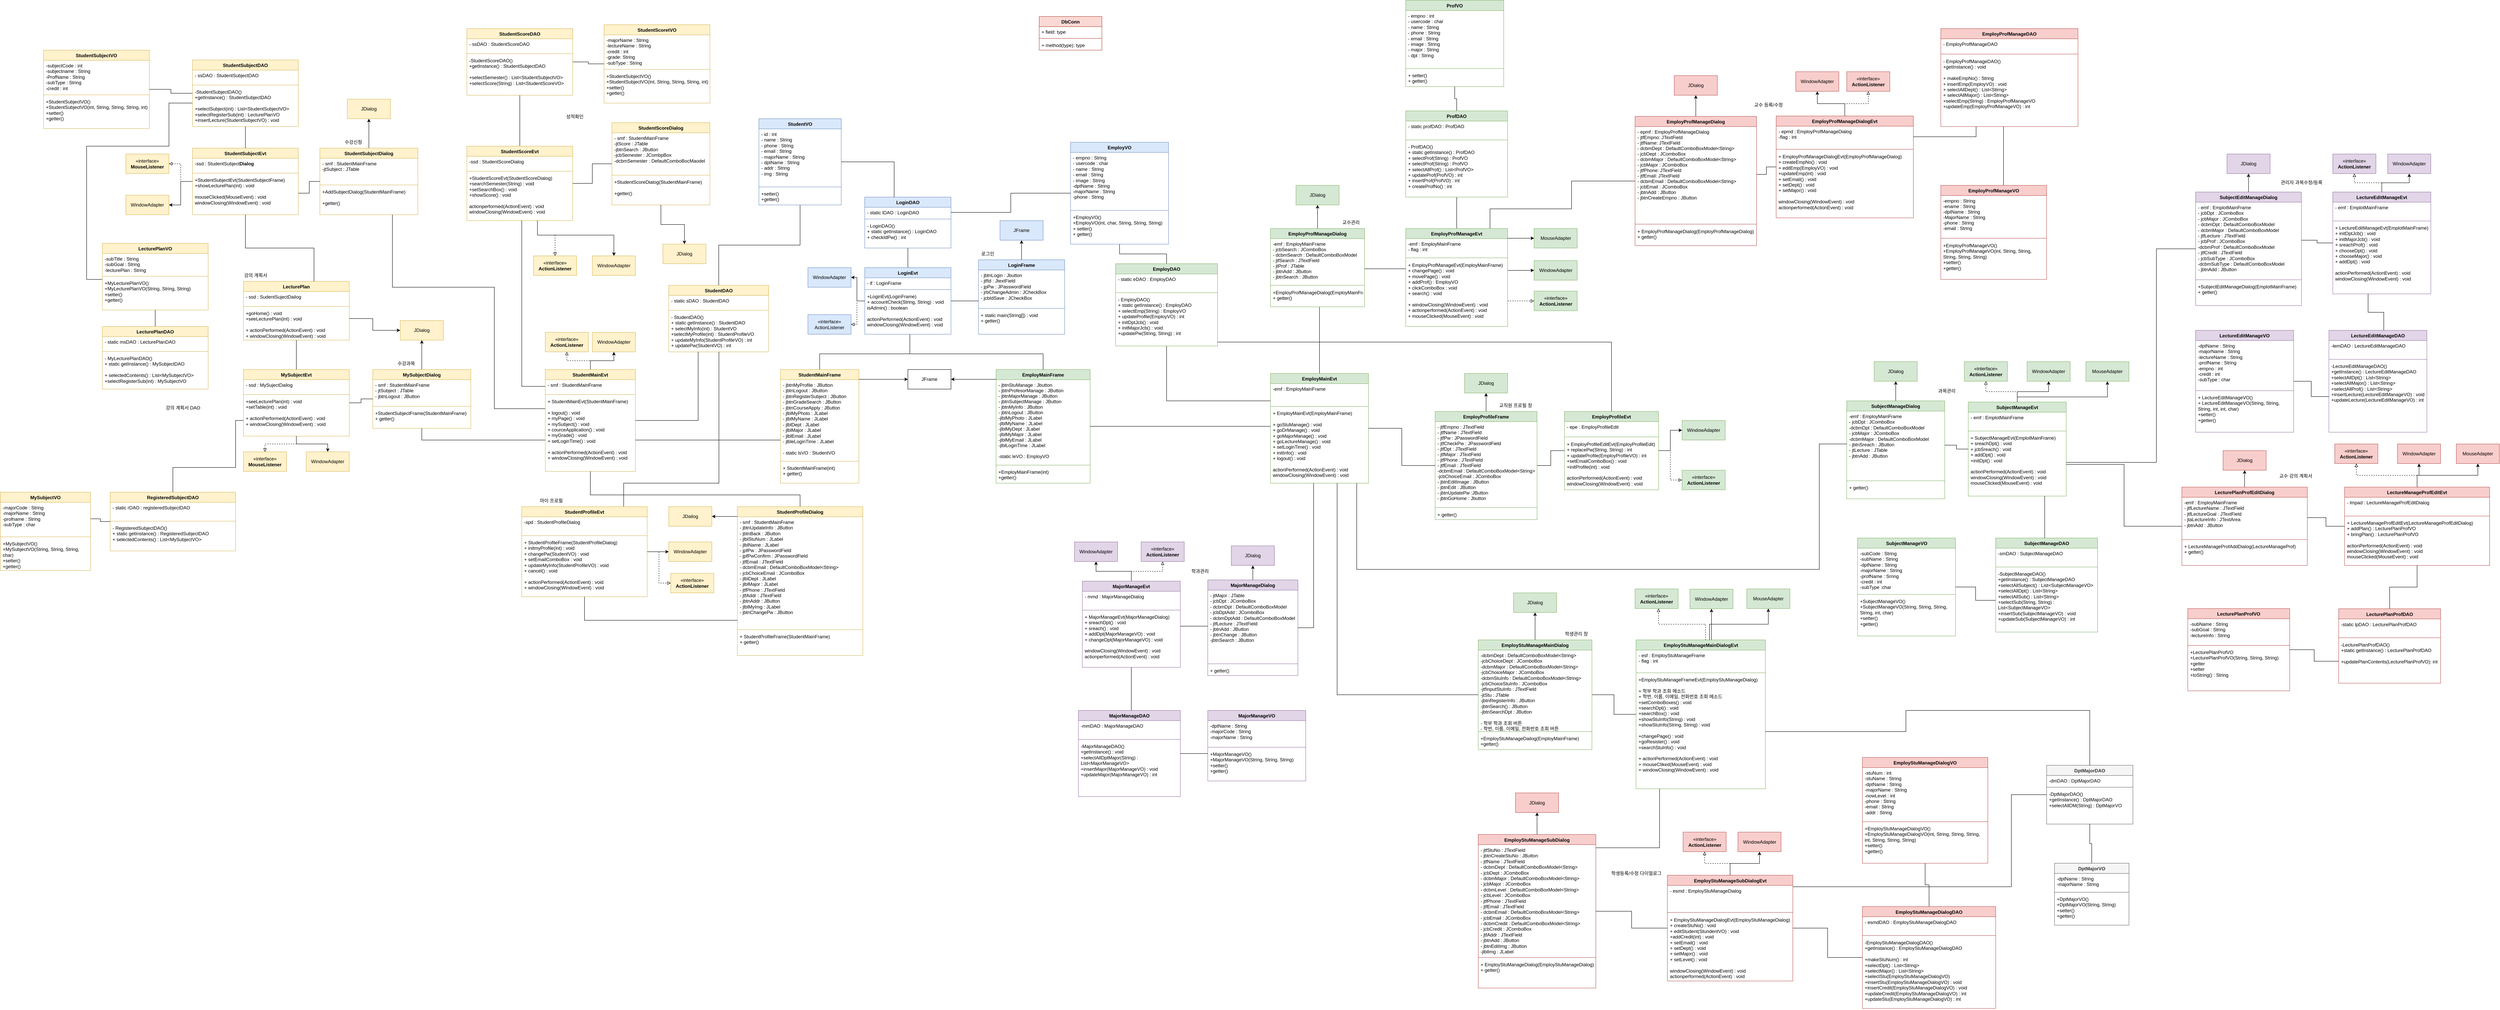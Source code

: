 <mxfile version="21.7.1" type="device">
  <diagram id="bZoaDaNsdzWoJvhDLaFE" name="페이지-1">
    <mxGraphModel dx="3145" dy="2295" grid="1" gridSize="10" guides="1" tooltips="1" connect="1" arrows="1" fold="1" page="0" pageScale="1" pageWidth="827" pageHeight="1169" math="0" shadow="0">
      <root>
        <mxCell id="0" />
        <mxCell id="1" parent="0" />
        <mxCell id="N9AbdnrO-KRmRyisLzkO-1" style="edgeStyle=orthogonalEdgeStyle;rounded=0;orthogonalLoop=1;jettySize=auto;html=1;exitX=0.5;exitY=0;exitDx=0;exitDy=0;fontColor=#000000;labelBackgroundColor=none;" parent="1" source="N9AbdnrO-KRmRyisLzkO-2" target="N9AbdnrO-KRmRyisLzkO-17" edge="1">
          <mxGeometry relative="1" as="geometry" />
        </mxCell>
        <mxCell id="N9AbdnrO-KRmRyisLzkO-2" value="LoginFrame" style="swimlane;fontStyle=1;align=center;verticalAlign=top;childLayout=stackLayout;horizontal=1;startSize=26;horizontalStack=0;resizeParent=1;resizeParentMax=0;resizeLast=0;collapsible=1;marginBottom=0;whiteSpace=wrap;html=1;fillColor=#dae8fc;strokeColor=#6c8ebf;fontColor=#000000;labelBackgroundColor=none;" parent="1" vertex="1">
          <mxGeometry x="2395" y="-130" width="220" height="190" as="geometry" />
        </mxCell>
        <mxCell id="N9AbdnrO-KRmRyisLzkO-3" value="- jbtnLogin : Jbutton&lt;br style=&quot;border-color: var(--border-color);&quot;&gt;- jtfId : JtextField&lt;br style=&quot;border-color: var(--border-color);&quot;&gt;- jpPw : JPasswordField&lt;br style=&quot;border-color: var(--border-color);&quot;&gt;- jrb&lt;font style=&quot;border-color: var(--border-color);&quot;&gt;Change&lt;/font&gt;Admin : &lt;font&gt;JCheckBox&lt;/font&gt;&lt;br style=&quot;border-color: var(--border-color);&quot;&gt;- jcbIdSave : JCheckBox" style="text;strokeColor=none;fillColor=none;align=left;verticalAlign=top;spacingLeft=4;spacingRight=4;overflow=hidden;rotatable=0;points=[[0,0.5],[1,0.5]];portConstraint=eastwest;whiteSpace=wrap;html=1;fontColor=#000000;labelBackgroundColor=none;" parent="N9AbdnrO-KRmRyisLzkO-2" vertex="1">
          <mxGeometry y="26" width="220" height="94" as="geometry" />
        </mxCell>
        <mxCell id="N9AbdnrO-KRmRyisLzkO-4" value="" style="line;strokeWidth=1;fillColor=none;align=left;verticalAlign=middle;spacingTop=-1;spacingLeft=3;spacingRight=3;rotatable=0;labelPosition=right;points=[];portConstraint=eastwest;strokeColor=inherit;fontColor=#000000;labelBackgroundColor=none;" parent="N9AbdnrO-KRmRyisLzkO-2" vertex="1">
          <mxGeometry y="120" width="220" height="8" as="geometry" />
        </mxCell>
        <mxCell id="N9AbdnrO-KRmRyisLzkO-5" value="&lt;font&gt;+ static main(String[]) : void&lt;/font&gt;&lt;br&gt;+ getter()" style="text;strokeColor=none;fillColor=none;align=left;verticalAlign=top;spacingLeft=4;spacingRight=4;overflow=hidden;rotatable=0;points=[[0,0.5],[1,0.5]];portConstraint=eastwest;whiteSpace=wrap;html=1;fontColor=#000000;labelBackgroundColor=none;" parent="N9AbdnrO-KRmRyisLzkO-2" vertex="1">
          <mxGeometry y="128" width="220" height="62" as="geometry" />
        </mxCell>
        <mxCell id="N9AbdnrO-KRmRyisLzkO-8" style="edgeStyle=orthogonalEdgeStyle;rounded=0;orthogonalLoop=1;jettySize=auto;html=1;endArrow=none;endFill=0;fontColor=#000000;labelBackgroundColor=none;" parent="1" source="N9AbdnrO-KRmRyisLzkO-9" target="N9AbdnrO-KRmRyisLzkO-13" edge="1">
          <mxGeometry relative="1" as="geometry" />
        </mxCell>
        <mxCell id="N9AbdnrO-KRmRyisLzkO-9" value="LoginEvt" style="swimlane;fontStyle=1;align=center;verticalAlign=top;childLayout=stackLayout;horizontal=1;startSize=26;horizontalStack=0;resizeParent=1;resizeParentMax=0;resizeLast=0;collapsible=1;marginBottom=0;whiteSpace=wrap;html=1;fillColor=#dae8fc;strokeColor=#6c8ebf;fontColor=#000000;labelBackgroundColor=none;" parent="1" vertex="1">
          <mxGeometry x="2105" y="-110" width="220" height="170" as="geometry" />
        </mxCell>
        <mxCell id="N9AbdnrO-KRmRyisLzkO-10" value="- lf : LoginFrame" style="text;strokeColor=none;fillColor=none;align=left;verticalAlign=top;spacingLeft=4;spacingRight=4;overflow=hidden;rotatable=0;points=[[0,0.5],[1,0.5]];portConstraint=eastwest;whiteSpace=wrap;html=1;fontColor=#000000;labelBackgroundColor=none;" parent="N9AbdnrO-KRmRyisLzkO-9" vertex="1">
          <mxGeometry y="26" width="220" height="26" as="geometry" />
        </mxCell>
        <mxCell id="N9AbdnrO-KRmRyisLzkO-11" value="" style="line;strokeWidth=1;fillColor=none;align=left;verticalAlign=middle;spacingTop=-1;spacingLeft=3;spacingRight=3;rotatable=0;labelPosition=right;points=[];portConstraint=eastwest;strokeColor=inherit;fontColor=#000000;labelBackgroundColor=none;" parent="N9AbdnrO-KRmRyisLzkO-9" vertex="1">
          <mxGeometry y="52" width="220" height="8" as="geometry" />
        </mxCell>
        <mxCell id="N9AbdnrO-KRmRyisLzkO-12" value="&lt;font&gt;+LoginEvt(LoginFrame)&lt;/font&gt;&lt;br&gt;+ accountCheck(String, String) : void&lt;br&gt;isAdmin() : boolean&lt;br&gt;&lt;br&gt;actionPerformed(ActionEvent) : void&lt;br&gt;windowClosing(WindowEvent) : void" style="text;strokeColor=none;fillColor=none;align=left;verticalAlign=top;spacingLeft=4;spacingRight=4;overflow=hidden;rotatable=0;points=[[0,0.5],[1,0.5]];portConstraint=eastwest;whiteSpace=wrap;html=1;fontColor=#000000;labelBackgroundColor=none;" parent="N9AbdnrO-KRmRyisLzkO-9" vertex="1">
          <mxGeometry y="60" width="220" height="110" as="geometry" />
        </mxCell>
        <mxCell id="N9AbdnrO-KRmRyisLzkO-13" value="LoginDAO" style="swimlane;fontStyle=1;align=center;verticalAlign=top;childLayout=stackLayout;horizontal=1;startSize=26;horizontalStack=0;resizeParent=1;resizeParentMax=0;resizeLast=0;collapsible=1;marginBottom=0;whiteSpace=wrap;html=1;fillColor=#dae8fc;strokeColor=#6c8ebf;fontColor=#000000;labelBackgroundColor=none;" parent="1" vertex="1">
          <mxGeometry x="2105" y="-290" width="220" height="130" as="geometry" />
        </mxCell>
        <mxCell id="N9AbdnrO-KRmRyisLzkO-14" value="- static lDAO : LoginDAO&amp;nbsp;" style="text;strokeColor=none;fillColor=none;align=left;verticalAlign=top;spacingLeft=4;spacingRight=4;overflow=hidden;rotatable=0;points=[[0,0.5],[1,0.5]];portConstraint=eastwest;whiteSpace=wrap;html=1;fontColor=#000000;labelBackgroundColor=none;" parent="N9AbdnrO-KRmRyisLzkO-13" vertex="1">
          <mxGeometry y="26" width="220" height="26" as="geometry" />
        </mxCell>
        <mxCell id="N9AbdnrO-KRmRyisLzkO-15" value="" style="line;strokeWidth=1;fillColor=none;align=left;verticalAlign=middle;spacingTop=-1;spacingLeft=3;spacingRight=3;rotatable=0;labelPosition=right;points=[];portConstraint=eastwest;strokeColor=inherit;fontColor=#000000;labelBackgroundColor=none;" parent="N9AbdnrO-KRmRyisLzkO-13" vertex="1">
          <mxGeometry y="52" width="220" height="8" as="geometry" />
        </mxCell>
        <mxCell id="N9AbdnrO-KRmRyisLzkO-16" value="- LoginDAO()&lt;br&gt;+ static getInstance() : LoginDAO&lt;br&gt;+ checkIdPw() : &lt;font&gt;int&lt;/font&gt;" style="text;strokeColor=none;fillColor=none;align=left;verticalAlign=top;spacingLeft=4;spacingRight=4;overflow=hidden;rotatable=0;points=[[0,0.5],[1,0.5]];portConstraint=eastwest;whiteSpace=wrap;html=1;fontColor=#000000;labelBackgroundColor=none;" parent="N9AbdnrO-KRmRyisLzkO-13" vertex="1">
          <mxGeometry y="60" width="220" height="70" as="geometry" />
        </mxCell>
        <mxCell id="N9AbdnrO-KRmRyisLzkO-17" value="JFrame" style="html=1;whiteSpace=wrap;fillColor=#dae8fc;strokeColor=#6c8ebf;fontColor=#000000;labelBackgroundColor=none;" parent="1" vertex="1">
          <mxGeometry x="2450" y="-230" width="110" height="50" as="geometry" />
        </mxCell>
        <mxCell id="N9AbdnrO-KRmRyisLzkO-22" style="edgeStyle=orthogonalEdgeStyle;rounded=0;orthogonalLoop=1;jettySize=auto;html=1;exitX=1;exitY=0.5;exitDx=0;exitDy=0;startArrow=classic;startFill=1;endArrow=none;endFill=0;fontColor=#000000;labelBackgroundColor=none;" parent="1" source="N9AbdnrO-KRmRyisLzkO-18" target="N9AbdnrO-KRmRyisLzkO-9" edge="1">
          <mxGeometry relative="1" as="geometry">
            <Array as="points">
              <mxPoint x="2085" y="-85" />
              <mxPoint x="2085" y="-25" />
            </Array>
          </mxGeometry>
        </mxCell>
        <mxCell id="N9AbdnrO-KRmRyisLzkO-18" value="WindowAdapter" style="html=1;whiteSpace=wrap;fillColor=#dae8fc;strokeColor=#6c8ebf;fontColor=#000000;labelBackgroundColor=none;" parent="1" vertex="1">
          <mxGeometry x="1960" y="-110" width="110" height="50" as="geometry" />
        </mxCell>
        <mxCell id="N9AbdnrO-KRmRyisLzkO-23" style="edgeStyle=orthogonalEdgeStyle;rounded=0;orthogonalLoop=1;jettySize=auto;html=1;exitX=1;exitY=0.5;exitDx=0;exitDy=0;dashed=1;endArrow=none;endFill=0;startArrow=block;startFill=0;fontColor=#000000;labelBackgroundColor=none;" parent="1" source="N9AbdnrO-KRmRyisLzkO-19" target="N9AbdnrO-KRmRyisLzkO-9" edge="1">
          <mxGeometry relative="1" as="geometry">
            <Array as="points">
              <mxPoint x="2085" y="35" />
              <mxPoint x="2085" y="-25" />
            </Array>
          </mxGeometry>
        </mxCell>
        <mxCell id="N9AbdnrO-KRmRyisLzkO-19" value="«interface»&lt;br&gt;ActionListener" style="html=1;whiteSpace=wrap;fillColor=#dae8fc;strokeColor=#6c8ebf;fontColor=#000000;labelBackgroundColor=none;" parent="1" vertex="1">
          <mxGeometry x="1960" y="10" width="110" height="50" as="geometry" />
        </mxCell>
        <mxCell id="N9AbdnrO-KRmRyisLzkO-21" value="로그인&amp;nbsp;" style="text;html=1;align=center;verticalAlign=middle;resizable=0;points=[];autosize=1;strokeColor=none;fillColor=none;fontColor=#000000;labelBackgroundColor=none;" parent="1" vertex="1">
          <mxGeometry x="2390" y="-160" width="60" height="30" as="geometry" />
        </mxCell>
        <mxCell id="N9AbdnrO-KRmRyisLzkO-24" style="edgeStyle=orthogonalEdgeStyle;rounded=0;orthogonalLoop=1;jettySize=auto;html=1;endArrow=none;endFill=0;fontColor=#000000;labelBackgroundColor=none;" parent="1" source="N9AbdnrO-KRmRyisLzkO-9" target="N9AbdnrO-KRmRyisLzkO-2" edge="1">
          <mxGeometry relative="1" as="geometry">
            <Array as="points">
              <mxPoint x="2380" y="-25" />
              <mxPoint x="2380" y="-25" />
            </Array>
          </mxGeometry>
        </mxCell>
        <mxCell id="N9AbdnrO-KRmRyisLzkO-25" value="StudentMainFrame" style="swimlane;fontStyle=1;align=center;verticalAlign=top;childLayout=stackLayout;horizontal=1;startSize=26;horizontalStack=0;resizeParent=1;resizeParentMax=0;resizeLast=0;collapsible=1;marginBottom=0;whiteSpace=wrap;html=1;fillColor=#fff2cc;strokeColor=#d6b656;fontColor=#000000;labelBackgroundColor=none;" parent="1" vertex="1">
          <mxGeometry x="1890.0" y="150" width="200" height="290" as="geometry" />
        </mxCell>
        <mxCell id="N9AbdnrO-KRmRyisLzkO-26" value="- jbtn&lt;font style=&quot;border-color: var(--border-color);&quot;&gt;My&lt;/font&gt;Profile : JButton&lt;br style=&quot;border-color: var(--border-color);&quot;&gt;&lt;font style=&quot;border-color: var(--border-color);&quot;&gt;- jbtnLogout : JButton&lt;/font&gt;&lt;br style=&quot;border-color: var(--border-color);&quot;&gt;&lt;font style=&quot;border-color: var(--border-color);&quot;&gt;- jbtn&lt;font style=&quot;border-color: var(--border-color);&quot;&gt;Register&lt;/font&gt;Subject : JButton&lt;br style=&quot;border-color: var(--border-color);&quot;&gt;- jbtnGradeSearch : JButton&lt;br style=&quot;border-color: var(--border-color);&quot;&gt;- jbtnCourseApply : JButton&lt;br style=&quot;border-color: var(--border-color);&quot;&gt;- jlblMyPhoto : JLabel&lt;br style=&quot;border-color: var(--border-color);&quot;&gt;- jlblMyName : JLabel&lt;br style=&quot;border-color: var(--border-color);&quot;&gt;- jlblDept : JLabel&lt;br style=&quot;border-color: var(--border-color);&quot;&gt;- jlblMajor : JLabel&lt;br style=&quot;border-color: var(--border-color);&quot;&gt;- jlblEmail : JLabel&lt;br style=&quot;border-color: var(--border-color);&quot;&gt;- jlbleLoginTime : JLabel&lt;br style=&quot;border-color: var(--border-color);&quot;&gt;&lt;/font&gt;&lt;br style=&quot;border-color: var(--border-color);&quot;&gt;- &lt;font&gt;static&lt;/font&gt;&amp;nbsp;lsVO :&amp;nbsp;StudentVO" style="text;strokeColor=none;fillColor=none;align=left;verticalAlign=top;spacingLeft=4;spacingRight=4;overflow=hidden;rotatable=0;points=[[0,0.5],[1,0.5]];portConstraint=eastwest;whiteSpace=wrap;html=1;fontColor=#000000;labelBackgroundColor=none;" parent="N9AbdnrO-KRmRyisLzkO-25" vertex="1">
          <mxGeometry y="26" width="200" height="204" as="geometry" />
        </mxCell>
        <mxCell id="N9AbdnrO-KRmRyisLzkO-27" value="" style="line;strokeWidth=1;fillColor=none;align=left;verticalAlign=middle;spacingTop=-1;spacingLeft=3;spacingRight=3;rotatable=0;labelPosition=right;points=[];portConstraint=eastwest;strokeColor=inherit;fontColor=#000000;labelBackgroundColor=none;" parent="N9AbdnrO-KRmRyisLzkO-25" vertex="1">
          <mxGeometry y="230" width="200" height="8" as="geometry" />
        </mxCell>
        <mxCell id="N9AbdnrO-KRmRyisLzkO-28" value="+ StudentMainFrame(&lt;font&gt;int&lt;/font&gt;)&lt;br&gt;+ getter()" style="text;strokeColor=none;fillColor=none;align=left;verticalAlign=top;spacingLeft=4;spacingRight=4;overflow=hidden;rotatable=0;points=[[0,0.5],[1,0.5]];portConstraint=eastwest;whiteSpace=wrap;html=1;fontColor=#000000;labelBackgroundColor=none;" parent="N9AbdnrO-KRmRyisLzkO-25" vertex="1">
          <mxGeometry y="238" width="200" height="52" as="geometry" />
        </mxCell>
        <mxCell id="N9AbdnrO-KRmRyisLzkO-29" value="EmployMainFrame" style="swimlane;fontStyle=1;align=center;verticalAlign=top;childLayout=stackLayout;horizontal=1;startSize=26;horizontalStack=0;resizeParent=1;resizeParentMax=0;resizeLast=0;collapsible=1;marginBottom=0;whiteSpace=wrap;html=1;fillColor=#d5e8d4;strokeColor=#82b366;fontColor=#000000;labelBackgroundColor=none;" parent="1" vertex="1">
          <mxGeometry x="2440" y="150" width="240" height="290" as="geometry" />
        </mxCell>
        <mxCell id="N9AbdnrO-KRmRyisLzkO-30" value="&lt;p style=&quot;margin: 0px; font-style: normal; font-variant-caps: normal; font-stretch: normal; line-height: normal; font-size-adjust: none; font-kerning: auto; font-variant-alternates: normal; font-variant-ligatures: normal; font-variant-numeric: normal; font-variant-east-asian: normal; font-variant-position: normal; font-feature-settings: normal; font-optical-sizing: auto; font-variation-settings: normal;&quot;&gt;&lt;font style=&quot;border-color: var(--border-color);&quot;&gt;-&lt;/font&gt;&amp;nbsp;jbtnStuManage : Jbutton&lt;br style=&quot;border-color: var(--border-color);&quot;&gt;&lt;font style=&quot;border-color: var(--border-color);&quot;&gt;-&lt;/font&gt;&amp;nbsp;jbtn&lt;font style=&quot;border-color: var(--border-color);&quot;&gt;Profesor&lt;/font&gt;Manage : JButton&lt;br style=&quot;border-color: var(--border-color);&quot;&gt;&lt;font style=&quot;border-color: var(--border-color);&quot;&gt;-&lt;/font&gt;&amp;nbsp;jbtnMajorManage : JButton&lt;br style=&quot;border-color: var(--border-color);&quot;&gt;&lt;font style=&quot;border-color: var(--border-color);&quot;&gt;-&lt;/font&gt;&amp;nbsp;jbtn&lt;font style=&quot;border-color: var(--border-color);&quot;&gt;S&lt;/font&gt;&lt;font style=&quot;border-color: var(--border-color);&quot;&gt;ubject&lt;/font&gt;Manage : JButton&lt;br style=&quot;border-color: var(--border-color);&quot;&gt;&lt;font style=&quot;border-color: var(--border-color);&quot;&gt;-&lt;/font&gt;&amp;nbsp;jbtnMy&lt;font style=&quot;border-color: var(--border-color);&quot;&gt;Info&lt;/font&gt;&amp;nbsp;: JButton&lt;br style=&quot;border-color: var(--border-color);&quot;&gt;&lt;font style=&quot;border-color: var(--border-color);&quot;&gt;-&lt;/font&gt;&amp;nbsp;jbtnLogout : JButton&lt;/p&gt;&lt;p style=&quot;border-color: var(--border-color); font-variant-numeric: normal; font-variant-east-asian: normal; font-variant-alternates: normal; font-kerning: auto; font-optical-sizing: auto; font-feature-settings: normal; font-variation-settings: normal; font-stretch: normal; line-height: normal; margin: 0px;&quot;&gt;&lt;font style=&quot;border-color: var(--border-color);&quot;&gt;-jlblMyPhoto : JLabel&lt;/font&gt;&lt;br style=&quot;border-color: var(--border-color);&quot;&gt;&lt;/p&gt;&lt;p style=&quot;border-color: var(--border-color); font-variant-numeric: normal; font-variant-east-asian: normal; font-variant-alternates: normal; font-kerning: auto; font-optical-sizing: auto; font-feature-settings: normal; font-variation-settings: normal; font-stretch: normal; line-height: normal; margin: 0px;&quot;&gt;&lt;font style=&quot;border-color: var(--border-color);&quot;&gt;-jlblMyName : JLabel&lt;/font&gt;&lt;/p&gt;&lt;p style=&quot;border-color: var(--border-color); font-variant-numeric: normal; font-variant-east-asian: normal; font-variant-alternates: normal; font-kerning: auto; font-optical-sizing: auto; font-feature-settings: normal; font-variation-settings: normal; font-stretch: normal; line-height: normal; margin: 0px;&quot;&gt;&lt;font style=&quot;border-color: var(--border-color);&quot;&gt;-jlblMyDept : JLabel&lt;/font&gt;&lt;/p&gt;&lt;p style=&quot;border-color: var(--border-color); font-variant-numeric: normal; font-variant-east-asian: normal; font-variant-alternates: normal; font-kerning: auto; font-optical-sizing: auto; font-feature-settings: normal; font-variation-settings: normal; font-stretch: normal; line-height: normal; margin: 0px;&quot;&gt;&lt;font style=&quot;border-color: var(--border-color);&quot;&gt;-jlblMyMajor : JLabel&lt;/font&gt;&lt;/p&gt;&lt;p style=&quot;border-color: var(--border-color); font-variant-numeric: normal; font-variant-east-asian: normal; font-variant-alternates: normal; font-kerning: auto; font-optical-sizing: auto; font-feature-settings: normal; font-variation-settings: normal; font-stretch: normal; line-height: normal; margin: 0px;&quot;&gt;&lt;font style=&quot;border-color: var(--border-color);&quot;&gt;-jlblMyEmail : JLabel&lt;/font&gt;&lt;/p&gt;&lt;p style=&quot;border-color: var(--border-color); font-variant-numeric: normal; font-variant-east-asian: normal; font-variant-alternates: normal; font-kerning: auto; font-optical-sizing: auto; font-feature-settings: normal; font-variation-settings: normal; font-stretch: normal; line-height: normal; margin: 0px;&quot;&gt;&lt;font style=&quot;border-color: var(--border-color);&quot;&gt;-jlblLoginTime : JLabel&lt;/font&gt;&lt;/p&gt;&lt;p style=&quot;margin: 0px; font-style: normal; font-variant-caps: normal; font-stretch: normal; line-height: normal; font-size-adjust: none; font-kerning: auto; font-variant-alternates: normal; font-variant-ligatures: normal; font-variant-numeric: normal; font-variant-east-asian: normal; font-variant-position: normal; font-feature-settings: normal; font-optical-sizing: auto; font-variation-settings: normal;&quot;&gt;&lt;br&gt;&lt;/p&gt;&lt;p style=&quot;margin: 0px; font-style: normal; font-variant-caps: normal; font-stretch: normal; line-height: normal; font-size-adjust: none; font-kerning: auto; font-variant-alternates: normal; font-variant-ligatures: normal; font-variant-numeric: normal; font-variant-east-asian: normal; font-variant-position: normal; font-feature-settings: normal; font-optical-sizing: auto; font-variation-settings: normal;&quot;&gt;&lt;/p&gt;-static leVO :&amp;nbsp;EmployVO" style="text;strokeColor=none;fillColor=none;align=left;verticalAlign=top;spacingLeft=4;spacingRight=4;overflow=hidden;rotatable=0;points=[[0,0.5],[1,0.5]];portConstraint=eastwest;whiteSpace=wrap;html=1;fontColor=#000000;labelBackgroundColor=none;" parent="N9AbdnrO-KRmRyisLzkO-29" vertex="1">
          <mxGeometry y="26" width="240" height="214" as="geometry" />
        </mxCell>
        <mxCell id="N9AbdnrO-KRmRyisLzkO-31" value="" style="line;strokeWidth=1;fillColor=none;align=left;verticalAlign=middle;spacingTop=-1;spacingLeft=3;spacingRight=3;rotatable=0;labelPosition=right;points=[];portConstraint=eastwest;strokeColor=inherit;fontColor=#000000;labelBackgroundColor=none;" parent="N9AbdnrO-KRmRyisLzkO-29" vertex="1">
          <mxGeometry y="240" width="240" height="8" as="geometry" />
        </mxCell>
        <mxCell id="N9AbdnrO-KRmRyisLzkO-32" value="&lt;font&gt;+EmployMainFrame(int)&lt;/font&gt;&lt;br&gt;+getter()" style="text;strokeColor=none;fillColor=none;align=left;verticalAlign=top;spacingLeft=4;spacingRight=4;overflow=hidden;rotatable=0;points=[[0,0.5],[1,0.5]];portConstraint=eastwest;whiteSpace=wrap;html=1;fontColor=#000000;labelBackgroundColor=none;" parent="N9AbdnrO-KRmRyisLzkO-29" vertex="1">
          <mxGeometry y="248" width="240" height="42" as="geometry" />
        </mxCell>
        <mxCell id="N9AbdnrO-KRmRyisLzkO-33" value="JFrame" style="html=1;whiteSpace=wrap;fontColor=#000000;labelBackgroundColor=none;" parent="1" vertex="1">
          <mxGeometry x="2215" y="150" width="110" height="50" as="geometry" />
        </mxCell>
        <mxCell id="N9AbdnrO-KRmRyisLzkO-35" style="edgeStyle=orthogonalEdgeStyle;rounded=0;orthogonalLoop=1;jettySize=auto;html=1;fontColor=#000000;labelBackgroundColor=none;" parent="1" source="N9AbdnrO-KRmRyisLzkO-25" target="N9AbdnrO-KRmRyisLzkO-33" edge="1">
          <mxGeometry relative="1" as="geometry">
            <Array as="points">
              <mxPoint x="2120" y="175" />
              <mxPoint x="2120" y="175" />
            </Array>
          </mxGeometry>
        </mxCell>
        <mxCell id="N9AbdnrO-KRmRyisLzkO-36" style="edgeStyle=orthogonalEdgeStyle;rounded=0;orthogonalLoop=1;jettySize=auto;html=1;fontColor=#000000;labelBackgroundColor=none;" parent="1" source="N9AbdnrO-KRmRyisLzkO-29" target="N9AbdnrO-KRmRyisLzkO-33" edge="1">
          <mxGeometry relative="1" as="geometry">
            <Array as="points">
              <mxPoint x="2410" y="175" />
              <mxPoint x="2410" y="175" />
            </Array>
          </mxGeometry>
        </mxCell>
        <mxCell id="N9AbdnrO-KRmRyisLzkO-50" style="edgeStyle=orthogonalEdgeStyle;rounded=0;orthogonalLoop=1;jettySize=auto;html=1;endArrow=none;endFill=0;fontColor=#000000;labelBackgroundColor=none;" parent="1" source="N9AbdnrO-KRmRyisLzkO-37" target="N9AbdnrO-KRmRyisLzkO-41" edge="1">
          <mxGeometry relative="1" as="geometry">
            <Array as="points">
              <mxPoint x="2875" y="230" />
            </Array>
          </mxGeometry>
        </mxCell>
        <mxCell id="7RQePFKHnyMOfOTa2U70-55" style="edgeStyle=orthogonalEdgeStyle;rounded=0;orthogonalLoop=1;jettySize=auto;html=1;endArrow=none;endFill=0;fontColor=#000000;labelBackgroundColor=none;" parent="1" source="N9AbdnrO-KRmRyisLzkO-37" target="7RQePFKHnyMOfOTa2U70-22" edge="1">
          <mxGeometry relative="1" as="geometry">
            <Array as="points">
              <mxPoint x="3265" y="60" />
              <mxPoint x="3265" y="60" />
            </Array>
          </mxGeometry>
        </mxCell>
        <mxCell id="N9AbdnrO-KRmRyisLzkO-37" value="EmployMainEvt" style="swimlane;fontStyle=1;align=center;verticalAlign=top;childLayout=stackLayout;horizontal=1;startSize=26;horizontalStack=0;resizeParent=1;resizeParentMax=0;resizeLast=0;collapsible=1;marginBottom=0;whiteSpace=wrap;html=1;fillColor=#d5e8d4;strokeColor=#82b366;fontColor=#000000;labelBackgroundColor=none;" parent="1" vertex="1">
          <mxGeometry x="3140" y="160" width="250" height="280" as="geometry" />
        </mxCell>
        <mxCell id="N9AbdnrO-KRmRyisLzkO-38" value="&lt;font&gt;-emf : EmployMainFrame&lt;/font&gt;" style="text;strokeColor=none;fillColor=none;align=left;verticalAlign=top;spacingLeft=4;spacingRight=4;overflow=hidden;rotatable=0;points=[[0,0.5],[1,0.5]];portConstraint=eastwest;whiteSpace=wrap;html=1;fontColor=#000000;labelBackgroundColor=none;" parent="N9AbdnrO-KRmRyisLzkO-37" vertex="1">
          <mxGeometry y="26" width="250" height="54" as="geometry" />
        </mxCell>
        <mxCell id="N9AbdnrO-KRmRyisLzkO-39" value="" style="line;strokeWidth=1;fillColor=none;align=left;verticalAlign=middle;spacingTop=-1;spacingLeft=3;spacingRight=3;rotatable=0;labelPosition=right;points=[];portConstraint=eastwest;strokeColor=inherit;fontColor=#000000;labelBackgroundColor=none;" parent="N9AbdnrO-KRmRyisLzkO-37" vertex="1">
          <mxGeometry y="80" width="250" height="8" as="geometry" />
        </mxCell>
        <mxCell id="N9AbdnrO-KRmRyisLzkO-40" value="+ EmployMainEvt(&lt;font&gt;EmployMainFrame&lt;/font&gt;)&lt;br&gt;&lt;br&gt;+ goStuManage() : void&lt;br&gt;+ goDrManage() : void&lt;br&gt;+ goMajorManage() : void&lt;br&gt;+ goLectureManage() : void&lt;br&gt;+ setLoginTime() : void&lt;br&gt;+ initInfo() : void&lt;br&gt;&lt;font&gt;+ logout() : void&lt;/font&gt;&lt;br style=&quot;border-color: var(--border-color);&quot;&gt;&lt;br&gt;actionPerformed(ActionEvent) : void&lt;br style=&quot;border-color: var(--border-color);&quot;&gt;windowClosing(WindowEvent) : void" style="text;strokeColor=none;fillColor=none;align=left;verticalAlign=top;spacingLeft=4;spacingRight=4;overflow=hidden;rotatable=0;points=[[0,0.5],[1,0.5]];portConstraint=eastwest;whiteSpace=wrap;html=1;fontColor=#000000;labelBackgroundColor=none;" parent="N9AbdnrO-KRmRyisLzkO-37" vertex="1">
          <mxGeometry y="88" width="250" height="192" as="geometry" />
        </mxCell>
        <mxCell id="UtjpP9LeN0lAaIlz0Trl-57" style="edgeStyle=orthogonalEdgeStyle;rounded=0;orthogonalLoop=1;jettySize=auto;html=1;endArrow=none;endFill=0;" edge="1" parent="1" source="N9AbdnrO-KRmRyisLzkO-41" target="UtjpP9LeN0lAaIlz0Trl-51">
          <mxGeometry relative="1" as="geometry" />
        </mxCell>
        <mxCell id="N9AbdnrO-KRmRyisLzkO-41" value="EmployDAO" style="swimlane;fontStyle=1;align=center;verticalAlign=top;childLayout=stackLayout;horizontal=1;startSize=26;horizontalStack=0;resizeParent=1;resizeParentMax=0;resizeLast=0;collapsible=1;marginBottom=0;whiteSpace=wrap;html=1;fillColor=#d5e8d4;strokeColor=#82b366;fontColor=#000000;labelBackgroundColor=none;" parent="1" vertex="1">
          <mxGeometry x="2745" y="-120" width="260" height="210" as="geometry" />
        </mxCell>
        <mxCell id="N9AbdnrO-KRmRyisLzkO-42" value="- static eDAO : EmployDAO" style="text;strokeColor=none;fillColor=none;align=left;verticalAlign=top;spacingLeft=4;spacingRight=4;overflow=hidden;rotatable=0;points=[[0,0.5],[1,0.5]];portConstraint=eastwest;whiteSpace=wrap;html=1;fontColor=#000000;labelBackgroundColor=none;" parent="N9AbdnrO-KRmRyisLzkO-41" vertex="1">
          <mxGeometry y="26" width="260" height="44" as="geometry" />
        </mxCell>
        <mxCell id="N9AbdnrO-KRmRyisLzkO-43" value="" style="line;strokeWidth=1;fillColor=none;align=left;verticalAlign=middle;spacingTop=-1;spacingLeft=3;spacingRight=3;rotatable=0;labelPosition=right;points=[];portConstraint=eastwest;strokeColor=inherit;fontColor=#000000;labelBackgroundColor=none;" parent="N9AbdnrO-KRmRyisLzkO-41" vertex="1">
          <mxGeometry y="70" width="260" height="8" as="geometry" />
        </mxCell>
        <mxCell id="N9AbdnrO-KRmRyisLzkO-44" value="- EmployDAO()&lt;br style=&quot;border-color: var(--border-color);&quot;&gt;+ static getInstance() : EmployDAO&lt;br style=&quot;border-color: var(--border-color);&quot;&gt;+ selectEmp(&lt;font&gt;String&lt;/font&gt;) : EmployVO&lt;br style=&quot;border-color: var(--border-color);&quot;&gt;&lt;font style=&quot;border-color: var(--border-color);&quot;&gt;+ updateProfile(EmployVO) : int&lt;/font&gt;&lt;br&gt;&lt;font&gt;+ initDptJcb() : void&lt;br style=&quot;border-color: var(--border-color);&quot;&gt;+ initMajorJcb() : void&lt;br&gt;&lt;/font&gt;+updatePw(String, String) : int&lt;font&gt;&lt;br&gt;&lt;/font&gt;" style="text;strokeColor=none;fillColor=none;align=left;verticalAlign=top;spacingLeft=4;spacingRight=4;overflow=hidden;rotatable=0;points=[[0,0.5],[1,0.5]];portConstraint=eastwest;whiteSpace=wrap;html=1;fontColor=#000000;labelBackgroundColor=none;" parent="N9AbdnrO-KRmRyisLzkO-41" vertex="1">
          <mxGeometry y="78" width="260" height="132" as="geometry" />
        </mxCell>
        <mxCell id="N9AbdnrO-KRmRyisLzkO-49" style="edgeStyle=orthogonalEdgeStyle;rounded=0;orthogonalLoop=1;jettySize=auto;html=1;endArrow=none;endFill=0;fontColor=#000000;labelBackgroundColor=none;" parent="1" source="N9AbdnrO-KRmRyisLzkO-29" target="N9AbdnrO-KRmRyisLzkO-37" edge="1">
          <mxGeometry relative="1" as="geometry">
            <Array as="points">
              <mxPoint x="2910" y="295" />
              <mxPoint x="2910" y="295" />
            </Array>
          </mxGeometry>
        </mxCell>
        <mxCell id="UtjpP9LeN0lAaIlz0Trl-56" style="edgeStyle=orthogonalEdgeStyle;rounded=0;orthogonalLoop=1;jettySize=auto;html=1;endArrow=none;endFill=0;" edge="1" parent="1" source="N9AbdnrO-KRmRyisLzkO-56" target="UtjpP9LeN0lAaIlz0Trl-46">
          <mxGeometry relative="1" as="geometry" />
        </mxCell>
        <mxCell id="N9AbdnrO-KRmRyisLzkO-56" value="StudentDAO" style="swimlane;fontStyle=1;align=center;verticalAlign=top;childLayout=stackLayout;horizontal=1;startSize=26;horizontalStack=0;resizeParent=1;resizeParentMax=0;resizeLast=0;collapsible=1;marginBottom=0;whiteSpace=wrap;html=1;fillColor=#fff2cc;strokeColor=#d6b656;fontColor=#000000;labelBackgroundColor=none;" parent="1" vertex="1">
          <mxGeometry x="1605" y="-65" width="255" height="170" as="geometry" />
        </mxCell>
        <mxCell id="N9AbdnrO-KRmRyisLzkO-57" value="- static sDAO : StudentDAO" style="text;strokeColor=none;fillColor=none;align=left;verticalAlign=top;spacingLeft=4;spacingRight=4;overflow=hidden;rotatable=0;points=[[0,0.5],[1,0.5]];portConstraint=eastwest;whiteSpace=wrap;html=1;fontColor=#000000;labelBackgroundColor=none;" parent="N9AbdnrO-KRmRyisLzkO-56" vertex="1">
          <mxGeometry y="26" width="255" height="34" as="geometry" />
        </mxCell>
        <mxCell id="N9AbdnrO-KRmRyisLzkO-58" value="" style="line;strokeWidth=1;fillColor=none;align=left;verticalAlign=middle;spacingTop=-1;spacingLeft=3;spacingRight=3;rotatable=0;labelPosition=right;points=[];portConstraint=eastwest;strokeColor=inherit;fontColor=#000000;labelBackgroundColor=none;" parent="N9AbdnrO-KRmRyisLzkO-56" vertex="1">
          <mxGeometry y="60" width="255" height="8" as="geometry" />
        </mxCell>
        <mxCell id="N9AbdnrO-KRmRyisLzkO-59" value="- StudentDAO()&lt;br style=&quot;border-color: var(--border-color);&quot;&gt;+ static getInstance() : StudentDAO&lt;br style=&quot;border-color: var(--border-color);&quot;&gt;+ selectMyInfo(int) :&amp;nbsp;&lt;font style=&quot;border-color: var(--border-color);&quot;&gt;StudentVO&lt;br&gt;&lt;font&gt;+selectMyProfile(int) : StudentProfileVO&lt;/font&gt;&lt;br style=&quot;border-color: var(--border-color);&quot;&gt;+ updateMyInfo(Student&lt;font&gt;Profile&lt;/font&gt;VO) : int&lt;br&gt;&lt;font&gt;+ updatePw(StudentVO) : int&lt;/font&gt;&lt;br&gt;&lt;/font&gt;" style="text;strokeColor=none;fillColor=none;align=left;verticalAlign=top;spacingLeft=4;spacingRight=4;overflow=hidden;rotatable=0;points=[[0,0.5],[1,0.5]];portConstraint=eastwest;whiteSpace=wrap;html=1;fontColor=#000000;labelBackgroundColor=none;" parent="N9AbdnrO-KRmRyisLzkO-56" vertex="1">
          <mxGeometry y="68" width="255" height="102" as="geometry" />
        </mxCell>
        <mxCell id="N9AbdnrO-KRmRyisLzkO-83" style="edgeStyle=orthogonalEdgeStyle;rounded=0;orthogonalLoop=1;jettySize=auto;html=1;fontColor=#000000;labelBackgroundColor=none;" parent="1" source="N9AbdnrO-KRmRyisLzkO-60" target="N9AbdnrO-KRmRyisLzkO-81" edge="1">
          <mxGeometry relative="1" as="geometry" />
        </mxCell>
        <mxCell id="N9AbdnrO-KRmRyisLzkO-84" style="edgeStyle=orthogonalEdgeStyle;rounded=0;orthogonalLoop=1;jettySize=auto;html=1;dashed=1;endArrow=block;endFill=0;fontColor=#000000;labelBackgroundColor=none;" parent="1" source="N9AbdnrO-KRmRyisLzkO-60" target="N9AbdnrO-KRmRyisLzkO-82" edge="1">
          <mxGeometry relative="1" as="geometry" />
        </mxCell>
        <mxCell id="N9AbdnrO-KRmRyisLzkO-60" value="StudentMainEvt" style="swimlane;fontStyle=1;align=center;verticalAlign=top;childLayout=stackLayout;horizontal=1;startSize=26;horizontalStack=0;resizeParent=1;resizeParentMax=0;resizeLast=0;collapsible=1;marginBottom=0;whiteSpace=wrap;html=1;fillColor=#fff2cc;strokeColor=#d6b656;fontColor=#000000;labelBackgroundColor=none;" parent="1" vertex="1">
          <mxGeometry x="1290.0" y="150" width="230" height="260" as="geometry" />
        </mxCell>
        <mxCell id="N9AbdnrO-KRmRyisLzkO-62" value="- smf : StudentMainFrame" style="text;strokeColor=none;fillColor=none;align=left;verticalAlign=top;spacingLeft=4;spacingRight=4;overflow=hidden;rotatable=0;points=[[0,0.5],[1,0.5]];portConstraint=eastwest;whiteSpace=wrap;html=1;fontColor=#000000;labelBackgroundColor=none;" parent="N9AbdnrO-KRmRyisLzkO-60" vertex="1">
          <mxGeometry y="26" width="230" height="34" as="geometry" />
        </mxCell>
        <mxCell id="N9AbdnrO-KRmRyisLzkO-61" value="" style="line;strokeWidth=1;fillColor=none;align=left;verticalAlign=middle;spacingTop=-1;spacingLeft=3;spacingRight=3;rotatable=0;labelPosition=right;points=[];portConstraint=eastwest;strokeColor=inherit;fontColor=#000000;labelBackgroundColor=none;" parent="N9AbdnrO-KRmRyisLzkO-60" vertex="1">
          <mxGeometry y="60" width="230" height="8" as="geometry" />
        </mxCell>
        <mxCell id="N9AbdnrO-KRmRyisLzkO-63" value="+ StudentMainEvt(StudentMainFrame)&lt;br style=&quot;border-color: var(--border-color);&quot;&gt;&lt;br style=&quot;border-color: var(--border-color);&quot;&gt;&lt;font style=&quot;border-color: var(--border-color);&quot;&gt;+ logout() : void&lt;br style=&quot;border-color: var(--border-color);&quot;&gt;+ myPage() : void&lt;br style=&quot;border-color: var(--border-color);&quot;&gt;+ mySubject() : void&lt;br style=&quot;border-color: var(--border-color);&quot;&gt;+ courceApplication() : void&lt;br style=&quot;border-color: var(--border-color);&quot;&gt;+ myGrade() : void&lt;br&gt;&lt;/font&gt;+ setLoginTime() : void&lt;br style=&quot;border-color: var(--border-color);&quot;&gt;&lt;br style=&quot;border-color: var(--border-color);&quot;&gt;+ actionPerformed(ActionEvent) : void&lt;br style=&quot;border-color: var(--border-color);&quot;&gt;+ windowClosing(WindowEvent) : void" style="text;strokeColor=none;fillColor=none;align=left;verticalAlign=top;spacingLeft=4;spacingRight=4;overflow=hidden;rotatable=0;points=[[0,0.5],[1,0.5]];portConstraint=eastwest;whiteSpace=wrap;html=1;fontColor=#000000;labelBackgroundColor=none;" parent="N9AbdnrO-KRmRyisLzkO-60" vertex="1">
          <mxGeometry y="68" width="230" height="192" as="geometry" />
        </mxCell>
        <mxCell id="N9AbdnrO-KRmRyisLzkO-64" style="edgeStyle=orthogonalEdgeStyle;rounded=0;orthogonalLoop=1;jettySize=auto;html=1;endArrow=none;endFill=0;fontColor=#000000;labelBackgroundColor=none;" parent="1" source="N9AbdnrO-KRmRyisLzkO-56" target="N9AbdnrO-KRmRyisLzkO-60" edge="1">
          <mxGeometry relative="1" as="geometry">
            <Array as="points">
              <mxPoint x="1680" y="280" />
            </Array>
            <mxPoint x="1580" y="280" as="sourcePoint" />
          </mxGeometry>
        </mxCell>
        <mxCell id="N9AbdnrO-KRmRyisLzkO-65" style="edgeStyle=orthogonalEdgeStyle;rounded=0;orthogonalLoop=1;jettySize=auto;html=1;endArrow=none;endFill=0;fontColor=#000000;labelBackgroundColor=none;" parent="1" source="N9AbdnrO-KRmRyisLzkO-60" target="N9AbdnrO-KRmRyisLzkO-25" edge="1">
          <mxGeometry relative="1" as="geometry">
            <Array as="points">
              <mxPoint x="1790" y="330" />
              <mxPoint x="1790" y="330" />
            </Array>
            <mxPoint x="1840" y="295.048" as="sourcePoint" />
          </mxGeometry>
        </mxCell>
        <mxCell id="N9AbdnrO-KRmRyisLzkO-71" style="edgeStyle=orthogonalEdgeStyle;rounded=0;orthogonalLoop=1;jettySize=auto;html=1;endArrow=none;endFill=0;fontColor=#000000;labelBackgroundColor=none;" parent="1" source="N9AbdnrO-KRmRyisLzkO-67" target="N9AbdnrO-KRmRyisLzkO-60" edge="1">
          <mxGeometry relative="1" as="geometry">
            <Array as="points">
              <mxPoint x="1405" y="470" />
            </Array>
          </mxGeometry>
        </mxCell>
        <mxCell id="N9AbdnrO-KRmRyisLzkO-67" value="StudentProfile&lt;font&gt;Dialog&lt;/font&gt;" style="swimlane;fontStyle=1;align=center;verticalAlign=top;childLayout=stackLayout;horizontal=1;startSize=26;horizontalStack=0;resizeParent=1;resizeParentMax=0;resizeLast=0;collapsible=1;marginBottom=0;whiteSpace=wrap;html=1;fillColor=#fff2cc;strokeColor=#d6b656;fontColor=#000000;labelBackgroundColor=none;" parent="1" vertex="1">
          <mxGeometry x="1780" y="500" width="320" height="380" as="geometry" />
        </mxCell>
        <mxCell id="N9AbdnrO-KRmRyisLzkO-68" value="&lt;font style=&quot;border-color: var(--border-color);&quot;&gt;&lt;font style=&quot;border-color: var(--border-color);&quot;&gt;&lt;font style=&quot;border-color: var(--border-color);&quot;&gt;&lt;font style=&quot;border-color: var(--border-color);&quot;&gt;- smf : StudentMainFrame&lt;br style=&quot;border-color: var(--border-color);&quot;&gt;- jbtnUpdate&lt;font style=&quot;border-color: var(--border-color);&quot;&gt;Info&lt;/font&gt;&amp;nbsp;: JButton&lt;br style=&quot;border-color: var(--border-color);&quot;&gt;- jbtnBack : JButton&lt;br style=&quot;border-color: var(--border-color);&quot;&gt;&lt;font style=&quot;border-color: var(--border-color);&quot;&gt;- jlblStuNum : JLabel&lt;br style=&quot;border-color: var(--border-color);&quot;&gt;- jlblName : JLabel&lt;br style=&quot;border-color: var(--border-color);&quot;&gt;-&lt;font style=&quot;border-color: var(--border-color);&quot;&gt;&amp;nbsp;jpfPw : JPasswordField&lt;br style=&quot;border-color: var(--border-color);&quot;&gt;- jpfPwConfirm : JPasswordField&lt;/font&gt;&lt;br style=&quot;border-color: var(--border-color);&quot;&gt;&lt;font style=&quot;border-color: var(--border-color);&quot;&gt;- jtfEmail : JTextField&lt;/font&gt;&lt;br style=&quot;border-color: var(--border-color);&quot;&gt;&lt;font style=&quot;border-color: var(--border-color);&quot;&gt;- dcbmEmail : DefaultComboBoxModel&amp;lt;String&amp;gt;&lt;br style=&quot;border-color: var(--border-color);&quot;&gt;- jcbChoiceEmail : JComboBox&lt;/font&gt;&lt;br style=&quot;border-color: var(--border-color);&quot;&gt;- jlblDept : JLabel&lt;br style=&quot;border-color: var(--border-color);&quot;&gt;- jlblMajor : JLabel&lt;br style=&quot;border-color: var(--border-color);&quot;&gt;&lt;font style=&quot;border-color: var(--border-color);&quot;&gt;- jtfPhone : JTextField&lt;/font&gt;&lt;br style=&quot;border-color: var(--border-color);&quot;&gt;&lt;font style=&quot;border-color: var(--border-color);&quot;&gt;- jtfAddr : JTextField&lt;br style=&quot;border-color: var(--border-color);&quot;&gt;- jbtnAddr : JButton&lt;/font&gt;&lt;br style=&quot;border-color: var(--border-color);&quot;&gt;- jlblMyImg : JLabel&lt;br style=&quot;border-color: var(--border-color);&quot;&gt;- jbtnChangePw : JButton&lt;/font&gt;&lt;br style=&quot;border-color: var(--border-color);&quot;&gt;&lt;/font&gt;&lt;/font&gt;&lt;/font&gt;&lt;/font&gt;" style="text;strokeColor=none;fillColor=none;align=left;verticalAlign=top;spacingLeft=4;spacingRight=4;overflow=hidden;rotatable=0;points=[[0,0.5],[1,0.5]];portConstraint=eastwest;whiteSpace=wrap;html=1;fontColor=#000000;labelBackgroundColor=none;" parent="N9AbdnrO-KRmRyisLzkO-67" vertex="1">
          <mxGeometry y="26" width="320" height="284" as="geometry" />
        </mxCell>
        <mxCell id="N9AbdnrO-KRmRyisLzkO-69" value="" style="line;strokeWidth=1;fillColor=none;align=left;verticalAlign=middle;spacingTop=-1;spacingLeft=3;spacingRight=3;rotatable=0;labelPosition=right;points=[];portConstraint=eastwest;strokeColor=inherit;fontColor=#000000;labelBackgroundColor=none;" parent="N9AbdnrO-KRmRyisLzkO-67" vertex="1">
          <mxGeometry y="310" width="320" height="8" as="geometry" />
        </mxCell>
        <mxCell id="N9AbdnrO-KRmRyisLzkO-70" value="+ StudentProfileFrame(StudentMainFrame)&lt;br&gt;+ getter()" style="text;strokeColor=none;fillColor=none;align=left;verticalAlign=top;spacingLeft=4;spacingRight=4;overflow=hidden;rotatable=0;points=[[0,0.5],[1,0.5]];portConstraint=eastwest;whiteSpace=wrap;html=1;fontColor=#000000;labelBackgroundColor=none;" parent="N9AbdnrO-KRmRyisLzkO-67" vertex="1">
          <mxGeometry y="318" width="320" height="62" as="geometry" />
        </mxCell>
        <mxCell id="N9AbdnrO-KRmRyisLzkO-73" value="&lt;font&gt;JDailog&lt;/font&gt;" style="html=1;whiteSpace=wrap;fillColor=#fff2cc;strokeColor=#d6b656;fontColor=#000000;labelBackgroundColor=none;" parent="1" vertex="1">
          <mxGeometry x="1605" y="500" width="110" height="50" as="geometry" />
        </mxCell>
        <mxCell id="N9AbdnrO-KRmRyisLzkO-74" style="edgeStyle=orthogonalEdgeStyle;rounded=0;orthogonalLoop=1;jettySize=auto;html=1;fontColor=#000000;labelBackgroundColor=none;" parent="1" source="N9AbdnrO-KRmRyisLzkO-67" target="N9AbdnrO-KRmRyisLzkO-73" edge="1">
          <mxGeometry relative="1" as="geometry">
            <Array as="points">
              <mxPoint x="1720" y="525" />
              <mxPoint x="1720" y="525" />
            </Array>
          </mxGeometry>
        </mxCell>
        <mxCell id="UtjpP9LeN0lAaIlz0Trl-61" style="edgeStyle=orthogonalEdgeStyle;rounded=0;orthogonalLoop=1;jettySize=auto;html=1;endArrow=none;endFill=0;" edge="1" parent="1" source="N9AbdnrO-KRmRyisLzkO-75" target="N9AbdnrO-KRmRyisLzkO-56">
          <mxGeometry relative="1" as="geometry">
            <Array as="points">
              <mxPoint x="1490" y="440" />
              <mxPoint x="1733" y="440" />
            </Array>
          </mxGeometry>
        </mxCell>
        <mxCell id="N9AbdnrO-KRmRyisLzkO-75" value="&lt;font&gt;StudentProfileEvt&lt;/font&gt;" style="swimlane;fontStyle=1;align=center;verticalAlign=top;childLayout=stackLayout;horizontal=1;startSize=26;horizontalStack=0;resizeParent=1;resizeParentMax=0;resizeLast=0;collapsible=1;marginBottom=0;whiteSpace=wrap;html=1;fillColor=#fff2cc;strokeColor=#d6b656;fontColor=#000000;labelBackgroundColor=none;" parent="1" vertex="1">
          <mxGeometry x="1230.0" y="500" width="320" height="230" as="geometry" />
        </mxCell>
        <mxCell id="N9AbdnrO-KRmRyisLzkO-76" value="&lt;font style=&quot;border-color: var(--border-color);&quot;&gt;&lt;font style=&quot;border-color: var(--border-color);&quot;&gt;&lt;font style=&quot;border-color: var(--border-color);&quot;&gt;&lt;font style=&quot;border-color: var(--border-color);&quot;&gt;&lt;font&gt;-spd : StudentProfileDialog&lt;/font&gt;&lt;br style=&quot;border-color: var(--border-color);&quot;&gt;&lt;/font&gt;&lt;/font&gt;&lt;/font&gt;&lt;/font&gt;" style="text;strokeColor=none;fillColor=none;align=left;verticalAlign=top;spacingLeft=4;spacingRight=4;overflow=hidden;rotatable=0;points=[[0,0.5],[1,0.5]];portConstraint=eastwest;whiteSpace=wrap;html=1;fontColor=#000000;labelBackgroundColor=none;" parent="N9AbdnrO-KRmRyisLzkO-75" vertex="1">
          <mxGeometry y="26" width="320" height="44" as="geometry" />
        </mxCell>
        <mxCell id="N9AbdnrO-KRmRyisLzkO-77" value="" style="line;strokeWidth=1;fillColor=none;align=left;verticalAlign=middle;spacingTop=-1;spacingLeft=3;spacingRight=3;rotatable=0;labelPosition=right;points=[];portConstraint=eastwest;strokeColor=inherit;fontColor=#000000;labelBackgroundColor=none;" parent="N9AbdnrO-KRmRyisLzkO-75" vertex="1">
          <mxGeometry y="70" width="320" height="8" as="geometry" />
        </mxCell>
        <mxCell id="N9AbdnrO-KRmRyisLzkO-78" value="&lt;font&gt;+ StudentProfileFrame(StudentProfileDialog)&lt;br&gt;+ initmyProfile(int) : void&lt;br&gt;+ changePw(StudentVO) : void&lt;br&gt;+ setEmailComboBox : void&lt;br&gt;+ updateMyInfo(StudentProfileVO) : void&lt;br&gt;+ cancel() : void&lt;br&gt;&lt;br&gt;+ actionPerformed(ActionEvent) : void&lt;br style=&quot;border-color: var(--border-color);&quot;&gt;+ windowClosing(WindowEvent) : void&lt;br&gt;&lt;/font&gt;" style="text;strokeColor=none;fillColor=none;align=left;verticalAlign=top;spacingLeft=4;spacingRight=4;overflow=hidden;rotatable=0;points=[[0,0.5],[1,0.5]];portConstraint=eastwest;whiteSpace=wrap;html=1;fontColor=#000000;labelBackgroundColor=none;" parent="N9AbdnrO-KRmRyisLzkO-75" vertex="1">
          <mxGeometry y="78" width="320" height="152" as="geometry" />
        </mxCell>
        <mxCell id="N9AbdnrO-KRmRyisLzkO-79" value="WindowAdapter" style="html=1;whiteSpace=wrap;fillColor=#fff2cc;strokeColor=#d6b656;fontColor=#000000;labelBackgroundColor=none;" parent="1" vertex="1">
          <mxGeometry x="1605.0" y="590" width="110" height="50" as="geometry" />
        </mxCell>
        <mxCell id="N9AbdnrO-KRmRyisLzkO-80" value="«interface»&lt;br&gt;&lt;b&gt;ActionListener&lt;/b&gt;" style="html=1;whiteSpace=wrap;fillColor=#fff2cc;strokeColor=#d6b656;fontColor=#000000;labelBackgroundColor=none;" parent="1" vertex="1">
          <mxGeometry x="1610.0" y="670" width="110" height="50" as="geometry" />
        </mxCell>
        <mxCell id="N9AbdnrO-KRmRyisLzkO-81" value="WindowAdapter" style="html=1;whiteSpace=wrap;fillColor=#fff2cc;strokeColor=#d6b656;fontColor=#000000;labelBackgroundColor=none;" parent="1" vertex="1">
          <mxGeometry x="1410.0" y="55" width="110" height="50" as="geometry" />
        </mxCell>
        <mxCell id="N9AbdnrO-KRmRyisLzkO-82" value="«interface»&lt;br&gt;&lt;b&gt;ActionListener&lt;/b&gt;" style="html=1;whiteSpace=wrap;fillColor=#fff2cc;strokeColor=#d6b656;fontColor=#000000;labelBackgroundColor=none;" parent="1" vertex="1">
          <mxGeometry x="1290.0" y="55" width="110" height="50" as="geometry" />
        </mxCell>
        <mxCell id="N9AbdnrO-KRmRyisLzkO-85" style="edgeStyle=orthogonalEdgeStyle;rounded=0;orthogonalLoop=1;jettySize=auto;html=1;fontColor=#000000;labelBackgroundColor=none;" parent="1" source="N9AbdnrO-KRmRyisLzkO-75" target="N9AbdnrO-KRmRyisLzkO-79" edge="1">
          <mxGeometry relative="1" as="geometry" />
        </mxCell>
        <mxCell id="N9AbdnrO-KRmRyisLzkO-86" style="edgeStyle=orthogonalEdgeStyle;rounded=0;orthogonalLoop=1;jettySize=auto;html=1;dashed=1;endArrow=block;endFill=0;fontColor=#000000;labelBackgroundColor=none;" parent="1" source="N9AbdnrO-KRmRyisLzkO-75" target="N9AbdnrO-KRmRyisLzkO-80" edge="1">
          <mxGeometry relative="1" as="geometry">
            <Array as="points" />
          </mxGeometry>
        </mxCell>
        <mxCell id="N9AbdnrO-KRmRyisLzkO-87" style="edgeStyle=orthogonalEdgeStyle;rounded=0;orthogonalLoop=1;jettySize=auto;html=1;endArrow=none;endFill=0;fontColor=#000000;labelBackgroundColor=none;" parent="1" source="N9AbdnrO-KRmRyisLzkO-67" target="N9AbdnrO-KRmRyisLzkO-75" edge="1">
          <mxGeometry relative="1" as="geometry">
            <Array as="points">
              <mxPoint x="1390" y="790" />
            </Array>
          </mxGeometry>
        </mxCell>
        <mxCell id="N9AbdnrO-KRmRyisLzkO-102" style="edgeStyle=orthogonalEdgeStyle;rounded=0;orthogonalLoop=1;jettySize=auto;html=1;fontColor=#000000;labelBackgroundColor=none;" parent="1" source="N9AbdnrO-KRmRyisLzkO-97" target="N9AbdnrO-KRmRyisLzkO-101" edge="1">
          <mxGeometry relative="1" as="geometry" />
        </mxCell>
        <mxCell id="N9AbdnrO-KRmRyisLzkO-97" value="&lt;font&gt;My&lt;/font&gt;Subject&lt;font&gt;Dialog&lt;/font&gt;" style="swimlane;fontStyle=1;align=center;verticalAlign=top;childLayout=stackLayout;horizontal=1;startSize=26;horizontalStack=0;resizeParent=1;resizeParentMax=0;resizeLast=0;collapsible=1;marginBottom=0;whiteSpace=wrap;html=1;fillColor=#fff2cc;strokeColor=#d6b656;fontColor=#000000;labelBackgroundColor=none;" parent="1" vertex="1">
          <mxGeometry x="850.0" y="150" width="250" height="150" as="geometry" />
        </mxCell>
        <mxCell id="N9AbdnrO-KRmRyisLzkO-98" value="- smf : StudentMainFrame&lt;br&gt;- jtSubject : JTable&lt;br style=&quot;border-color: var(--border-color);&quot;&gt;- jbtnLogout : JButton" style="text;strokeColor=none;fillColor=none;align=left;verticalAlign=top;spacingLeft=4;spacingRight=4;overflow=hidden;rotatable=0;points=[[0,0.5],[1,0.5]];portConstraint=eastwest;whiteSpace=wrap;html=1;fontColor=#000000;labelBackgroundColor=none;" parent="N9AbdnrO-KRmRyisLzkO-97" vertex="1">
          <mxGeometry y="26" width="250" height="64" as="geometry" />
        </mxCell>
        <mxCell id="N9AbdnrO-KRmRyisLzkO-99" value="" style="line;strokeWidth=1;fillColor=none;align=left;verticalAlign=middle;spacingTop=-1;spacingLeft=3;spacingRight=3;rotatable=0;labelPosition=right;points=[];portConstraint=eastwest;strokeColor=inherit;fontColor=#000000;labelBackgroundColor=none;" parent="N9AbdnrO-KRmRyisLzkO-97" vertex="1">
          <mxGeometry y="90" width="250" height="8" as="geometry" />
        </mxCell>
        <mxCell id="N9AbdnrO-KRmRyisLzkO-100" value="+StudentSubjectFrame(StudentMainFrame)&lt;br&gt;+ getter()&lt;br&gt;" style="text;strokeColor=none;fillColor=none;align=left;verticalAlign=top;spacingLeft=4;spacingRight=4;overflow=hidden;rotatable=0;points=[[0,0.5],[1,0.5]];portConstraint=eastwest;whiteSpace=wrap;html=1;fontColor=#000000;labelBackgroundColor=none;" parent="N9AbdnrO-KRmRyisLzkO-97" vertex="1">
          <mxGeometry y="98" width="250" height="52" as="geometry" />
        </mxCell>
        <mxCell id="N9AbdnrO-KRmRyisLzkO-101" value="&lt;font&gt;JDialog&lt;/font&gt;" style="html=1;whiteSpace=wrap;fillColor=#fff2cc;strokeColor=#d6b656;fontColor=#000000;labelBackgroundColor=none;" parent="1" vertex="1">
          <mxGeometry x="920.0" y="25" width="110" height="50" as="geometry" />
        </mxCell>
        <mxCell id="N9AbdnrO-KRmRyisLzkO-103" style="edgeStyle=orthogonalEdgeStyle;rounded=0;orthogonalLoop=1;jettySize=auto;html=1;endArrow=none;endFill=0;fontColor=#000000;labelBackgroundColor=none;" parent="1" source="N9AbdnrO-KRmRyisLzkO-60" target="N9AbdnrO-KRmRyisLzkO-97" edge="1">
          <mxGeometry relative="1" as="geometry">
            <Array as="points">
              <mxPoint x="975" y="330" />
            </Array>
          </mxGeometry>
        </mxCell>
        <mxCell id="N9AbdnrO-KRmRyisLzkO-104" value="&lt;font&gt;&lt;font style=&quot;border-color: var(--border-color);&quot;&gt;MySubjectEvt&lt;/font&gt;&lt;/font&gt;" style="swimlane;fontStyle=1;align=center;verticalAlign=top;childLayout=stackLayout;horizontal=1;startSize=26;horizontalStack=0;resizeParent=1;resizeParentMax=0;resizeLast=0;collapsible=1;marginBottom=0;whiteSpace=wrap;html=1;fillColor=#fff2cc;strokeColor=#d6b656;fontColor=#000000;labelBackgroundColor=none;" parent="1" vertex="1">
          <mxGeometry x="520" y="150" width="270" height="170" as="geometry" />
        </mxCell>
        <mxCell id="N9AbdnrO-KRmRyisLzkO-105" value="&lt;font style=&quot;border-color: var(--border-color);&quot;&gt;&lt;font style=&quot;border-color: var(--border-color);&quot;&gt;&lt;font style=&quot;border-color: var(--border-color);&quot;&gt;&lt;font style=&quot;border-color: var(--border-color);&quot;&gt;&lt;font&gt;- ssd : MySujectDailog&lt;/font&gt;&lt;br style=&quot;border-color: var(--border-color);&quot;&gt;&lt;/font&gt;&lt;/font&gt;&lt;/font&gt;&lt;/font&gt;" style="text;strokeColor=none;fillColor=none;align=left;verticalAlign=top;spacingLeft=4;spacingRight=4;overflow=hidden;rotatable=0;points=[[0,0.5],[1,0.5]];portConstraint=eastwest;whiteSpace=wrap;html=1;fontColor=#000000;labelBackgroundColor=none;" parent="N9AbdnrO-KRmRyisLzkO-104" vertex="1">
          <mxGeometry y="26" width="270" height="34" as="geometry" />
        </mxCell>
        <mxCell id="N9AbdnrO-KRmRyisLzkO-106" value="" style="line;strokeWidth=1;fillColor=none;align=left;verticalAlign=middle;spacingTop=-1;spacingLeft=3;spacingRight=3;rotatable=0;labelPosition=right;points=[];portConstraint=eastwest;strokeColor=inherit;fontColor=#000000;labelBackgroundColor=none;" parent="N9AbdnrO-KRmRyisLzkO-104" vertex="1">
          <mxGeometry y="60" width="270" height="8" as="geometry" />
        </mxCell>
        <mxCell id="N9AbdnrO-KRmRyisLzkO-107" value="&lt;font&gt;+seeLecturePlan(int) : void&lt;br&gt;+setTable(int) : void&lt;br&gt;&lt;br&gt;+ actionPerformed(ActionEvent) : void&lt;br style=&quot;border-color: var(--border-color);&quot;&gt;+ windowClosing(WindowEvent) : void&lt;br&gt;&lt;/font&gt;" style="text;strokeColor=none;fillColor=none;align=left;verticalAlign=top;spacingLeft=4;spacingRight=4;overflow=hidden;rotatable=0;points=[[0,0.5],[1,0.5]];portConstraint=eastwest;whiteSpace=wrap;html=1;fontColor=#000000;labelBackgroundColor=none;" parent="N9AbdnrO-KRmRyisLzkO-104" vertex="1">
          <mxGeometry y="68" width="270" height="102" as="geometry" />
        </mxCell>
        <mxCell id="N9AbdnrO-KRmRyisLzkO-111" style="edgeStyle=orthogonalEdgeStyle;rounded=0;orthogonalLoop=1;jettySize=auto;html=1;startArrow=classic;startFill=1;endArrow=none;endFill=0;fontColor=#000000;labelBackgroundColor=none;" parent="1" source="N9AbdnrO-KRmRyisLzkO-108" target="N9AbdnrO-KRmRyisLzkO-104" edge="1">
          <mxGeometry relative="1" as="geometry" />
        </mxCell>
        <mxCell id="N9AbdnrO-KRmRyisLzkO-108" value="WindowAdapter" style="html=1;whiteSpace=wrap;fillColor=#fff2cc;strokeColor=#d6b656;fontColor=#000000;labelBackgroundColor=none;" parent="1" vertex="1">
          <mxGeometry x="680.0" y="360" width="110" height="50" as="geometry" />
        </mxCell>
        <mxCell id="N9AbdnrO-KRmRyisLzkO-110" style="edgeStyle=orthogonalEdgeStyle;rounded=0;orthogonalLoop=1;jettySize=auto;html=1;dashed=1;endArrow=none;endFill=0;startArrow=block;startFill=0;fontColor=#000000;labelBackgroundColor=none;" parent="1" source="N9AbdnrO-KRmRyisLzkO-109" target="N9AbdnrO-KRmRyisLzkO-104" edge="1">
          <mxGeometry relative="1" as="geometry" />
        </mxCell>
        <mxCell id="N9AbdnrO-KRmRyisLzkO-109" value="«interface»&lt;br&gt;&lt;b&gt;&lt;font&gt;Mouse&lt;/font&gt;Listener&lt;/b&gt;" style="html=1;whiteSpace=wrap;fillColor=#fff2cc;strokeColor=#d6b656;fontColor=#000000;labelBackgroundColor=none;" parent="1" vertex="1">
          <mxGeometry x="520.0" y="360" width="110" height="50" as="geometry" />
        </mxCell>
        <mxCell id="N9AbdnrO-KRmRyisLzkO-112" value="&lt;font&gt;LecturePlan&lt;/font&gt;" style="swimlane;fontStyle=1;align=center;verticalAlign=top;childLayout=stackLayout;horizontal=1;startSize=26;horizontalStack=0;resizeParent=1;resizeParentMax=0;resizeLast=0;collapsible=1;marginBottom=0;whiteSpace=wrap;html=1;fillColor=#fff2cc;strokeColor=#d6b656;fontColor=#000000;labelBackgroundColor=none;" parent="1" vertex="1">
          <mxGeometry x="520" y="-75" width="270" height="150" as="geometry" />
        </mxCell>
        <mxCell id="N9AbdnrO-KRmRyisLzkO-113" value="&lt;font style=&quot;border-color: var(--border-color);&quot;&gt;&lt;font style=&quot;border-color: var(--border-color);&quot;&gt;&lt;font style=&quot;border-color: var(--border-color);&quot;&gt;&lt;font style=&quot;border-color: var(--border-color);&quot;&gt;&lt;font&gt;- ssd : SudentSujectDailog&lt;/font&gt;&lt;br style=&quot;border-color: var(--border-color);&quot;&gt;&lt;/font&gt;&lt;/font&gt;&lt;/font&gt;&lt;/font&gt;" style="text;strokeColor=none;fillColor=none;align=left;verticalAlign=top;spacingLeft=4;spacingRight=4;overflow=hidden;rotatable=0;points=[[0,0.5],[1,0.5]];portConstraint=eastwest;whiteSpace=wrap;html=1;fontColor=#000000;labelBackgroundColor=none;" parent="N9AbdnrO-KRmRyisLzkO-112" vertex="1">
          <mxGeometry y="26" width="270" height="34" as="geometry" />
        </mxCell>
        <mxCell id="N9AbdnrO-KRmRyisLzkO-114" value="" style="line;strokeWidth=1;fillColor=none;align=left;verticalAlign=middle;spacingTop=-1;spacingLeft=3;spacingRight=3;rotatable=0;labelPosition=right;points=[];portConstraint=eastwest;strokeColor=inherit;fontColor=#000000;labelBackgroundColor=none;" parent="N9AbdnrO-KRmRyisLzkO-112" vertex="1">
          <mxGeometry y="60" width="270" height="8" as="geometry" />
        </mxCell>
        <mxCell id="N9AbdnrO-KRmRyisLzkO-115" value="&lt;font&gt;+goHome() : void&lt;br&gt;+seeLecturePlan(int) : void&lt;br&gt;&lt;br&gt;+ actionPerformed(ActionEvent) : void&lt;br style=&quot;border-color: var(--border-color);&quot;&gt;+ windowClosing(WindowEvent) : void&lt;br&gt;&lt;/font&gt;" style="text;strokeColor=none;fillColor=none;align=left;verticalAlign=top;spacingLeft=4;spacingRight=4;overflow=hidden;rotatable=0;points=[[0,0.5],[1,0.5]];portConstraint=eastwest;whiteSpace=wrap;html=1;fontColor=#000000;labelBackgroundColor=none;" parent="N9AbdnrO-KRmRyisLzkO-112" vertex="1">
          <mxGeometry y="68" width="270" height="82" as="geometry" />
        </mxCell>
        <mxCell id="N9AbdnrO-KRmRyisLzkO-116" style="edgeStyle=orthogonalEdgeStyle;rounded=0;orthogonalLoop=1;jettySize=auto;html=1;endArrow=none;endFill=0;fontColor=#000000;labelBackgroundColor=none;" parent="1" source="N9AbdnrO-KRmRyisLzkO-112" target="N9AbdnrO-KRmRyisLzkO-104" edge="1">
          <mxGeometry relative="1" as="geometry" />
        </mxCell>
        <mxCell id="N9AbdnrO-KRmRyisLzkO-118" style="edgeStyle=orthogonalEdgeStyle;rounded=0;orthogonalLoop=1;jettySize=auto;html=1;fontColor=#000000;labelBackgroundColor=none;" parent="1" source="N9AbdnrO-KRmRyisLzkO-112" target="N9AbdnrO-KRmRyisLzkO-101" edge="1">
          <mxGeometry relative="1" as="geometry">
            <mxPoint x="840" y="-25" as="targetPoint" />
            <Array as="points">
              <mxPoint x="850" y="20" />
              <mxPoint x="850" y="50" />
            </Array>
          </mxGeometry>
        </mxCell>
        <mxCell id="N9AbdnrO-KRmRyisLzkO-224" style="edgeStyle=orthogonalEdgeStyle;rounded=0;orthogonalLoop=1;jettySize=auto;html=1;endArrow=none;endFill=0;fontColor=#000000;labelBackgroundColor=none;" parent="1" source="N9AbdnrO-KRmRyisLzkO-123" target="N9AbdnrO-KRmRyisLzkO-177" edge="1">
          <mxGeometry relative="1" as="geometry">
            <Array as="points">
              <mxPoint x="120" y="-80" />
              <mxPoint x="120" y="-420" />
              <mxPoint x="330" y="-420" />
              <mxPoint x="330" y="-530" />
            </Array>
          </mxGeometry>
        </mxCell>
        <mxCell id="N9AbdnrO-KRmRyisLzkO-123" value="&lt;font&gt;LecturePlanVO&lt;/font&gt;" style="swimlane;fontStyle=1;align=center;verticalAlign=top;childLayout=stackLayout;horizontal=1;startSize=26;horizontalStack=0;resizeParent=1;resizeParentMax=0;resizeLast=0;collapsible=1;marginBottom=0;whiteSpace=wrap;html=1;fillColor=#fff2cc;strokeColor=#d6b656;fontColor=#000000;labelBackgroundColor=none;" parent="1" vertex="1">
          <mxGeometry x="160" y="-172" width="270" height="170" as="geometry" />
        </mxCell>
        <mxCell id="N9AbdnrO-KRmRyisLzkO-124" value="&lt;font style=&quot;border-color: var(--border-color);&quot;&gt;&lt;font style=&quot;border-color: var(--border-color);&quot;&gt;&lt;font style=&quot;border-color: var(--border-color);&quot;&gt;&lt;font style=&quot;border-color: var(--border-color);&quot;&gt;&lt;font&gt;-subTitle : String&lt;br&gt;-subGoal : String&lt;br&gt;-lecturePlan : String&lt;/font&gt;&lt;br style=&quot;border-color: var(--border-color);&quot;&gt;&lt;/font&gt;&lt;/font&gt;&lt;/font&gt;&lt;/font&gt;" style="text;strokeColor=none;fillColor=none;align=left;verticalAlign=top;spacingLeft=4;spacingRight=4;overflow=hidden;rotatable=0;points=[[0,0.5],[1,0.5]];portConstraint=eastwest;whiteSpace=wrap;html=1;fontColor=#000000;labelBackgroundColor=none;" parent="N9AbdnrO-KRmRyisLzkO-123" vertex="1">
          <mxGeometry y="26" width="270" height="54" as="geometry" />
        </mxCell>
        <mxCell id="N9AbdnrO-KRmRyisLzkO-125" value="" style="line;strokeWidth=1;fillColor=none;align=left;verticalAlign=middle;spacingTop=-1;spacingLeft=3;spacingRight=3;rotatable=0;labelPosition=right;points=[];portConstraint=eastwest;strokeColor=inherit;fontColor=#000000;labelBackgroundColor=none;" parent="N9AbdnrO-KRmRyisLzkO-123" vertex="1">
          <mxGeometry y="80" width="270" height="8" as="geometry" />
        </mxCell>
        <mxCell id="N9AbdnrO-KRmRyisLzkO-126" value="&lt;font&gt;+MyLecturePlanVO()&lt;br&gt;+MyLecturePlanVO(String, String, String)&lt;br&gt;+setter()&lt;br&gt;+getter()&lt;br&gt;&lt;/font&gt;" style="text;strokeColor=none;fillColor=none;align=left;verticalAlign=top;spacingLeft=4;spacingRight=4;overflow=hidden;rotatable=0;points=[[0,0.5],[1,0.5]];portConstraint=eastwest;whiteSpace=wrap;html=1;fontColor=#000000;labelBackgroundColor=none;" parent="N9AbdnrO-KRmRyisLzkO-123" vertex="1">
          <mxGeometry y="88" width="270" height="82" as="geometry" />
        </mxCell>
        <mxCell id="N9AbdnrO-KRmRyisLzkO-128" value="&lt;font&gt;LecturePlanDAO&lt;/font&gt;" style="swimlane;fontStyle=1;align=center;verticalAlign=top;childLayout=stackLayout;horizontal=1;startSize=26;horizontalStack=0;resizeParent=1;resizeParentMax=0;resizeLast=0;collapsible=1;marginBottom=0;whiteSpace=wrap;html=1;fillColor=#fff2cc;strokeColor=#d6b656;fontColor=#000000;labelBackgroundColor=none;" parent="1" vertex="1">
          <mxGeometry x="160" y="40" width="270" height="160" as="geometry" />
        </mxCell>
        <mxCell id="N9AbdnrO-KRmRyisLzkO-129" value="&lt;font style=&quot;border-color: var(--border-color);&quot;&gt;&lt;font style=&quot;border-color: var(--border-color);&quot;&gt;&lt;font style=&quot;border-color: var(--border-color);&quot;&gt;&lt;font style=&quot;border-color: var(--border-color);&quot;&gt;&lt;font&gt;- static msDAO :&amp;nbsp;&lt;/font&gt;LecturePlanDAO&lt;br style=&quot;border-color: var(--border-color);&quot;&gt;&lt;/font&gt;&lt;/font&gt;&lt;/font&gt;&lt;/font&gt;" style="text;strokeColor=none;fillColor=none;align=left;verticalAlign=top;spacingLeft=4;spacingRight=4;overflow=hidden;rotatable=0;points=[[0,0.5],[1,0.5]];portConstraint=eastwest;whiteSpace=wrap;html=1;fontColor=#000000;labelBackgroundColor=none;" parent="N9AbdnrO-KRmRyisLzkO-128" vertex="1">
          <mxGeometry y="26" width="270" height="34" as="geometry" />
        </mxCell>
        <mxCell id="N9AbdnrO-KRmRyisLzkO-130" value="" style="line;strokeWidth=1;fillColor=none;align=left;verticalAlign=middle;spacingTop=-1;spacingLeft=3;spacingRight=3;rotatable=0;labelPosition=right;points=[];portConstraint=eastwest;strokeColor=inherit;fontColor=#000000;labelBackgroundColor=none;" parent="N9AbdnrO-KRmRyisLzkO-128" vertex="1">
          <mxGeometry y="60" width="270" height="8" as="geometry" />
        </mxCell>
        <mxCell id="N9AbdnrO-KRmRyisLzkO-131" value="&lt;font&gt;-&amp;nbsp;MyLecturePlanDAO()&lt;br&gt;+ static getInstance() :&amp;nbsp;MySubjectDAO&lt;br&gt;&lt;br style=&quot;border-color: var(--border-color);&quot;&gt;+ selectedContents() : List&amp;lt;MySubjectVO&amp;gt;&lt;br&gt;+selectRegisterSub(int) :&amp;nbsp;MySubjectVO&lt;br&gt;&lt;/font&gt;" style="text;strokeColor=none;fillColor=none;align=left;verticalAlign=top;spacingLeft=4;spacingRight=4;overflow=hidden;rotatable=0;points=[[0,0.5],[1,0.5]];portConstraint=eastwest;whiteSpace=wrap;html=1;fontColor=#000000;labelBackgroundColor=none;" parent="N9AbdnrO-KRmRyisLzkO-128" vertex="1">
          <mxGeometry y="68" width="270" height="92" as="geometry" />
        </mxCell>
        <mxCell id="N9AbdnrO-KRmRyisLzkO-153" value="수강과목" style="text;html=1;align=center;verticalAlign=middle;resizable=0;points=[];autosize=1;strokeColor=none;fillColor=none;fontColor=#000000;labelBackgroundColor=none;" parent="1" vertex="1">
          <mxGeometry x="900" y="120" width="70" height="30" as="geometry" />
        </mxCell>
        <mxCell id="N9AbdnrO-KRmRyisLzkO-160" style="edgeStyle=orthogonalEdgeStyle;rounded=0;orthogonalLoop=1;jettySize=auto;html=1;endArrow=none;endFill=0;fontColor=#000000;labelBackgroundColor=none;" parent="1" source="N9AbdnrO-KRmRyisLzkO-97" target="N9AbdnrO-KRmRyisLzkO-104" edge="1">
          <mxGeometry relative="1" as="geometry" />
        </mxCell>
        <mxCell id="N9AbdnrO-KRmRyisLzkO-162" value="강의 계획서" style="text;html=1;align=left;verticalAlign=middle;resizable=0;points=[];autosize=1;strokeColor=none;fillColor=none;fontColor=#000000;labelBackgroundColor=none;" parent="1" vertex="1">
          <mxGeometry x="520" y="-105" width="90" height="30" as="geometry" />
        </mxCell>
        <mxCell id="N9AbdnrO-KRmRyisLzkO-163" style="edgeStyle=orthogonalEdgeStyle;rounded=0;orthogonalLoop=1;jettySize=auto;html=1;fontColor=#000000;labelBackgroundColor=none;" parent="1" source="N9AbdnrO-KRmRyisLzkO-164" target="N9AbdnrO-KRmRyisLzkO-168" edge="1">
          <mxGeometry relative="1" as="geometry" />
        </mxCell>
        <mxCell id="N9AbdnrO-KRmRyisLzkO-164" value="&lt;font&gt;StudentSubject&lt;font style=&quot;border-color: var(--border-color);&quot;&gt;Dialog&lt;/font&gt;&lt;/font&gt;" style="swimlane;fontStyle=1;align=center;verticalAlign=top;childLayout=stackLayout;horizontal=1;startSize=26;horizontalStack=0;resizeParent=1;resizeParentMax=0;resizeLast=0;collapsible=1;marginBottom=0;whiteSpace=wrap;html=1;fillColor=#fff2cc;strokeColor=#d6b656;fontColor=#000000;labelBackgroundColor=none;" parent="1" vertex="1">
          <mxGeometry x="715.0" y="-415" width="250" height="170" as="geometry" />
        </mxCell>
        <mxCell id="N9AbdnrO-KRmRyisLzkO-165" value="&lt;font&gt;- smf : StudentMainFrame&lt;br&gt;-jtSubject : JTable&lt;br&gt;&lt;/font&gt;" style="text;strokeColor=none;fillColor=none;align=left;verticalAlign=top;spacingLeft=4;spacingRight=4;overflow=hidden;rotatable=0;points=[[0,0.5],[1,0.5]];portConstraint=eastwest;whiteSpace=wrap;html=1;fontColor=#000000;labelBackgroundColor=none;" parent="N9AbdnrO-KRmRyisLzkO-164" vertex="1">
          <mxGeometry y="26" width="250" height="64" as="geometry" />
        </mxCell>
        <mxCell id="N9AbdnrO-KRmRyisLzkO-166" value="" style="line;strokeWidth=1;fillColor=none;align=left;verticalAlign=middle;spacingTop=-1;spacingLeft=3;spacingRight=3;rotatable=0;labelPosition=right;points=[];portConstraint=eastwest;strokeColor=inherit;fontColor=#000000;labelBackgroundColor=none;" parent="N9AbdnrO-KRmRyisLzkO-164" vertex="1">
          <mxGeometry y="90" width="250" height="8" as="geometry" />
        </mxCell>
        <mxCell id="N9AbdnrO-KRmRyisLzkO-167" value="&lt;font&gt;+AddSubjectDialog(StudentMainFrame)&lt;br&gt;&lt;br&gt;+getter()&lt;/font&gt;" style="text;strokeColor=none;fillColor=none;align=left;verticalAlign=top;spacingLeft=4;spacingRight=4;overflow=hidden;rotatable=0;points=[[0,0.5],[1,0.5]];portConstraint=eastwest;whiteSpace=wrap;html=1;fontColor=#000000;labelBackgroundColor=none;" parent="N9AbdnrO-KRmRyisLzkO-164" vertex="1">
          <mxGeometry y="98" width="250" height="72" as="geometry" />
        </mxCell>
        <mxCell id="N9AbdnrO-KRmRyisLzkO-168" value="&lt;font&gt;JDialog&lt;/font&gt;" style="html=1;whiteSpace=wrap;fillColor=#fff2cc;strokeColor=#d6b656;fontColor=#000000;labelBackgroundColor=none;" parent="1" vertex="1">
          <mxGeometry x="785.0" y="-540" width="110" height="50" as="geometry" />
        </mxCell>
        <mxCell id="N9AbdnrO-KRmRyisLzkO-169" value="&lt;font&gt;StudentSubjectEvt&lt;/font&gt;" style="swimlane;fontStyle=1;align=center;verticalAlign=top;childLayout=stackLayout;horizontal=1;startSize=26;horizontalStack=0;resizeParent=1;resizeParentMax=0;resizeLast=0;collapsible=1;marginBottom=0;whiteSpace=wrap;html=1;fillColor=#fff2cc;strokeColor=#d6b656;fontColor=#000000;labelBackgroundColor=none;" parent="1" vertex="1">
          <mxGeometry x="390" y="-415" width="270" height="170" as="geometry" />
        </mxCell>
        <mxCell id="N9AbdnrO-KRmRyisLzkO-170" value="&lt;font style=&quot;border-color: var(--border-color);&quot;&gt;&lt;font style=&quot;border-color: var(--border-color);&quot;&gt;&lt;font style=&quot;border-color: var(--border-color);&quot;&gt;&lt;font style=&quot;border-color: var(--border-color);&quot;&gt;&lt;font&gt;-ssd : StudentSubject&lt;font style=&quot;border-color: var(--border-color); font-weight: 700; text-align: center;&quot;&gt;Dialog&lt;/font&gt;&lt;/font&gt;&lt;br style=&quot;border-color: var(--border-color);&quot;&gt;&lt;/font&gt;&lt;/font&gt;&lt;/font&gt;&lt;/font&gt;" style="text;strokeColor=none;fillColor=none;align=left;verticalAlign=top;spacingLeft=4;spacingRight=4;overflow=hidden;rotatable=0;points=[[0,0.5],[1,0.5]];portConstraint=eastwest;whiteSpace=wrap;html=1;fontColor=#000000;labelBackgroundColor=none;" parent="N9AbdnrO-KRmRyisLzkO-169" vertex="1">
          <mxGeometry y="26" width="270" height="34" as="geometry" />
        </mxCell>
        <mxCell id="N9AbdnrO-KRmRyisLzkO-171" value="" style="line;strokeWidth=1;fillColor=none;align=left;verticalAlign=middle;spacingTop=-1;spacingLeft=3;spacingRight=3;rotatable=0;labelPosition=right;points=[];portConstraint=eastwest;strokeColor=inherit;fontColor=#000000;labelBackgroundColor=none;" parent="N9AbdnrO-KRmRyisLzkO-169" vertex="1">
          <mxGeometry y="60" width="270" height="8" as="geometry" />
        </mxCell>
        <mxCell id="N9AbdnrO-KRmRyisLzkO-172" value="&lt;font&gt;+StudentSubjectEvt(StudentSubjectFrame)&lt;br style=&quot;border-color: var(--border-color);&quot;&gt;+showLecturePlan(int) : void&lt;br style=&quot;border-color: var(--border-color);&quot;&gt;&lt;br style=&quot;border-color: var(--border-color);&quot;&gt;mouseClicked(MouseEvent) : void&lt;br style=&quot;border-color: var(--border-color);&quot;&gt;windowClosing(WindowEvent) : void&amp;nbsp;&lt;br&gt;&lt;/font&gt;" style="text;strokeColor=none;fillColor=none;align=left;verticalAlign=top;spacingLeft=4;spacingRight=4;overflow=hidden;rotatable=0;points=[[0,0.5],[1,0.5]];portConstraint=eastwest;whiteSpace=wrap;html=1;fontColor=#000000;labelBackgroundColor=none;" parent="N9AbdnrO-KRmRyisLzkO-169" vertex="1">
          <mxGeometry y="68" width="270" height="102" as="geometry" />
        </mxCell>
        <mxCell id="N9AbdnrO-KRmRyisLzkO-173" style="edgeStyle=orthogonalEdgeStyle;rounded=0;orthogonalLoop=1;jettySize=auto;html=1;startArrow=classic;startFill=1;endArrow=none;endFill=0;fontColor=#000000;labelBackgroundColor=none;" parent="1" source="N9AbdnrO-KRmRyisLzkO-174" target="N9AbdnrO-KRmRyisLzkO-169" edge="1">
          <mxGeometry relative="1" as="geometry" />
        </mxCell>
        <mxCell id="N9AbdnrO-KRmRyisLzkO-174" value="WindowAdapter" style="html=1;whiteSpace=wrap;fillColor=#fff2cc;strokeColor=#d6b656;fontColor=#000000;labelBackgroundColor=none;" parent="1" vertex="1">
          <mxGeometry x="220.0" y="-295" width="110" height="50" as="geometry" />
        </mxCell>
        <mxCell id="N9AbdnrO-KRmRyisLzkO-175" style="edgeStyle=orthogonalEdgeStyle;rounded=0;orthogonalLoop=1;jettySize=auto;html=1;dashed=1;endArrow=none;endFill=0;startArrow=block;startFill=0;fontColor=#000000;labelBackgroundColor=none;" parent="1" source="N9AbdnrO-KRmRyisLzkO-176" target="N9AbdnrO-KRmRyisLzkO-169" edge="1">
          <mxGeometry relative="1" as="geometry" />
        </mxCell>
        <mxCell id="N9AbdnrO-KRmRyisLzkO-176" value="«interface»&lt;br&gt;&lt;b&gt;&lt;font&gt;Mouse&lt;/font&gt;Listener&lt;/b&gt;" style="html=1;whiteSpace=wrap;fillColor=#fff2cc;strokeColor=#d6b656;fontColor=#000000;labelBackgroundColor=none;" parent="1" vertex="1">
          <mxGeometry x="220.0" y="-400" width="110" height="50" as="geometry" />
        </mxCell>
        <mxCell id="N9AbdnrO-KRmRyisLzkO-177" value="&lt;font&gt;StudentSubjectDAO&lt;/font&gt;" style="swimlane;fontStyle=1;align=center;verticalAlign=top;childLayout=stackLayout;horizontal=1;startSize=26;horizontalStack=0;resizeParent=1;resizeParentMax=0;resizeLast=0;collapsible=1;marginBottom=0;whiteSpace=wrap;html=1;fillColor=#fff2cc;strokeColor=#d6b656;fontColor=#000000;labelBackgroundColor=none;" parent="1" vertex="1">
          <mxGeometry x="390" y="-640" width="270" height="170" as="geometry" />
        </mxCell>
        <mxCell id="N9AbdnrO-KRmRyisLzkO-178" value="&lt;font style=&quot;border-color: var(--border-color);&quot;&gt;&lt;font style=&quot;border-color: var(--border-color);&quot;&gt;&lt;font style=&quot;border-color: var(--border-color);&quot;&gt;&lt;font style=&quot;border-color: var(--border-color);&quot;&gt;&lt;font&gt;- ssDAO : StudentSubjectDAO&lt;/font&gt;&lt;br style=&quot;border-color: var(--border-color);&quot;&gt;&lt;/font&gt;&lt;/font&gt;&lt;/font&gt;&lt;/font&gt;" style="text;strokeColor=none;fillColor=none;align=left;verticalAlign=top;spacingLeft=4;spacingRight=4;overflow=hidden;rotatable=0;points=[[0,0.5],[1,0.5]];portConstraint=eastwest;whiteSpace=wrap;html=1;fontColor=#000000;labelBackgroundColor=none;" parent="N9AbdnrO-KRmRyisLzkO-177" vertex="1">
          <mxGeometry y="26" width="270" height="34" as="geometry" />
        </mxCell>
        <mxCell id="N9AbdnrO-KRmRyisLzkO-179" value="" style="line;strokeWidth=1;fillColor=none;align=left;verticalAlign=middle;spacingTop=-1;spacingLeft=3;spacingRight=3;rotatable=0;labelPosition=right;points=[];portConstraint=eastwest;strokeColor=inherit;fontColor=#000000;labelBackgroundColor=none;" parent="N9AbdnrO-KRmRyisLzkO-177" vertex="1">
          <mxGeometry y="60" width="270" height="8" as="geometry" />
        </mxCell>
        <mxCell id="N9AbdnrO-KRmRyisLzkO-180" value="&lt;font&gt;-StudentSubjectDAO()&lt;br style=&quot;border-color: var(--border-color);&quot;&gt;+getInstance() :&amp;nbsp;StudentSubjectDAO&lt;br style=&quot;border-color: var(--border-color);&quot;&gt;&lt;br style=&quot;border-color: var(--border-color);&quot;&gt;+selectSubject(int) : List&amp;lt;StudentSubjectVO&amp;gt;&lt;br&gt;+selectRegisterSub(int) :&amp;nbsp;LecturePlanVO&lt;br&gt;+insertLecture(StudentSubjectVO) : void&lt;br&gt;&lt;/font&gt;" style="text;strokeColor=none;fillColor=none;align=left;verticalAlign=top;spacingLeft=4;spacingRight=4;overflow=hidden;rotatable=0;points=[[0,0.5],[1,0.5]];portConstraint=eastwest;whiteSpace=wrap;html=1;fontColor=#000000;labelBackgroundColor=none;" parent="N9AbdnrO-KRmRyisLzkO-177" vertex="1">
          <mxGeometry y="68" width="270" height="102" as="geometry" />
        </mxCell>
        <mxCell id="N9AbdnrO-KRmRyisLzkO-184" value="수강신청" style="text;html=1;align=center;verticalAlign=middle;resizable=0;points=[];autosize=1;strokeColor=none;fillColor=none;fontColor=#000000;labelBackgroundColor=none;" parent="1" vertex="1">
          <mxGeometry x="765" y="-445" width="70" height="30" as="geometry" />
        </mxCell>
        <mxCell id="N9AbdnrO-KRmRyisLzkO-214" style="edgeStyle=orthogonalEdgeStyle;rounded=0;orthogonalLoop=1;jettySize=auto;html=1;endArrow=none;endFill=0;fontColor=#000000;labelBackgroundColor=none;" parent="1" source="N9AbdnrO-KRmRyisLzkO-60" target="N9AbdnrO-KRmRyisLzkO-164" edge="1">
          <mxGeometry relative="1" as="geometry">
            <Array as="points">
              <mxPoint x="1160" y="250" />
              <mxPoint x="1160" y="-60" />
              <mxPoint x="900" y="-60" />
            </Array>
          </mxGeometry>
        </mxCell>
        <mxCell id="N9AbdnrO-KRmRyisLzkO-215" value="마이 프로필" style="text;html=1;align=center;verticalAlign=middle;resizable=0;points=[];autosize=1;strokeColor=none;fillColor=none;fontColor=#000000;labelBackgroundColor=none;" parent="1" vertex="1">
          <mxGeometry x="1260" y="470" width="90" height="30" as="geometry" />
        </mxCell>
        <mxCell id="N9AbdnrO-KRmRyisLzkO-222" style="edgeStyle=orthogonalEdgeStyle;rounded=0;orthogonalLoop=1;jettySize=auto;html=1;endArrow=none;endFill=0;fontColor=#000000;labelBackgroundColor=none;" parent="1" source="N9AbdnrO-KRmRyisLzkO-164" target="N9AbdnrO-KRmRyisLzkO-169" edge="1">
          <mxGeometry relative="1" as="geometry">
            <Array as="points">
              <mxPoint x="688" y="-330" />
              <mxPoint x="688" y="-300" />
            </Array>
          </mxGeometry>
        </mxCell>
        <mxCell id="N9AbdnrO-KRmRyisLzkO-223" style="edgeStyle=orthogonalEdgeStyle;rounded=0;orthogonalLoop=1;jettySize=auto;html=1;endArrow=none;endFill=0;fontColor=#000000;labelBackgroundColor=none;" parent="1" source="N9AbdnrO-KRmRyisLzkO-177" target="N9AbdnrO-KRmRyisLzkO-169" edge="1">
          <mxGeometry relative="1" as="geometry">
            <Array as="points">
              <mxPoint x="525" y="-470" />
              <mxPoint x="525" y="-470" />
            </Array>
          </mxGeometry>
        </mxCell>
        <mxCell id="N9AbdnrO-KRmRyisLzkO-225" value="&lt;font&gt;StudentSubjectVO&lt;/font&gt;" style="swimlane;fontStyle=1;align=center;verticalAlign=top;childLayout=stackLayout;horizontal=1;startSize=26;horizontalStack=0;resizeParent=1;resizeParentMax=0;resizeLast=0;collapsible=1;marginBottom=0;whiteSpace=wrap;html=1;fillColor=#fff2cc;strokeColor=#d6b656;fontColor=#000000;labelBackgroundColor=none;" parent="1" vertex="1">
          <mxGeometry x="10" y="-665" width="270" height="200" as="geometry" />
        </mxCell>
        <mxCell id="N9AbdnrO-KRmRyisLzkO-226" value="&lt;font&gt;-subjectCode : int&lt;br&gt;-subjectname : String&lt;br&gt;-ProfName : String&lt;br&gt;-subType : String&lt;br&gt;-credit : int&lt;br&gt;&lt;/font&gt;" style="text;strokeColor=none;fillColor=none;align=left;verticalAlign=top;spacingLeft=4;spacingRight=4;overflow=hidden;rotatable=0;points=[[0,0.5],[1,0.5]];portConstraint=eastwest;whiteSpace=wrap;html=1;fontColor=#000000;labelBackgroundColor=none;" parent="N9AbdnrO-KRmRyisLzkO-225" vertex="1">
          <mxGeometry y="26" width="270" height="84" as="geometry" />
        </mxCell>
        <mxCell id="N9AbdnrO-KRmRyisLzkO-227" value="" style="line;strokeWidth=1;fillColor=none;align=left;verticalAlign=middle;spacingTop=-1;spacingLeft=3;spacingRight=3;rotatable=0;labelPosition=right;points=[];portConstraint=eastwest;strokeColor=inherit;fontColor=#000000;labelBackgroundColor=none;" parent="N9AbdnrO-KRmRyisLzkO-225" vertex="1">
          <mxGeometry y="110" width="270" height="8" as="geometry" />
        </mxCell>
        <mxCell id="N9AbdnrO-KRmRyisLzkO-228" value="&lt;font&gt;+StudentSubjectVO()&lt;br&gt;+StudentSubjectVO(int, String, String, String, int)&lt;br&gt;+setter()&lt;br&gt;+getter()&lt;br&gt;&lt;/font&gt;" style="text;strokeColor=none;fillColor=none;align=left;verticalAlign=top;spacingLeft=4;spacingRight=4;overflow=hidden;rotatable=0;points=[[0,0.5],[1,0.5]];portConstraint=eastwest;whiteSpace=wrap;html=1;fontColor=#000000;labelBackgroundColor=none;" parent="N9AbdnrO-KRmRyisLzkO-225" vertex="1">
          <mxGeometry y="118" width="270" height="82" as="geometry" />
        </mxCell>
        <mxCell id="N9AbdnrO-KRmRyisLzkO-229" style="edgeStyle=orthogonalEdgeStyle;rounded=0;orthogonalLoop=1;jettySize=auto;html=1;endArrow=none;endFill=0;fontColor=#000000;labelBackgroundColor=none;" parent="1" source="N9AbdnrO-KRmRyisLzkO-177" target="N9AbdnrO-KRmRyisLzkO-225" edge="1">
          <mxGeometry relative="1" as="geometry" />
        </mxCell>
        <mxCell id="N9AbdnrO-KRmRyisLzkO-230" style="edgeStyle=orthogonalEdgeStyle;rounded=0;orthogonalLoop=1;jettySize=auto;html=1;endArrow=none;endFill=0;fontColor=#000000;labelBackgroundColor=none;" parent="1" source="N9AbdnrO-KRmRyisLzkO-123" target="N9AbdnrO-KRmRyisLzkO-128" edge="1">
          <mxGeometry relative="1" as="geometry">
            <Array as="points">
              <mxPoint x="310" y="73" />
              <mxPoint x="310" y="73" />
            </Array>
          </mxGeometry>
        </mxCell>
        <mxCell id="N9AbdnrO-KRmRyisLzkO-231" style="edgeStyle=orthogonalEdgeStyle;rounded=0;orthogonalLoop=1;jettySize=auto;html=1;endArrow=none;endFill=0;fontColor=#000000;labelBackgroundColor=none;" parent="1" source="N9AbdnrO-KRmRyisLzkO-169" target="N9AbdnrO-KRmRyisLzkO-112" edge="1">
          <mxGeometry relative="1" as="geometry">
            <Array as="points">
              <mxPoint x="525" y="-160" />
              <mxPoint x="700" y="-160" />
            </Array>
          </mxGeometry>
        </mxCell>
        <mxCell id="N9AbdnrO-KRmRyisLzkO-232" value="&lt;font&gt;StudentScore&lt;font style=&quot;border-color: var(--border-color);&quot;&gt;Dialog&lt;/font&gt;&lt;/font&gt;" style="swimlane;fontStyle=1;align=center;verticalAlign=top;childLayout=stackLayout;horizontal=1;startSize=26;horizontalStack=0;resizeParent=1;resizeParentMax=0;resizeLast=0;collapsible=1;marginBottom=0;whiteSpace=wrap;html=1;fillColor=#fff2cc;strokeColor=#d6b656;fontColor=#000000;labelBackgroundColor=none;" parent="1" vertex="1">
          <mxGeometry x="1460.0" y="-480" width="250" height="210" as="geometry" />
        </mxCell>
        <mxCell id="N9AbdnrO-KRmRyisLzkO-233" value="&lt;font&gt;- smf : StudentMainFrame&lt;br&gt;-jtScore : JTable&lt;br&gt;-jbtnSearch : JButton&lt;br&gt;-jcbSemester : JCombpBox&lt;br&gt;-dcbmSemester : DefaultComboBocMaodel&lt;br&gt;&lt;br&gt;&lt;/font&gt;" style="text;strokeColor=none;fillColor=none;align=left;verticalAlign=top;spacingLeft=4;spacingRight=4;overflow=hidden;rotatable=0;points=[[0,0.5],[1,0.5]];portConstraint=eastwest;whiteSpace=wrap;html=1;fontColor=#000000;labelBackgroundColor=none;" parent="N9AbdnrO-KRmRyisLzkO-232" vertex="1">
          <mxGeometry y="26" width="250" height="104" as="geometry" />
        </mxCell>
        <mxCell id="N9AbdnrO-KRmRyisLzkO-234" value="" style="line;strokeWidth=1;fillColor=none;align=left;verticalAlign=middle;spacingTop=-1;spacingLeft=3;spacingRight=3;rotatable=0;labelPosition=right;points=[];portConstraint=eastwest;strokeColor=inherit;fontColor=#000000;labelBackgroundColor=none;" parent="N9AbdnrO-KRmRyisLzkO-232" vertex="1">
          <mxGeometry y="130" width="250" height="8" as="geometry" />
        </mxCell>
        <mxCell id="N9AbdnrO-KRmRyisLzkO-235" value="&lt;font&gt;+StudentScoreDialog(StudentMainFrame)&lt;br&gt;&lt;br&gt;+getter()&lt;/font&gt;" style="text;strokeColor=none;fillColor=none;align=left;verticalAlign=top;spacingLeft=4;spacingRight=4;overflow=hidden;rotatable=0;points=[[0,0.5],[1,0.5]];portConstraint=eastwest;whiteSpace=wrap;html=1;fontColor=#000000;labelBackgroundColor=none;" parent="N9AbdnrO-KRmRyisLzkO-232" vertex="1">
          <mxGeometry y="138" width="250" height="72" as="geometry" />
        </mxCell>
        <mxCell id="N9AbdnrO-KRmRyisLzkO-257" style="edgeStyle=orthogonalEdgeStyle;rounded=0;orthogonalLoop=1;jettySize=auto;html=1;endArrow=none;endFill=0;fontColor=#000000;labelBackgroundColor=none;" parent="1" source="N9AbdnrO-KRmRyisLzkO-236" target="N9AbdnrO-KRmRyisLzkO-249" edge="1">
          <mxGeometry relative="1" as="geometry">
            <Array as="points">
              <mxPoint x="1225" y="-530" />
              <mxPoint x="1225" y="-530" />
            </Array>
          </mxGeometry>
        </mxCell>
        <mxCell id="N9AbdnrO-KRmRyisLzkO-236" value="&lt;font&gt;StudentScoreEvt&lt;/font&gt;" style="swimlane;fontStyle=1;align=center;verticalAlign=top;childLayout=stackLayout;horizontal=1;startSize=26;horizontalStack=0;resizeParent=1;resizeParentMax=0;resizeLast=0;collapsible=1;marginBottom=0;whiteSpace=wrap;html=1;fillColor=#fff2cc;strokeColor=#d6b656;fontColor=#000000;labelBackgroundColor=none;" parent="1" vertex="1">
          <mxGeometry x="1090" y="-420" width="270" height="190" as="geometry" />
        </mxCell>
        <mxCell id="N9AbdnrO-KRmRyisLzkO-237" value="&lt;font style=&quot;border-color: var(--border-color);&quot;&gt;&lt;font style=&quot;border-color: var(--border-color);&quot;&gt;&lt;font style=&quot;border-color: var(--border-color);&quot;&gt;&lt;font style=&quot;border-color: var(--border-color);&quot;&gt;&lt;font&gt;-ssd :&amp;nbsp;StudentScoreDialog&lt;/font&gt;&lt;br style=&quot;border-color: var(--border-color);&quot;&gt;&lt;/font&gt;&lt;/font&gt;&lt;/font&gt;&lt;/font&gt;" style="text;strokeColor=none;fillColor=none;align=left;verticalAlign=top;spacingLeft=4;spacingRight=4;overflow=hidden;rotatable=0;points=[[0,0.5],[1,0.5]];portConstraint=eastwest;whiteSpace=wrap;html=1;fontColor=#000000;labelBackgroundColor=none;" parent="N9AbdnrO-KRmRyisLzkO-236" vertex="1">
          <mxGeometry y="26" width="270" height="34" as="geometry" />
        </mxCell>
        <mxCell id="N9AbdnrO-KRmRyisLzkO-238" value="" style="line;strokeWidth=1;fillColor=none;align=left;verticalAlign=middle;spacingTop=-1;spacingLeft=3;spacingRight=3;rotatable=0;labelPosition=right;points=[];portConstraint=eastwest;strokeColor=inherit;fontColor=#000000;labelBackgroundColor=none;" parent="N9AbdnrO-KRmRyisLzkO-236" vertex="1">
          <mxGeometry y="60" width="270" height="8" as="geometry" />
        </mxCell>
        <mxCell id="N9AbdnrO-KRmRyisLzkO-239" value="&lt;font&gt;+StudentScoreEvt(StudentScoreDialog)&lt;br style=&quot;border-color: var(--border-color);&quot;&gt;+searchSemester(String) : void&lt;br&gt;+setSearchBox() : void&lt;br&gt;+showScore() : void&lt;br style=&quot;border-color: var(--border-color);&quot;&gt;&lt;br style=&quot;border-color: var(--border-color);&quot;&gt;actionperformed(ActionEvent) : void&lt;br style=&quot;border-color: var(--border-color);&quot;&gt;windowClosing(WindowEvent) : void&amp;nbsp;&lt;br&gt;&lt;/font&gt;" style="text;strokeColor=none;fillColor=none;align=left;verticalAlign=top;spacingLeft=4;spacingRight=4;overflow=hidden;rotatable=0;points=[[0,0.5],[1,0.5]];portConstraint=eastwest;whiteSpace=wrap;html=1;fontColor=#000000;labelBackgroundColor=none;" parent="N9AbdnrO-KRmRyisLzkO-236" vertex="1">
          <mxGeometry y="68" width="270" height="122" as="geometry" />
        </mxCell>
        <mxCell id="N9AbdnrO-KRmRyisLzkO-240" style="edgeStyle=orthogonalEdgeStyle;rounded=0;orthogonalLoop=1;jettySize=auto;html=1;endArrow=none;endFill=0;fontColor=#000000;labelBackgroundColor=none;" parent="1" source="N9AbdnrO-KRmRyisLzkO-232" target="N9AbdnrO-KRmRyisLzkO-236" edge="1">
          <mxGeometry relative="1" as="geometry" />
        </mxCell>
        <mxCell id="N9AbdnrO-KRmRyisLzkO-241" style="edgeStyle=orthogonalEdgeStyle;rounded=0;orthogonalLoop=1;jettySize=auto;html=1;endArrow=none;endFill=0;entryX=0;entryY=0.5;entryDx=0;entryDy=0;fontColor=#000000;labelBackgroundColor=none;" parent="1" source="N9AbdnrO-KRmRyisLzkO-236" target="N9AbdnrO-KRmRyisLzkO-62" edge="1">
          <mxGeometry relative="1" as="geometry">
            <Array as="points">
              <mxPoint x="1230" y="193" />
            </Array>
          </mxGeometry>
        </mxCell>
        <mxCell id="N9AbdnrO-KRmRyisLzkO-243" style="edgeStyle=orthogonalEdgeStyle;rounded=0;orthogonalLoop=1;jettySize=auto;html=1;exitX=0.5;exitY=0;exitDx=0;exitDy=0;startArrow=classic;startFill=1;endArrow=none;endFill=0;fontColor=#000000;labelBackgroundColor=none;" parent="1" source="N9AbdnrO-KRmRyisLzkO-242" target="N9AbdnrO-KRmRyisLzkO-232" edge="1">
          <mxGeometry relative="1" as="geometry" />
        </mxCell>
        <mxCell id="N9AbdnrO-KRmRyisLzkO-242" value="&lt;font&gt;JDialog&lt;/font&gt;" style="html=1;whiteSpace=wrap;fillColor=#fff2cc;strokeColor=#d6b656;fontColor=#000000;labelBackgroundColor=none;" parent="1" vertex="1">
          <mxGeometry x="1590.0" y="-170" width="110" height="50" as="geometry" />
        </mxCell>
        <mxCell id="N9AbdnrO-KRmRyisLzkO-248" style="edgeStyle=orthogonalEdgeStyle;rounded=0;orthogonalLoop=1;jettySize=auto;html=1;exitX=0.5;exitY=0;exitDx=0;exitDy=0;startArrow=classic;startFill=1;endArrow=none;endFill=0;fontColor=#000000;labelBackgroundColor=none;" parent="1" source="N9AbdnrO-KRmRyisLzkO-244" target="N9AbdnrO-KRmRyisLzkO-236" edge="1">
          <mxGeometry relative="1" as="geometry">
            <Array as="points">
              <mxPoint x="1465" y="-193" />
              <mxPoint x="1270" y="-193" />
            </Array>
          </mxGeometry>
        </mxCell>
        <mxCell id="N9AbdnrO-KRmRyisLzkO-244" value="&lt;font&gt;WindowAdapter&lt;/font&gt;" style="html=1;whiteSpace=wrap;fillColor=#fff2cc;strokeColor=#d6b656;fontColor=#000000;labelBackgroundColor=none;" parent="1" vertex="1">
          <mxGeometry x="1410.0" y="-140" width="110" height="50" as="geometry" />
        </mxCell>
        <mxCell id="N9AbdnrO-KRmRyisLzkO-246" style="edgeStyle=orthogonalEdgeStyle;rounded=0;orthogonalLoop=1;jettySize=auto;html=1;exitX=0.5;exitY=0;exitDx=0;exitDy=0;startArrow=block;startFill=0;endArrow=none;endFill=0;dashed=1;fontColor=#000000;labelBackgroundColor=none;" parent="1" source="N9AbdnrO-KRmRyisLzkO-245" target="N9AbdnrO-KRmRyisLzkO-236" edge="1">
          <mxGeometry relative="1" as="geometry">
            <Array as="points">
              <mxPoint x="1315" y="-193" />
              <mxPoint x="1270" y="-193" />
            </Array>
          </mxGeometry>
        </mxCell>
        <mxCell id="N9AbdnrO-KRmRyisLzkO-245" value="&lt;font&gt;«interface»&lt;br&gt;&lt;b&gt;ActionListener&lt;/b&gt;&lt;/font&gt;" style="html=1;whiteSpace=wrap;fillColor=#fff2cc;strokeColor=#d6b656;fontColor=#000000;labelBackgroundColor=none;" parent="1" vertex="1">
          <mxGeometry x="1260.0" y="-140" width="110" height="50" as="geometry" />
        </mxCell>
        <mxCell id="N9AbdnrO-KRmRyisLzkO-249" value="&lt;font&gt;StudentScoreDAO&lt;/font&gt;" style="swimlane;fontStyle=1;align=center;verticalAlign=top;childLayout=stackLayout;horizontal=1;startSize=26;horizontalStack=0;resizeParent=1;resizeParentMax=0;resizeLast=0;collapsible=1;marginBottom=0;whiteSpace=wrap;html=1;fillColor=#fff2cc;strokeColor=#d6b656;fontColor=#000000;labelBackgroundColor=none;" parent="1" vertex="1">
          <mxGeometry x="1090" y="-720" width="270" height="170" as="geometry" />
        </mxCell>
        <mxCell id="N9AbdnrO-KRmRyisLzkO-250" value="&lt;font style=&quot;border-color: var(--border-color);&quot;&gt;&lt;font style=&quot;border-color: var(--border-color);&quot;&gt;&lt;font style=&quot;border-color: var(--border-color);&quot;&gt;&lt;font style=&quot;border-color: var(--border-color);&quot;&gt;&lt;font&gt;- ssDAO : StudentScoreDAO&lt;/font&gt;&lt;br style=&quot;border-color: var(--border-color);&quot;&gt;&lt;/font&gt;&lt;/font&gt;&lt;/font&gt;&lt;/font&gt;" style="text;strokeColor=none;fillColor=none;align=left;verticalAlign=top;spacingLeft=4;spacingRight=4;overflow=hidden;rotatable=0;points=[[0,0.5],[1,0.5]];portConstraint=eastwest;whiteSpace=wrap;html=1;fontColor=#000000;labelBackgroundColor=none;" parent="N9AbdnrO-KRmRyisLzkO-249" vertex="1">
          <mxGeometry y="26" width="270" height="34" as="geometry" />
        </mxCell>
        <mxCell id="N9AbdnrO-KRmRyisLzkO-251" value="" style="line;strokeWidth=1;fillColor=none;align=left;verticalAlign=middle;spacingTop=-1;spacingLeft=3;spacingRight=3;rotatable=0;labelPosition=right;points=[];portConstraint=eastwest;strokeColor=inherit;fontColor=#000000;labelBackgroundColor=none;" parent="N9AbdnrO-KRmRyisLzkO-249" vertex="1">
          <mxGeometry y="60" width="270" height="8" as="geometry" />
        </mxCell>
        <mxCell id="N9AbdnrO-KRmRyisLzkO-252" value="&lt;font&gt;-StudentScoreDAO()&lt;br style=&quot;border-color: var(--border-color);&quot;&gt;+getInstance() :&amp;nbsp;StudentSubjectDAO&lt;br style=&quot;border-color: var(--border-color);&quot;&gt;&lt;br style=&quot;border-color: var(--border-color);&quot;&gt;+selectSemester() : List&amp;lt;StudentSubjectVO&amp;gt;&lt;br&gt;+selectScore(String) : List&amp;lt;StudentScoreVO&amp;gt;&lt;br&gt;&lt;/font&gt;" style="text;strokeColor=none;fillColor=none;align=left;verticalAlign=top;spacingLeft=4;spacingRight=4;overflow=hidden;rotatable=0;points=[[0,0.5],[1,0.5]];portConstraint=eastwest;whiteSpace=wrap;html=1;fontColor=#000000;labelBackgroundColor=none;" parent="N9AbdnrO-KRmRyisLzkO-249" vertex="1">
          <mxGeometry y="68" width="270" height="102" as="geometry" />
        </mxCell>
        <mxCell id="N9AbdnrO-KRmRyisLzkO-253" value="&lt;font&gt;StudentScoretVO&lt;/font&gt;" style="swimlane;fontStyle=1;align=center;verticalAlign=top;childLayout=stackLayout;horizontal=1;startSize=26;horizontalStack=0;resizeParent=1;resizeParentMax=0;resizeLast=0;collapsible=1;marginBottom=0;whiteSpace=wrap;html=1;fillColor=#fff2cc;strokeColor=#d6b656;fontColor=#000000;labelBackgroundColor=none;" parent="1" vertex="1">
          <mxGeometry x="1440" y="-730" width="270" height="200" as="geometry" />
        </mxCell>
        <mxCell id="N9AbdnrO-KRmRyisLzkO-254" value="&lt;font&gt;-majorName : String&lt;br&gt;-lectureName : String&lt;br&gt;-credit : int&lt;br&gt;-grade: String&lt;br&gt;-subType : String&lt;br&gt;&lt;/font&gt;" style="text;strokeColor=none;fillColor=none;align=left;verticalAlign=top;spacingLeft=4;spacingRight=4;overflow=hidden;rotatable=0;points=[[0,0.5],[1,0.5]];portConstraint=eastwest;whiteSpace=wrap;html=1;fontColor=#000000;labelBackgroundColor=none;" parent="N9AbdnrO-KRmRyisLzkO-253" vertex="1">
          <mxGeometry y="26" width="270" height="84" as="geometry" />
        </mxCell>
        <mxCell id="N9AbdnrO-KRmRyisLzkO-255" value="" style="line;strokeWidth=1;fillColor=none;align=left;verticalAlign=middle;spacingTop=-1;spacingLeft=3;spacingRight=3;rotatable=0;labelPosition=right;points=[];portConstraint=eastwest;strokeColor=inherit;fontColor=#000000;labelBackgroundColor=none;" parent="N9AbdnrO-KRmRyisLzkO-253" vertex="1">
          <mxGeometry y="110" width="270" height="8" as="geometry" />
        </mxCell>
        <mxCell id="N9AbdnrO-KRmRyisLzkO-256" value="&lt;font&gt;+StudentSubjectVO()&lt;br&gt;+StudentSubjectVO(int, String, String, String, int)&lt;br&gt;+setter()&lt;br&gt;+getter()&lt;br&gt;&lt;/font&gt;" style="text;strokeColor=none;fillColor=none;align=left;verticalAlign=top;spacingLeft=4;spacingRight=4;overflow=hidden;rotatable=0;points=[[0,0.5],[1,0.5]];portConstraint=eastwest;whiteSpace=wrap;html=1;fontColor=#000000;labelBackgroundColor=none;" parent="N9AbdnrO-KRmRyisLzkO-253" vertex="1">
          <mxGeometry y="118" width="270" height="82" as="geometry" />
        </mxCell>
        <mxCell id="N9AbdnrO-KRmRyisLzkO-258" style="edgeStyle=orthogonalEdgeStyle;rounded=0;orthogonalLoop=1;jettySize=auto;html=1;endArrow=none;endFill=0;fontColor=#000000;labelBackgroundColor=none;" parent="1" source="N9AbdnrO-KRmRyisLzkO-249" target="N9AbdnrO-KRmRyisLzkO-253" edge="1">
          <mxGeometry relative="1" as="geometry" />
        </mxCell>
        <mxCell id="N9AbdnrO-KRmRyisLzkO-260" value="성적확인" style="text;html=1;align=center;verticalAlign=middle;resizable=0;points=[];autosize=1;strokeColor=none;fillColor=none;fontColor=#000000;labelBackgroundColor=none;" parent="1" vertex="1">
          <mxGeometry x="1330" y="-510" width="70" height="30" as="geometry" />
        </mxCell>
        <mxCell id="N9AbdnrO-KRmRyisLzkO-261" value="DbConn" style="swimlane;fontStyle=1;align=center;verticalAlign=top;childLayout=stackLayout;horizontal=1;startSize=26;horizontalStack=0;resizeParent=1;resizeParentMax=0;resizeLast=0;collapsible=1;marginBottom=0;whiteSpace=wrap;html=1;fillColor=#fad9d5;strokeColor=#ae4132;fontColor=#000000;labelBackgroundColor=none;" parent="1" vertex="1">
          <mxGeometry x="2550" y="-751" width="160" height="86" as="geometry" />
        </mxCell>
        <mxCell id="N9AbdnrO-KRmRyisLzkO-262" value="+ field: type" style="text;strokeColor=none;fillColor=none;align=left;verticalAlign=top;spacingLeft=4;spacingRight=4;overflow=hidden;rotatable=0;points=[[0,0.5],[1,0.5]];portConstraint=eastwest;whiteSpace=wrap;html=1;fontColor=#000000;labelBackgroundColor=none;" parent="N9AbdnrO-KRmRyisLzkO-261" vertex="1">
          <mxGeometry y="26" width="160" height="26" as="geometry" />
        </mxCell>
        <mxCell id="N9AbdnrO-KRmRyisLzkO-263" value="" style="line;strokeWidth=1;fillColor=none;align=left;verticalAlign=middle;spacingTop=-1;spacingLeft=3;spacingRight=3;rotatable=0;labelPosition=right;points=[];portConstraint=eastwest;strokeColor=inherit;fontColor=#000000;labelBackgroundColor=none;" parent="N9AbdnrO-KRmRyisLzkO-261" vertex="1">
          <mxGeometry y="52" width="160" height="8" as="geometry" />
        </mxCell>
        <mxCell id="N9AbdnrO-KRmRyisLzkO-264" value="+ method(type): type" style="text;strokeColor=none;fillColor=none;align=left;verticalAlign=top;spacingLeft=4;spacingRight=4;overflow=hidden;rotatable=0;points=[[0,0.5],[1,0.5]];portConstraint=eastwest;whiteSpace=wrap;html=1;fontColor=#000000;labelBackgroundColor=none;" parent="N9AbdnrO-KRmRyisLzkO-261" vertex="1">
          <mxGeometry y="60" width="160" height="26" as="geometry" />
        </mxCell>
        <mxCell id="N9AbdnrO-KRmRyisLzkO-269" value="강의 계획서 DAO" style="text;html=1;align=left;verticalAlign=middle;resizable=0;points=[];autosize=1;strokeColor=none;fillColor=none;fontColor=#000000;labelBackgroundColor=none;" parent="1" vertex="1">
          <mxGeometry x="320" y="233" width="120" height="30" as="geometry" />
        </mxCell>
        <mxCell id="N9AbdnrO-KRmRyisLzkO-271" style="edgeStyle=orthogonalEdgeStyle;rounded=0;orthogonalLoop=1;jettySize=auto;html=1;endArrow=none;endFill=0;fontColor=#000000;labelBackgroundColor=none;" parent="1" source="N9AbdnrO-KRmRyisLzkO-9" target="N9AbdnrO-KRmRyisLzkO-25" edge="1">
          <mxGeometry relative="1" as="geometry">
            <Array as="points">
              <mxPoint x="2220" y="110" />
              <mxPoint x="1990" y="110" />
            </Array>
          </mxGeometry>
        </mxCell>
        <mxCell id="N9AbdnrO-KRmRyisLzkO-272" style="edgeStyle=orthogonalEdgeStyle;rounded=0;orthogonalLoop=1;jettySize=auto;html=1;endArrow=none;endFill=0;fontColor=#000000;labelBackgroundColor=none;" parent="1" source="N9AbdnrO-KRmRyisLzkO-9" target="N9AbdnrO-KRmRyisLzkO-29" edge="1">
          <mxGeometry relative="1" as="geometry">
            <Array as="points">
              <mxPoint x="2220" y="110" />
              <mxPoint x="2560" y="110" />
            </Array>
          </mxGeometry>
        </mxCell>
        <mxCell id="N9AbdnrO-KRmRyisLzkO-273" style="edgeStyle=orthogonalEdgeStyle;rounded=0;orthogonalLoop=1;jettySize=auto;html=1;exitX=0.5;exitY=0;exitDx=0;exitDy=0;fontColor=#000000;labelBackgroundColor=none;" parent="1" source="N9AbdnrO-KRmRyisLzkO-275" target="N9AbdnrO-KRmRyisLzkO-279" edge="1">
          <mxGeometry relative="1" as="geometry" />
        </mxCell>
        <mxCell id="N9AbdnrO-KRmRyisLzkO-275" value="EmployProfileFrame" style="swimlane;fontStyle=1;align=center;verticalAlign=top;childLayout=stackLayout;horizontal=1;startSize=26;horizontalStack=0;resizeParent=1;resizeParentMax=0;resizeLast=0;collapsible=1;marginBottom=0;whiteSpace=wrap;html=1;fillColor=#d5e8d4;strokeColor=#82b366;fontColor=#000000;labelBackgroundColor=none;" parent="1" vertex="1">
          <mxGeometry x="3560" y="257" width="260" height="276" as="geometry" />
        </mxCell>
        <mxCell id="N9AbdnrO-KRmRyisLzkO-276" value="&lt;p style=&quot;margin: 0px; font-style: normal; font-variant-caps: normal; font-stretch: normal; line-height: normal; font-size-adjust: none; font-kerning: auto; font-variant-alternates: normal; font-variant-ligatures: normal; font-variant-numeric: normal; font-variant-east-asian: normal; font-variant-position: normal; font-feature-settings: normal; font-optical-sizing: auto; font-variation-settings: normal;&quot;&gt;&lt;span style=&quot;&quot;&gt;- jtfEmpno : JTextField&lt;/span&gt;&lt;br&gt;&lt;/p&gt;&lt;p style=&quot;border-color: var(--border-color); margin: 0px; font-stretch: normal; line-height: normal; font-size-adjust: none; font-kerning: auto; font-variant-alternates: normal; font-variant-ligatures: normal; font-variant-numeric: normal; font-variant-east-asian: normal; font-variant-position: normal; font-feature-settings: normal; font-optical-sizing: auto; font-variation-settings: normal;&quot;&gt;&lt;span style=&quot;&quot;&gt;- jtfName : JTextField&lt;/span&gt;&lt;br&gt;&lt;/p&gt;&lt;p style=&quot;border-color: var(--border-color); margin: 0px; font-stretch: normal; line-height: normal; font-size-adjust: none; font-kerning: auto; font-variant-alternates: normal; font-variant-ligatures: normal; font-variant-numeric: normal; font-variant-east-asian: normal; font-variant-position: normal; font-feature-settings: normal; font-optical-sizing: auto; font-variation-settings: normal;&quot;&gt;&lt;span style=&quot;&quot;&gt;- jtfPw : JPasswordField&lt;/span&gt;&lt;br&gt;&lt;/p&gt;&lt;p style=&quot;border-color: var(--border-color); margin: 0px; font-stretch: normal; line-height: normal; font-size-adjust: none; font-kerning: auto; font-variant-alternates: normal; font-variant-ligatures: normal; font-variant-numeric: normal; font-variant-east-asian: normal; font-variant-position: normal; font-feature-settings: normal; font-optical-sizing: auto; font-variation-settings: normal;&quot;&gt;&lt;span style=&quot;&quot;&gt;- jtfCheckPw : JPasswordField&lt;/span&gt;&lt;br&gt;&lt;/p&gt;&lt;p style=&quot;border-color: var(--border-color); margin: 0px; font-stretch: normal; line-height: normal; font-size-adjust: none; font-kerning: auto; font-variant-alternates: normal; font-variant-ligatures: normal; font-variant-numeric: normal; font-variant-east-asian: normal; font-variant-position: normal; font-feature-settings: normal; font-optical-sizing: auto; font-variation-settings: normal;&quot;&gt;&lt;span style=&quot;&quot;&gt;- jtfDpt : JTextField&lt;/span&gt;&lt;br&gt;&lt;/p&gt;&lt;p style=&quot;border-color: var(--border-color); margin: 0px; font-stretch: normal; line-height: normal; font-size-adjust: none; font-kerning: auto; font-variant-alternates: normal; font-variant-ligatures: normal; font-variant-numeric: normal; font-variant-east-asian: normal; font-variant-position: normal; font-feature-settings: normal; font-optical-sizing: auto; font-variation-settings: normal;&quot;&gt;&lt;span style=&quot;&quot;&gt;- jtfMajor : JTextField&lt;/span&gt;&lt;br&gt;&lt;/p&gt;&lt;p style=&quot;border-color: var(--border-color); margin: 0px; font-stretch: normal; line-height: normal; font-size-adjust: none; font-kerning: auto; font-variant-alternates: normal; font-variant-ligatures: normal; font-variant-numeric: normal; font-variant-east-asian: normal; font-variant-position: normal; font-feature-settings: normal; font-optical-sizing: auto; font-variation-settings: normal;&quot;&gt;&lt;span style=&quot;&quot;&gt;- jtfPhone : JTextField&lt;/span&gt;&lt;br&gt;&lt;/p&gt;&lt;p style=&quot;border-color: var(--border-color); margin: 0px; font-stretch: normal; line-height: normal; font-size-adjust: none; font-kerning: auto; font-variant-alternates: normal; font-variant-ligatures: normal; font-variant-numeric: normal; font-variant-east-asian: normal; font-variant-position: normal; font-feature-settings: normal; font-optical-sizing: auto; font-variation-settings: normal;&quot;&gt;&lt;span style=&quot;&quot;&gt;- jtfEmail : JTextField&lt;/span&gt;&lt;/p&gt;&lt;p style=&quot;border-color: var(--border-color); font-variant-numeric: normal; font-variant-east-asian: normal; font-variant-alternates: normal; font-kerning: auto; font-optical-sizing: auto; font-feature-settings: normal; font-variation-settings: normal; font-stretch: normal; line-height: normal; margin: 0px;&quot;&gt;&lt;font style=&quot;border-color: var(--border-color);&quot;&gt;-dcbmEmail : DefaultComboBoxModel&amp;lt;String&amp;gt;&lt;/font&gt;&lt;/p&gt;&lt;p style=&quot;border-color: var(--border-color); margin: 0px; font-stretch: normal; line-height: normal; font-size-adjust: none; font-kerning: auto; font-variant-alternates: normal; font-variant-ligatures: normal; font-variant-numeric: normal; font-variant-east-asian: normal; font-variant-position: normal; font-feature-settings: normal; font-optical-sizing: auto; font-variation-settings: normal;&quot;&gt;&lt;span style=&quot;&quot;&gt;-jcbChoiceEmail : JComboBox&lt;/span&gt;&lt;/p&gt;&lt;p style=&quot;border-color: var(--border-color); margin: 0px; font-stretch: normal; line-height: normal; font-size-adjust: none; font-kerning: auto; font-variant-alternates: normal; font-variant-ligatures: normal; font-variant-numeric: normal; font-variant-east-asian: normal; font-variant-position: normal; font-feature-settings: normal; font-optical-sizing: auto; font-variation-settings: normal;&quot;&gt;&lt;span style=&quot;&quot;&gt;-&lt;/span&gt;&lt;span style=&quot;&quot;&gt;&amp;nbsp;jbtnEditImage : JButton&lt;/span&gt;&lt;/p&gt;&lt;p style=&quot;border-color: var(--border-color); margin: 0px; font-stretch: normal; line-height: normal; font-size-adjust: none; font-kerning: auto; font-variant-alternates: normal; font-variant-ligatures: normal; font-variant-numeric: normal; font-variant-east-asian: normal; font-variant-position: normal; font-feature-settings: normal; font-optical-sizing: auto; font-variation-settings: normal;&quot;&gt;- jbtnEdit : JButton&lt;/p&gt;&lt;p style=&quot;border-color: var(--border-color); margin: 0px; font-stretch: normal; line-height: normal; font-size-adjust: none; font-kerning: auto; font-variant-alternates: normal; font-variant-ligatures: normal; font-variant-numeric: normal; font-variant-east-asian: normal; font-variant-position: normal; font-feature-settings: normal; font-optical-sizing: auto; font-variation-settings: normal;&quot;&gt;- jbtnUpdatePw :JButton&lt;/p&gt;&lt;p style=&quot;border-color: var(--border-color); margin: 0px; font-stretch: normal; line-height: normal; font-size-adjust: none; font-kerning: auto; font-variant-alternates: normal; font-variant-ligatures: normal; font-variant-numeric: normal; font-variant-east-asian: normal; font-variant-position: normal; font-feature-settings: normal; font-optical-sizing: auto; font-variation-settings: normal;&quot;&gt;- jbtnGoHome : Jbutton&lt;/p&gt;" style="text;strokeColor=none;fillColor=none;align=left;verticalAlign=top;spacingLeft=4;spacingRight=4;overflow=hidden;rotatable=0;points=[[0,0.5],[1,0.5]];portConstraint=eastwest;whiteSpace=wrap;html=1;fontColor=#000000;labelBackgroundColor=none;" parent="N9AbdnrO-KRmRyisLzkO-275" vertex="1">
          <mxGeometry y="26" width="260" height="214" as="geometry" />
        </mxCell>
        <mxCell id="N9AbdnrO-KRmRyisLzkO-277" value="" style="line;strokeWidth=1;fillColor=none;align=left;verticalAlign=middle;spacingTop=-1;spacingLeft=3;spacingRight=3;rotatable=0;labelPosition=right;points=[];portConstraint=eastwest;strokeColor=inherit;fontColor=#000000;labelBackgroundColor=none;" parent="N9AbdnrO-KRmRyisLzkO-275" vertex="1">
          <mxGeometry y="240" width="260" height="10" as="geometry" />
        </mxCell>
        <mxCell id="N9AbdnrO-KRmRyisLzkO-278" value="+ getter()" style="text;strokeColor=none;fillColor=none;align=left;verticalAlign=top;spacingLeft=4;spacingRight=4;overflow=hidden;rotatable=0;points=[[0,0.5],[1,0.5]];portConstraint=eastwest;whiteSpace=wrap;html=1;fontColor=#000000;labelBackgroundColor=none;" parent="N9AbdnrO-KRmRyisLzkO-275" vertex="1">
          <mxGeometry y="250" width="260" height="26" as="geometry" />
        </mxCell>
        <mxCell id="N9AbdnrO-KRmRyisLzkO-279" value="JDialog" style="html=1;whiteSpace=wrap;fillColor=#d5e8d4;strokeColor=#82b366;fontColor=#000000;labelBackgroundColor=none;" parent="1" vertex="1">
          <mxGeometry x="3635" y="160" width="110" height="50" as="geometry" />
        </mxCell>
        <mxCell id="UtjpP9LeN0lAaIlz0Trl-3" style="edgeStyle=orthogonalEdgeStyle;rounded=0;orthogonalLoop=1;jettySize=auto;html=1;endArrow=none;endFill=0;fontColor=#000000;labelBackgroundColor=none;" edge="1" parent="1" source="N9AbdnrO-KRmRyisLzkO-282" target="N9AbdnrO-KRmRyisLzkO-41">
          <mxGeometry relative="1" as="geometry">
            <Array as="points">
              <mxPoint x="4010" y="80" />
            </Array>
          </mxGeometry>
        </mxCell>
        <mxCell id="N9AbdnrO-KRmRyisLzkO-282" value="EmployProfileEvt" style="swimlane;fontStyle=1;align=center;verticalAlign=top;childLayout=stackLayout;horizontal=1;startSize=26;horizontalStack=0;resizeParent=1;resizeParentMax=0;resizeLast=0;collapsible=1;marginBottom=0;whiteSpace=wrap;html=1;fillColor=#d5e8d4;strokeColor=#82b366;fontColor=#000000;labelBackgroundColor=none;" parent="1" vertex="1">
          <mxGeometry x="3890" y="257" width="240" height="200" as="geometry" />
        </mxCell>
        <mxCell id="N9AbdnrO-KRmRyisLzkO-283" value="&lt;p style=&quot;margin: 0px; font-style: normal; font-variant-caps: normal; font-stretch: normal; line-height: normal; font-size-adjust: none; font-kerning: auto; font-variant-alternates: normal; font-variant-ligatures: normal; font-variant-numeric: normal; font-variant-east-asian: normal; font-variant-position: normal; font-feature-settings: normal; font-optical-sizing: auto; font-variation-settings: normal;&quot;&gt;- epe : EmployProfileEdit&lt;/p&gt;&lt;p style=&quot;margin: 0px; font-style: normal; font-variant-caps: normal; font-stretch: normal; line-height: normal; font-size-adjust: none; font-kerning: auto; font-variant-alternates: normal; font-variant-ligatures: normal; font-variant-numeric: normal; font-variant-east-asian: normal; font-variant-position: normal; font-feature-settings: normal; font-optical-sizing: auto; font-variation-settings: normal;&quot;&gt;&lt;br&gt;&lt;/p&gt;" style="text;strokeColor=none;fillColor=none;align=left;verticalAlign=top;spacingLeft=4;spacingRight=4;overflow=hidden;rotatable=0;points=[[0,0.5],[1,0.5]];portConstraint=eastwest;whiteSpace=wrap;html=1;fontColor=#000000;labelBackgroundColor=none;" parent="N9AbdnrO-KRmRyisLzkO-282" vertex="1">
          <mxGeometry y="26" width="240" height="34" as="geometry" />
        </mxCell>
        <mxCell id="N9AbdnrO-KRmRyisLzkO-284" value="" style="line;strokeWidth=1;fillColor=none;align=left;verticalAlign=middle;spacingTop=-1;spacingLeft=3;spacingRight=3;rotatable=0;labelPosition=right;points=[];portConstraint=eastwest;strokeColor=inherit;fontColor=#000000;labelBackgroundColor=none;" parent="N9AbdnrO-KRmRyisLzkO-282" vertex="1">
          <mxGeometry y="60" width="240" height="10" as="geometry" />
        </mxCell>
        <mxCell id="N9AbdnrO-KRmRyisLzkO-285" value="+ EmployProfileEditEvt(EmployProfileEdit)&lt;br&gt;&lt;font&gt;+ replacePw(String, String) : int&lt;br&gt;&lt;/font&gt;+ updateProfile(&lt;font&gt;EmployProfileVO&lt;/font&gt;) : int&lt;br&gt;+setEmailComboBox() : void&lt;br&gt;+initProfile(int) : void&lt;br&gt;&lt;br&gt;actionPerformed(ActionEvent) : void&lt;br style=&quot;border-color: var(--border-color);&quot;&gt;windowClosing(WindowEvent) : void&amp;nbsp;" style="text;strokeColor=none;fillColor=none;align=left;verticalAlign=top;spacingLeft=4;spacingRight=4;overflow=hidden;rotatable=0;points=[[0,0.5],[1,0.5]];portConstraint=eastwest;whiteSpace=wrap;html=1;fontColor=#000000;labelBackgroundColor=none;" parent="N9AbdnrO-KRmRyisLzkO-282" vertex="1">
          <mxGeometry y="70" width="240" height="130" as="geometry" />
        </mxCell>
        <mxCell id="N9AbdnrO-KRmRyisLzkO-302" style="edgeStyle=orthogonalEdgeStyle;rounded=0;orthogonalLoop=1;jettySize=auto;html=1;exitX=0;exitY=0.5;exitDx=0;exitDy=0;startArrow=classic;startFill=1;endArrow=none;endFill=0;fontColor=#000000;labelBackgroundColor=none;" parent="1" source="N9AbdnrO-KRmRyisLzkO-286" target="N9AbdnrO-KRmRyisLzkO-282" edge="1">
          <mxGeometry relative="1" as="geometry" />
        </mxCell>
        <mxCell id="N9AbdnrO-KRmRyisLzkO-286" value="WindowAdapter" style="html=1;whiteSpace=wrap;fillColor=#d5e8d4;strokeColor=#82b366;fontColor=#000000;labelBackgroundColor=none;" parent="1" vertex="1">
          <mxGeometry x="4190" y="280" width="110" height="50" as="geometry" />
        </mxCell>
        <mxCell id="N9AbdnrO-KRmRyisLzkO-303" style="edgeStyle=orthogonalEdgeStyle;rounded=0;orthogonalLoop=1;jettySize=auto;html=1;exitX=0;exitY=0.5;exitDx=0;exitDy=0;dashed=1;endArrow=none;endFill=0;startArrow=block;startFill=0;fontColor=#000000;labelBackgroundColor=none;" parent="1" source="N9AbdnrO-KRmRyisLzkO-287" target="N9AbdnrO-KRmRyisLzkO-282" edge="1">
          <mxGeometry relative="1" as="geometry" />
        </mxCell>
        <mxCell id="N9AbdnrO-KRmRyisLzkO-287" value="«interface»&lt;br&gt;&lt;b&gt;ActionListener&lt;/b&gt;" style="html=1;whiteSpace=wrap;fillColor=#d5e8d4;strokeColor=#82b366;fontColor=#000000;labelBackgroundColor=none;" parent="1" vertex="1">
          <mxGeometry x="4190" y="407" width="110" height="50" as="geometry" />
        </mxCell>
        <mxCell id="N9AbdnrO-KRmRyisLzkO-288" value="교직원 프로필 창" style="text;html=1;align=center;verticalAlign=middle;resizable=0;points=[];autosize=1;strokeColor=none;fillColor=none;fontColor=#000000;labelBackgroundColor=none;" parent="1" vertex="1">
          <mxGeometry x="3710" y="227" width="110" height="30" as="geometry" />
        </mxCell>
        <mxCell id="N9AbdnrO-KRmRyisLzkO-294" style="edgeStyle=orthogonalEdgeStyle;rounded=0;orthogonalLoop=1;jettySize=auto;html=1;endArrow=none;endFill=0;fontColor=#000000;labelBackgroundColor=none;" parent="1" source="N9AbdnrO-KRmRyisLzkO-37" target="N9AbdnrO-KRmRyisLzkO-275" edge="1">
          <mxGeometry relative="1" as="geometry" />
        </mxCell>
        <mxCell id="N9AbdnrO-KRmRyisLzkO-295" style="edgeStyle=orthogonalEdgeStyle;rounded=0;orthogonalLoop=1;jettySize=auto;html=1;endArrow=none;endFill=0;fontColor=#000000;labelBackgroundColor=none;" parent="1" source="N9AbdnrO-KRmRyisLzkO-275" target="N9AbdnrO-KRmRyisLzkO-282" edge="1">
          <mxGeometry relative="1" as="geometry" />
        </mxCell>
        <mxCell id="UtjpP9LeN0lAaIlz0Trl-2" style="edgeStyle=orthogonalEdgeStyle;rounded=0;orthogonalLoop=1;jettySize=auto;html=1;fontColor=#000000;labelBackgroundColor=none;" edge="1" parent="1" source="N9AbdnrO-KRmRyisLzkO-306" target="UtjpP9LeN0lAaIlz0Trl-1">
          <mxGeometry relative="1" as="geometry" />
        </mxCell>
        <mxCell id="N9AbdnrO-KRmRyisLzkO-306" value="EmployStuManageMain&lt;font&gt;Dialog&lt;/font&gt;" style="swimlane;fontStyle=1;align=center;verticalAlign=top;childLayout=stackLayout;horizontal=1;startSize=26;horizontalStack=0;resizeParent=1;resizeParentMax=0;resizeLast=0;collapsible=1;marginBottom=0;whiteSpace=wrap;html=1;fillColor=#d5e8d4;strokeColor=#82b366;fontColor=#000000;labelBackgroundColor=none;" parent="1" vertex="1">
          <mxGeometry x="3670" y="840" width="290" height="280" as="geometry" />
        </mxCell>
        <mxCell id="N9AbdnrO-KRmRyisLzkO-307" value="&lt;font style=&quot;border-color: var(--border-color);&quot;&gt;-dcbmDept : DefaultComboBoxModel&amp;lt;String&amp;gt;&lt;br style=&quot;border-color: var(--border-color);&quot;&gt;-jcbChoiceDept : JComboBox&lt;br style=&quot;border-color: var(--border-color);&quot;&gt;-dcbmMajor : DefaultComboBoxModel&amp;lt;String&amp;gt;&lt;br style=&quot;border-color: var(--border-color);&quot;&gt;-jcbChoiceMajor : JComboBox&lt;br style=&quot;border-color: var(--border-color);&quot;&gt;-dcbmStuInfo : DefaultComboBoxModel&amp;lt;String&amp;gt;&lt;br style=&quot;border-color: var(--border-color);&quot;&gt;-jcbChoiceStuInfo : JComboBox&lt;br style=&quot;border-color: var(--border-color);&quot;&gt;-jtfInputStuInfo : JTextField&lt;br style=&quot;border-color: var(--border-color);&quot;&gt;-jtStu : JTable&lt;br style=&quot;border-color: var(--border-color);&quot;&gt;-jbtn&lt;/font&gt;&lt;font style=&quot;border-color: var(--border-color);&quot;&gt;Register&lt;/font&gt;&lt;font style=&quot;border-color: var(--border-color);&quot;&gt;Info : JButton&lt;br&gt;-jbtnSearch() : JButton&lt;br&gt;&lt;font&gt;-jbtnSearchDpt : JButton&lt;br&gt;&lt;br&gt;&lt;/font&gt;&lt;font&gt;- 학부 학과 조회 버튼&lt;br&gt;- 학번, 이름, 이메일, 전화번호 조회 버튼&lt;/font&gt;&lt;/font&gt;&lt;font&gt;&lt;br&gt;&lt;/font&gt;" style="text;strokeColor=none;fillColor=none;align=left;verticalAlign=top;spacingLeft=4;spacingRight=4;overflow=hidden;rotatable=0;points=[[0,0.5],[1,0.5]];portConstraint=eastwest;whiteSpace=wrap;html=1;fontColor=#000000;labelBackgroundColor=none;" parent="N9AbdnrO-KRmRyisLzkO-306" vertex="1">
          <mxGeometry y="26" width="290" height="204" as="geometry" />
        </mxCell>
        <mxCell id="N9AbdnrO-KRmRyisLzkO-308" value="" style="line;strokeWidth=1;fillColor=none;align=left;verticalAlign=middle;spacingTop=-1;spacingLeft=3;spacingRight=3;rotatable=0;labelPosition=right;points=[];portConstraint=eastwest;strokeColor=inherit;fontColor=#000000;labelBackgroundColor=none;" parent="N9AbdnrO-KRmRyisLzkO-306" vertex="1">
          <mxGeometry y="230" width="290" height="8" as="geometry" />
        </mxCell>
        <mxCell id="N9AbdnrO-KRmRyisLzkO-309" value="&lt;font&gt;+EmployStuManageDailog(EmployMainFrame)&lt;/font&gt;&lt;br&gt;+getter()" style="text;strokeColor=none;fillColor=none;align=left;verticalAlign=top;spacingLeft=4;spacingRight=4;overflow=hidden;rotatable=0;points=[[0,0.5],[1,0.5]];portConstraint=eastwest;whiteSpace=wrap;html=1;fontColor=#000000;labelBackgroundColor=none;" parent="N9AbdnrO-KRmRyisLzkO-306" vertex="1">
          <mxGeometry y="238" width="290" height="42" as="geometry" />
        </mxCell>
        <mxCell id="N9AbdnrO-KRmRyisLzkO-310" value="학생관리 창" style="text;html=1;align=center;verticalAlign=middle;resizable=0;points=[];autosize=1;strokeColor=none;fillColor=none;fontColor=#000000;labelBackgroundColor=none;" parent="1" vertex="1">
          <mxGeometry x="3875" y="810" width="90" height="30" as="geometry" />
        </mxCell>
        <mxCell id="N9AbdnrO-KRmRyisLzkO-315" value="Employ&lt;font style=&quot;border-color: var(--border-color);&quot;&gt;StuManageMain&lt;/font&gt;&lt;font&gt;Dialog&lt;/font&gt;Evt" style="swimlane;fontStyle=1;align=center;verticalAlign=top;childLayout=stackLayout;horizontal=1;startSize=26;horizontalStack=0;resizeParent=1;resizeParentMax=0;resizeLast=0;collapsible=1;marginBottom=0;whiteSpace=wrap;html=1;fillColor=#d5e8d4;strokeColor=#82b366;fontColor=#000000;labelBackgroundColor=none;" parent="1" vertex="1">
          <mxGeometry x="4072.5" y="840" width="330" height="380" as="geometry" />
        </mxCell>
        <mxCell id="N9AbdnrO-KRmRyisLzkO-316" value="- esf : EmployStuManageFrame&lt;br&gt;&lt;span style=&quot;&quot;&gt;- flag : int&lt;/span&gt;" style="text;strokeColor=none;fillColor=none;align=left;verticalAlign=top;spacingLeft=4;spacingRight=4;overflow=hidden;rotatable=0;points=[[0,0.5],[1,0.5]];portConstraint=eastwest;whiteSpace=wrap;html=1;fontColor=#000000;labelBackgroundColor=none;" parent="N9AbdnrO-KRmRyisLzkO-315" vertex="1">
          <mxGeometry y="26" width="330" height="54" as="geometry" />
        </mxCell>
        <mxCell id="N9AbdnrO-KRmRyisLzkO-317" value="" style="line;strokeWidth=1;fillColor=none;align=left;verticalAlign=middle;spacingTop=-1;spacingLeft=3;spacingRight=3;rotatable=0;labelPosition=right;points=[];portConstraint=eastwest;strokeColor=inherit;fontColor=#000000;labelBackgroundColor=none;" parent="N9AbdnrO-KRmRyisLzkO-315" vertex="1">
          <mxGeometry y="80" width="330" height="8" as="geometry" />
        </mxCell>
        <mxCell id="N9AbdnrO-KRmRyisLzkO-318" value="+Employ&lt;font style=&quot;border-color: var(--border-color); text-align: center;&quot;&gt;StuManage&lt;/font&gt;&lt;span style=&quot;text-align: center;&quot;&gt;FrameEvt&lt;/span&gt;(EmployStuManage&lt;font&gt;Dialog&lt;/font&gt;)&lt;br style=&quot;border-color: var(--border-color); caret-color: rgb(77, 153, 0);&quot;&gt;&lt;br&gt;&lt;font&gt;+ 학부 학과 조회 메소드&lt;/font&gt;&lt;br&gt;&lt;font&gt;+ 학번, 이름, 이메일, 전화번호 조회 메소드&lt;/font&gt;&lt;br&gt;&lt;font&gt;+setComboBoxes() : void&lt;br&gt;+searchDpt() : void&lt;br&gt;+searchBox() : void&lt;br&gt;+showStuInfo(String) : void&lt;br&gt;+showStuInfo(String, String) : void&lt;/font&gt;&lt;br&gt;&lt;br style=&quot;border-color: var(--border-color); caret-color: rgb(77, 153, 0);&quot;&gt;&lt;span style=&quot;caret-color: rgb(77, 153, 0);&quot;&gt;+changePage() : void&lt;/span&gt;&lt;br style=&quot;border-color: var(--border-color); caret-color: rgb(77, 153, 0);&quot;&gt;&lt;span style=&quot;caret-color: rgb(77, 153, 0);&quot;&gt;+goResister() : void&lt;/span&gt;&lt;br style=&quot;border-color: var(--border-color); caret-color: rgb(77, 153, 0);&quot;&gt;&lt;span style=&quot;caret-color: rgb(77, 153, 0);&quot;&gt;+searchStuInfo() : void&lt;/span&gt;&lt;br style=&quot;border-color: var(--border-color); caret-color: rgb(77, 153, 0);&quot;&gt;&lt;br style=&quot;border-color: var(--border-color); caret-color: rgb(77, 153, 0);&quot;&gt;+ actionPerformed(ActionEvent) : void&lt;br&gt;&lt;span style=&quot;&quot;&gt;+ mouseCliked(MouseEvent) : void&lt;br style=&quot;border-color: var(--border-color);&quot;&gt;&lt;/span&gt;+ windowClosing(WindowEvent) : void&amp;nbsp;" style="text;strokeColor=none;fillColor=none;align=left;verticalAlign=top;spacingLeft=4;spacingRight=4;overflow=hidden;rotatable=0;points=[[0,0.5],[1,0.5]];portConstraint=eastwest;whiteSpace=wrap;html=1;fontColor=#000000;labelBackgroundColor=none;" parent="N9AbdnrO-KRmRyisLzkO-315" vertex="1">
          <mxGeometry y="88" width="330" height="292" as="geometry" />
        </mxCell>
        <mxCell id="N9AbdnrO-KRmRyisLzkO-319" value="«interface»&lt;br&gt;&lt;b&gt;ActionListener&lt;/b&gt;" style="html=1;whiteSpace=wrap;fillColor=#d5e8d4;strokeColor=#82b366;fontColor=#000000;labelBackgroundColor=none;" parent="1" vertex="1">
          <mxGeometry x="4070" y="710" width="110" height="50" as="geometry" />
        </mxCell>
        <mxCell id="N9AbdnrO-KRmRyisLzkO-320" value="WindowAdapter" style="html=1;whiteSpace=wrap;fillColor=#d5e8d4;strokeColor=#82b366;fontColor=#000000;labelBackgroundColor=none;" parent="1" vertex="1">
          <mxGeometry x="4210" y="710.5" width="110" height="50" as="geometry" />
        </mxCell>
        <mxCell id="N9AbdnrO-KRmRyisLzkO-322" style="edgeStyle=orthogonalEdgeStyle;rounded=0;orthogonalLoop=1;jettySize=auto;html=1;exitX=0.5;exitY=0;exitDx=0;exitDy=0;entryX=0.5;entryY=1;entryDx=0;entryDy=0;fontColor=#000000;labelBackgroundColor=none;" parent="1" source="N9AbdnrO-KRmRyisLzkO-323" target="N9AbdnrO-KRmRyisLzkO-328" edge="1">
          <mxGeometry relative="1" as="geometry" />
        </mxCell>
        <mxCell id="N9AbdnrO-KRmRyisLzkO-323" value="&lt;span style=&quot;&quot;&gt;EmployStuManageSubDialog&lt;/span&gt;" style="swimlane;fontStyle=1;align=center;verticalAlign=top;childLayout=stackLayout;horizontal=1;startSize=26;horizontalStack=0;resizeParent=1;resizeParentMax=0;resizeLast=0;collapsible=1;marginBottom=0;whiteSpace=wrap;html=1;fillColor=#f8cecc;strokeColor=#b85450;fontColor=#000000;labelBackgroundColor=none;" parent="1" vertex="1">
          <mxGeometry x="3670" y="1336.5" width="300" height="392" as="geometry" />
        </mxCell>
        <mxCell id="N9AbdnrO-KRmRyisLzkO-324" value="- jtfStuNo : JTextField&lt;br&gt;- jbtnCreateStuNo : JButton&lt;br&gt;- jtfName : JTextField&lt;br&gt;- dcbmDept : DefaultComboBoxModel&amp;lt;String&amp;gt;&lt;br&gt;- jcbDept : JComboBox&lt;br&gt;- dcbmMajor : DefaultComboBoxModel&amp;lt;String&amp;gt;&lt;br&gt;- jcbMajor : JComboBox&lt;br&gt;- dcbmLevel : DefaultComboBoxModel&amp;lt;String&amp;gt;&lt;br&gt;- jcbLevel : JComboBox&lt;br&gt;- jtfPhone : JTextField&lt;br&gt;- jtfEmail : JTextField&lt;br&gt;- dcbmEmail : DefaultComboBoxModel&amp;lt;String&amp;gt;&lt;br&gt;- jcbEmail : JComboBox&lt;br&gt;- dcbmCredit : DefaultComboBoxModel&amp;lt;String&amp;gt;&lt;br style=&quot;border-color: var(--border-color);&quot;&gt;- jcbCredit : JComboBox&lt;br&gt;- jtfAddr : JTextField&lt;br&gt;- jbtnAdd : JButton&lt;br&gt;- jbtnEditImg : JButton&lt;br&gt;-jlblImg : JLabel" style="text;strokeColor=none;fillColor=none;align=left;verticalAlign=top;spacingLeft=4;spacingRight=4;overflow=hidden;rotatable=0;points=[[0,0.5],[1,0.5]];portConstraint=eastwest;whiteSpace=wrap;html=1;fontColor=#000000;labelBackgroundColor=none;" parent="N9AbdnrO-KRmRyisLzkO-323" vertex="1">
          <mxGeometry y="26" width="300" height="284" as="geometry" />
        </mxCell>
        <mxCell id="N9AbdnrO-KRmRyisLzkO-325" value="" style="line;strokeWidth=1;fillColor=none;align=left;verticalAlign=middle;spacingTop=-1;spacingLeft=3;spacingRight=3;rotatable=0;labelPosition=right;points=[];portConstraint=eastwest;strokeColor=inherit;fontColor=#000000;labelBackgroundColor=none;" parent="N9AbdnrO-KRmRyisLzkO-323" vertex="1">
          <mxGeometry y="310" width="300" height="8" as="geometry" />
        </mxCell>
        <mxCell id="N9AbdnrO-KRmRyisLzkO-326" value="+ EmployStuManageDialog(EmployStuManage&lt;font&gt;Dialog&lt;/font&gt;)&lt;br style=&quot;border-color: var(--border-color);&quot;&gt;+ getter()" style="text;strokeColor=none;fillColor=none;align=left;verticalAlign=top;spacingLeft=4;spacingRight=4;overflow=hidden;rotatable=0;points=[[0,0.5],[1,0.5]];portConstraint=eastwest;whiteSpace=wrap;html=1;fontColor=#000000;labelBackgroundColor=none;" parent="N9AbdnrO-KRmRyisLzkO-323" vertex="1">
          <mxGeometry y="318" width="300" height="74" as="geometry" />
        </mxCell>
        <mxCell id="N9AbdnrO-KRmRyisLzkO-327" value="학생등록/수정 다이얼로그" style="text;html=1;align=center;verticalAlign=middle;resizable=0;points=[];autosize=1;strokeColor=none;fillColor=none;fontColor=#000000;labelBackgroundColor=none;" parent="1" vertex="1">
          <mxGeometry x="3992.5" y="1420.5" width="160" height="30" as="geometry" />
        </mxCell>
        <mxCell id="N9AbdnrO-KRmRyisLzkO-328" value="JDialog" style="html=1;whiteSpace=wrap;fillColor=#f8cecc;strokeColor=#b85450;fontColor=#000000;labelBackgroundColor=none;" parent="1" vertex="1">
          <mxGeometry x="3765" y="1230.5" width="110" height="50" as="geometry" />
        </mxCell>
        <mxCell id="N9AbdnrO-KRmRyisLzkO-330" value="&lt;span style=&quot;&quot;&gt;MouseAdapter&lt;/span&gt;" style="html=1;whiteSpace=wrap;fillColor=#d5e8d4;strokeColor=#82b366;fontColor=#000000;labelBackgroundColor=none;" parent="1" vertex="1">
          <mxGeometry x="4355" y="710" width="110" height="50" as="geometry" />
        </mxCell>
        <mxCell id="N9AbdnrO-KRmRyisLzkO-349" style="edgeStyle=orthogonalEdgeStyle;rounded=0;orthogonalLoop=1;jettySize=auto;html=1;exitX=0.5;exitY=0;exitDx=0;exitDy=0;fontColor=#000000;labelBackgroundColor=none;" parent="1" source="N9AbdnrO-KRmRyisLzkO-333" target="N9AbdnrO-KRmRyisLzkO-338" edge="1">
          <mxGeometry relative="1" as="geometry" />
        </mxCell>
        <mxCell id="N9AbdnrO-KRmRyisLzkO-350" style="edgeStyle=orthogonalEdgeStyle;rounded=0;orthogonalLoop=1;jettySize=auto;html=1;exitX=0.5;exitY=0;exitDx=0;exitDy=0;dashed=1;endArrow=block;endFill=0;fontColor=#000000;labelBackgroundColor=none;" parent="1" source="N9AbdnrO-KRmRyisLzkO-333" target="N9AbdnrO-KRmRyisLzkO-337" edge="1">
          <mxGeometry relative="1" as="geometry" />
        </mxCell>
        <mxCell id="N9AbdnrO-KRmRyisLzkO-333" value="&lt;span style=&quot;&quot;&gt;EmployStuManageSubDialogEvt&lt;/span&gt;" style="swimlane;fontStyle=1;align=center;verticalAlign=top;childLayout=stackLayout;horizontal=1;startSize=26;horizontalStack=0;resizeParent=1;resizeParentMax=0;resizeLast=0;collapsible=1;marginBottom=0;whiteSpace=wrap;html=1;fillColor=#f8cecc;strokeColor=#b85450;fontColor=#000000;labelBackgroundColor=none;" parent="1" vertex="1">
          <mxGeometry x="4152.5" y="1440.5" width="320" height="270" as="geometry" />
        </mxCell>
        <mxCell id="N9AbdnrO-KRmRyisLzkO-334" value="&lt;p style=&quot;margin: 0px; font-style: normal; font-variant-caps: normal; font-stretch: normal; line-height: normal; font-size-adjust: none; font-kerning: auto; font-variant-alternates: normal; font-variant-ligatures: normal; font-variant-numeric: normal; font-variant-east-asian: normal; font-variant-position: normal; font-feature-settings: normal; font-optical-sizing: auto; font-variation-settings: normal;&quot;&gt;- esmd : EmployStuManageDialog&lt;/p&gt;" style="text;strokeColor=none;fillColor=none;align=left;verticalAlign=top;spacingLeft=4;spacingRight=4;overflow=hidden;rotatable=0;points=[[0,0.5],[1,0.5]];portConstraint=eastwest;whiteSpace=wrap;html=1;fontColor=#000000;labelBackgroundColor=none;" parent="N9AbdnrO-KRmRyisLzkO-333" vertex="1">
          <mxGeometry y="26" width="320" height="64" as="geometry" />
        </mxCell>
        <mxCell id="N9AbdnrO-KRmRyisLzkO-335" value="" style="line;strokeWidth=1;fillColor=none;align=left;verticalAlign=middle;spacingTop=-1;spacingLeft=3;spacingRight=3;rotatable=0;labelPosition=right;points=[];portConstraint=eastwest;strokeColor=inherit;fontColor=#000000;labelBackgroundColor=none;" parent="N9AbdnrO-KRmRyisLzkO-333" vertex="1">
          <mxGeometry y="90" width="320" height="10" as="geometry" />
        </mxCell>
        <mxCell id="N9AbdnrO-KRmRyisLzkO-336" value="+ EmployStuManageDialogEvt(EmployStuManageDialog)&lt;br&gt;+ createStuNo() : void&lt;br&gt;+ editStudent(&lt;font&gt;StundentVO&lt;/font&gt;) : &lt;font&gt;void&lt;br&gt;&lt;/font&gt;+addCredit(int) : void&lt;br&gt;+ setEmail() : void&lt;br&gt;+ setDept() : void&lt;br&gt;+ setMajor() : void&lt;br&gt;+ setLevel() : void&lt;br&gt;&lt;br&gt;windowClosing(WindowEvent) : void&lt;br style=&quot;border-color: var(--border-color);&quot;&gt;actionperformed(ActionEvent) : void" style="text;strokeColor=none;fillColor=none;align=left;verticalAlign=top;spacingLeft=4;spacingRight=4;overflow=hidden;rotatable=0;points=[[0,0.5],[1,0.5]];portConstraint=eastwest;whiteSpace=wrap;html=1;fontColor=#000000;labelBackgroundColor=none;" parent="N9AbdnrO-KRmRyisLzkO-333" vertex="1">
          <mxGeometry y="100" width="320" height="170" as="geometry" />
        </mxCell>
        <mxCell id="N9AbdnrO-KRmRyisLzkO-337" value="«interface»&lt;br&gt;&lt;b&gt;ActionListener&lt;/b&gt;" style="html=1;whiteSpace=wrap;fillColor=#f8cecc;strokeColor=#b85450;fontColor=#000000;labelBackgroundColor=none;" parent="1" vertex="1">
          <mxGeometry x="4192.5" y="1330.5" width="110" height="50" as="geometry" />
        </mxCell>
        <mxCell id="N9AbdnrO-KRmRyisLzkO-338" value="WindowAdapter" style="html=1;whiteSpace=wrap;fillColor=#f8cecc;strokeColor=#b85450;fontColor=#000000;labelBackgroundColor=none;" parent="1" vertex="1">
          <mxGeometry x="4332.5" y="1330.5" width="110" height="50" as="geometry" />
        </mxCell>
        <mxCell id="N9AbdnrO-KRmRyisLzkO-342" style="edgeStyle=orthogonalEdgeStyle;rounded=0;orthogonalLoop=1;jettySize=auto;html=1;endArrow=none;endFill=0;fontColor=#000000;labelBackgroundColor=none;" parent="1" source="N9AbdnrO-KRmRyisLzkO-37" target="N9AbdnrO-KRmRyisLzkO-306" edge="1">
          <mxGeometry relative="1" as="geometry">
            <Array as="points">
              <mxPoint x="3310" y="980" />
            </Array>
          </mxGeometry>
        </mxCell>
        <mxCell id="N9AbdnrO-KRmRyisLzkO-343" style="edgeStyle=orthogonalEdgeStyle;rounded=0;orthogonalLoop=1;jettySize=auto;html=1;fontColor=#000000;labelBackgroundColor=none;" parent="1" source="N9AbdnrO-KRmRyisLzkO-315" target="N9AbdnrO-KRmRyisLzkO-330" edge="1">
          <mxGeometry relative="1" as="geometry">
            <Array as="points">
              <mxPoint x="4260" y="800" />
              <mxPoint x="4410" y="800" />
            </Array>
          </mxGeometry>
        </mxCell>
        <mxCell id="N9AbdnrO-KRmRyisLzkO-344" style="edgeStyle=orthogonalEdgeStyle;rounded=0;orthogonalLoop=1;jettySize=auto;html=1;fontColor=#000000;labelBackgroundColor=none;" parent="1" source="N9AbdnrO-KRmRyisLzkO-315" target="N9AbdnrO-KRmRyisLzkO-320" edge="1">
          <mxGeometry relative="1" as="geometry">
            <Array as="points">
              <mxPoint x="4265" y="830" />
              <mxPoint x="4265" y="830" />
            </Array>
          </mxGeometry>
        </mxCell>
        <mxCell id="N9AbdnrO-KRmRyisLzkO-345" style="edgeStyle=orthogonalEdgeStyle;rounded=0;orthogonalLoop=1;jettySize=auto;html=1;endArrow=block;endFill=0;dashed=1;fontColor=#000000;labelBackgroundColor=none;" parent="1" source="N9AbdnrO-KRmRyisLzkO-315" target="N9AbdnrO-KRmRyisLzkO-319" edge="1">
          <mxGeometry relative="1" as="geometry">
            <Array as="points">
              <mxPoint x="4250" y="800" />
              <mxPoint x="4130" y="800" />
            </Array>
          </mxGeometry>
        </mxCell>
        <mxCell id="N9AbdnrO-KRmRyisLzkO-346" style="edgeStyle=orthogonalEdgeStyle;rounded=0;orthogonalLoop=1;jettySize=auto;html=1;endArrow=none;endFill=0;fontColor=#000000;labelBackgroundColor=none;" parent="1" source="N9AbdnrO-KRmRyisLzkO-306" target="N9AbdnrO-KRmRyisLzkO-315" edge="1">
          <mxGeometry relative="1" as="geometry" />
        </mxCell>
        <mxCell id="N9AbdnrO-KRmRyisLzkO-347" style="edgeStyle=orthogonalEdgeStyle;rounded=0;orthogonalLoop=1;jettySize=auto;html=1;endArrow=none;endFill=0;fontColor=#000000;labelBackgroundColor=none;" parent="1" source="N9AbdnrO-KRmRyisLzkO-315" target="N9AbdnrO-KRmRyisLzkO-323" edge="1">
          <mxGeometry relative="1" as="geometry">
            <Array as="points">
              <mxPoint x="4132.5" y="1370.5" />
            </Array>
          </mxGeometry>
        </mxCell>
        <mxCell id="N9AbdnrO-KRmRyisLzkO-348" style="edgeStyle=orthogonalEdgeStyle;rounded=0;orthogonalLoop=1;jettySize=auto;html=1;endArrow=none;endFill=0;fontColor=#000000;labelBackgroundColor=none;" parent="1" source="N9AbdnrO-KRmRyisLzkO-323" target="N9AbdnrO-KRmRyisLzkO-333" edge="1">
          <mxGeometry relative="1" as="geometry" />
        </mxCell>
        <mxCell id="7RQePFKHnyMOfOTa2U70-1" value="Employ&lt;font style=&quot;border-color: var(--border-color);&quot;&gt;StuManage&lt;/font&gt;&lt;font&gt;DialogVO&lt;/font&gt;" style="swimlane;fontStyle=1;align=center;verticalAlign=top;childLayout=stackLayout;horizontal=1;startSize=26;horizontalStack=0;resizeParent=1;resizeParentMax=0;resizeLast=0;collapsible=1;marginBottom=0;whiteSpace=wrap;html=1;fillColor=#f8cecc;strokeColor=#b85450;fontColor=#000000;labelBackgroundColor=none;" parent="1" vertex="1">
          <mxGeometry x="4650" y="1140" width="320" height="270" as="geometry" />
        </mxCell>
        <mxCell id="7RQePFKHnyMOfOTa2U70-2" value="&lt;font&gt;-stuNum : int&lt;br&gt;-stuName : String&lt;br&gt;-dptName : String&lt;br&gt;-majorName : String&lt;br&gt;-nowLevel : int&lt;br&gt;-phone : String&lt;br&gt;-email : String&lt;br&gt;-addr : String&lt;/font&gt;" style="text;strokeColor=none;fillColor=none;align=left;verticalAlign=top;spacingLeft=4;spacingRight=4;overflow=hidden;rotatable=0;points=[[0,0.5],[1,0.5]];portConstraint=eastwest;whiteSpace=wrap;html=1;fontColor=#000000;labelBackgroundColor=none;" parent="7RQePFKHnyMOfOTa2U70-1" vertex="1">
          <mxGeometry y="26" width="320" height="134" as="geometry" />
        </mxCell>
        <mxCell id="7RQePFKHnyMOfOTa2U70-3" value="" style="line;strokeWidth=1;fillColor=none;align=left;verticalAlign=middle;spacingTop=-1;spacingLeft=3;spacingRight=3;rotatable=0;labelPosition=right;points=[];portConstraint=eastwest;strokeColor=inherit;fontColor=#000000;labelBackgroundColor=none;" parent="7RQePFKHnyMOfOTa2U70-1" vertex="1">
          <mxGeometry y="160" width="320" height="8" as="geometry" />
        </mxCell>
        <mxCell id="7RQePFKHnyMOfOTa2U70-4" value="&lt;font&gt;+Employ&lt;font style=&quot;border-color: var(--border-color); text-align: center;&quot;&gt;StuManage&lt;/font&gt;&lt;/font&gt;&lt;font style=&quot;border-color: var(--border-color); text-align: center;&quot;&gt;DialogVO()&lt;br&gt;+Employ&lt;font style=&quot;border-color: var(--border-color); caret-color: rgb(0, 0, 0);&quot;&gt;StuManage&lt;/font&gt;&lt;font style=&quot;border-color: var(--border-color);&quot;&gt;DialogVO(int, String, String, String, int, String, String, String)&lt;br&gt;&lt;/font&gt;+setter()&lt;br&gt;+getter()&lt;br&gt;&lt;/font&gt;" style="text;strokeColor=none;fillColor=none;align=left;verticalAlign=top;spacingLeft=4;spacingRight=4;overflow=hidden;rotatable=0;points=[[0,0.5],[1,0.5]];portConstraint=eastwest;whiteSpace=wrap;html=1;fontColor=#000000;labelBackgroundColor=none;" parent="7RQePFKHnyMOfOTa2U70-1" vertex="1">
          <mxGeometry y="168" width="320" height="102" as="geometry" />
        </mxCell>
        <mxCell id="7RQePFKHnyMOfOTa2U70-9" style="edgeStyle=orthogonalEdgeStyle;rounded=0;orthogonalLoop=1;jettySize=auto;html=1;endArrow=none;endFill=0;fontColor=#000000;labelBackgroundColor=none;" parent="1" source="7RQePFKHnyMOfOTa2U70-5" target="7RQePFKHnyMOfOTa2U70-1" edge="1">
          <mxGeometry relative="1" as="geometry" />
        </mxCell>
        <mxCell id="7RQePFKHnyMOfOTa2U70-5" value="Employ&lt;font style=&quot;border-color: var(--border-color);&quot;&gt;StuManage&lt;/font&gt;&lt;font&gt;DialogDAO&lt;/font&gt;" style="swimlane;fontStyle=1;align=center;verticalAlign=top;childLayout=stackLayout;horizontal=1;startSize=26;horizontalStack=0;resizeParent=1;resizeParentMax=0;resizeLast=0;collapsible=1;marginBottom=0;whiteSpace=wrap;html=1;fillColor=#f8cecc;strokeColor=#b85450;fontColor=#000000;labelBackgroundColor=none;" parent="1" vertex="1">
          <mxGeometry x="4650" y="1520.5" width="340" height="260" as="geometry" />
        </mxCell>
        <mxCell id="7RQePFKHnyMOfOTa2U70-6" value="&lt;font&gt;&lt;span style=&quot;caret-color: rgb(255, 102, 179);&quot;&gt;- esmdDAO :&amp;nbsp;&lt;/span&gt;Employ&lt;font style=&quot;border-color: var(--border-color); text-align: center;&quot;&gt;StuManage&lt;/font&gt;&lt;/font&gt;&lt;font style=&quot;border-color: var(--border-color); text-align: center;&quot;&gt;DialogDAO&lt;br&gt;&lt;/font&gt;" style="text;strokeColor=none;fillColor=none;align=left;verticalAlign=top;spacingLeft=4;spacingRight=4;overflow=hidden;rotatable=0;points=[[0,0.5],[1,0.5]];portConstraint=eastwest;whiteSpace=wrap;html=1;fontColor=#000000;labelBackgroundColor=none;" parent="7RQePFKHnyMOfOTa2U70-5" vertex="1">
          <mxGeometry y="26" width="340" height="44" as="geometry" />
        </mxCell>
        <mxCell id="7RQePFKHnyMOfOTa2U70-7" value="" style="line;strokeWidth=1;fillColor=none;align=left;verticalAlign=middle;spacingTop=-1;spacingLeft=3;spacingRight=3;rotatable=0;labelPosition=right;points=[];portConstraint=eastwest;strokeColor=inherit;fontColor=#000000;labelBackgroundColor=none;" parent="7RQePFKHnyMOfOTa2U70-5" vertex="1">
          <mxGeometry y="70" width="340" height="8" as="geometry" />
        </mxCell>
        <mxCell id="7RQePFKHnyMOfOTa2U70-8" value="&lt;font style=&quot;border-color: var(--border-color); text-align: center;&quot;&gt;-Employ&lt;font style=&quot;border-color: var(--border-color); caret-color: rgb(0, 0, 0);&quot;&gt;StuManage&lt;/font&gt;&lt;font style=&quot;border-color: var(--border-color);&quot;&gt;DialogDAO()&lt;br&gt;&lt;/font&gt;+getInstance() :&amp;nbsp;&lt;font style=&quot;border-color: var(--border-color); text-align: left;&quot;&gt;Employ&lt;font style=&quot;border-color: var(--border-color); text-align: center;&quot;&gt;StuManage&lt;/font&gt;&lt;/font&gt;&lt;font style=&quot;border-color: var(--border-color);&quot;&gt;DialogDAO&lt;br&gt;&lt;/font&gt;&lt;br&gt;+makeStuNum() : int&lt;br&gt;+selectDpt() : List&amp;lt;String&amp;gt;&lt;br&gt;+selectMajor() : List&amp;lt;String&amp;gt;&lt;br&gt;+selectStu(&lt;font style=&quot;border-color: var(--border-color); text-align: left;&quot;&gt;Employ&lt;font style=&quot;border-color: var(--border-color); text-align: center;&quot;&gt;StuManage&lt;/font&gt;&lt;/font&gt;&lt;font style=&quot;border-color: var(--border-color);&quot;&gt;DialogVO)&lt;/font&gt;&lt;br&gt;+insertStu(Employ&lt;font style=&quot;border-color: var(--border-color);&quot;&gt;StuManage&lt;/font&gt;&lt;font style=&quot;border-color: var(--border-color);&quot;&gt;DialogVO&lt;/font&gt;) : void&lt;br&gt;+insertCredit(Employ&lt;font style=&quot;border-color: var(--border-color);&quot;&gt;StuManage&lt;/font&gt;&lt;font style=&quot;border-color: var(--border-color);&quot;&gt;DialogVO&lt;/font&gt;) : void&lt;br&gt;+updateCredit(Employ&lt;font style=&quot;border-color: var(--border-color);&quot;&gt;StuManage&lt;/font&gt;&lt;font style=&quot;border-color: var(--border-color);&quot;&gt;DialogVO&lt;/font&gt;) : int&lt;br&gt;+updateStu(&lt;font style=&quot;border-color: var(--border-color); text-align: left;&quot;&gt;Employ&lt;font style=&quot;border-color: var(--border-color); text-align: center;&quot;&gt;StuManage&lt;/font&gt;&lt;/font&gt;&lt;font style=&quot;border-color: var(--border-color);&quot;&gt;DialogVO) : int&lt;/font&gt;&lt;br&gt;&lt;/font&gt;" style="text;strokeColor=none;fillColor=none;align=left;verticalAlign=top;spacingLeft=4;spacingRight=4;overflow=hidden;rotatable=0;points=[[0,0.5],[1,0.5]];portConstraint=eastwest;whiteSpace=wrap;html=1;fontColor=#000000;labelBackgroundColor=none;" parent="7RQePFKHnyMOfOTa2U70-5" vertex="1">
          <mxGeometry y="78" width="340" height="182" as="geometry" />
        </mxCell>
        <mxCell id="7RQePFKHnyMOfOTa2U70-10" style="edgeStyle=orthogonalEdgeStyle;rounded=0;orthogonalLoop=1;jettySize=auto;html=1;endArrow=none;endFill=0;fontColor=#000000;labelBackgroundColor=none;" parent="1" source="7RQePFKHnyMOfOTa2U70-5" target="N9AbdnrO-KRmRyisLzkO-333" edge="1">
          <mxGeometry relative="1" as="geometry" />
        </mxCell>
        <mxCell id="7RQePFKHnyMOfOTa2U70-17" value="JDialog" style="html=1;whiteSpace=wrap;fillColor=#d5e8d4;strokeColor=#82b366;fontColor=#000000;labelBackgroundColor=none;" parent="1" vertex="1">
          <mxGeometry x="3205" y="-320" width="110" height="50" as="geometry" />
        </mxCell>
        <mxCell id="7RQePFKHnyMOfOTa2U70-20" value="교수관리" style="text;html=1;align=center;verticalAlign=middle;resizable=0;points=[];autosize=1;strokeColor=none;fillColor=none;fontColor=#000000;labelBackgroundColor=none;" parent="1" vertex="1">
          <mxGeometry x="3310" y="-240" width="70" height="30" as="geometry" />
        </mxCell>
        <mxCell id="7RQePFKHnyMOfOTa2U70-22" value="EmployProfManage&lt;font&gt;&lt;span style=&quot;caret-color: rgb(255, 102, 179);&quot;&gt;Dialog&lt;/span&gt;&lt;/font&gt;" style="swimlane;fontStyle=1;align=center;verticalAlign=top;childLayout=stackLayout;horizontal=1;startSize=26;horizontalStack=0;resizeParent=1;resizeParentMax=0;resizeLast=0;collapsible=1;marginBottom=0;whiteSpace=wrap;html=1;fillColor=#d5e8d4;strokeColor=#82b366;fontColor=#000000;labelBackgroundColor=none;" parent="1" vertex="1">
          <mxGeometry x="3140" y="-210" width="240" height="200" as="geometry" />
        </mxCell>
        <mxCell id="7RQePFKHnyMOfOTa2U70-23" value="&lt;p style=&quot;margin: 0px; font-style: normal; font-variant-caps: normal; font-stretch: normal; line-height: normal; font-size-adjust: none; font-kerning: auto; font-variant-alternates: normal; font-variant-ligatures: normal; font-variant-numeric: normal; font-variant-east-asian: normal; font-variant-position: normal; font-feature-settings: normal; font-optical-sizing: auto; font-variation-settings: normal;&quot;&gt;&lt;font&gt;-emf : EmployMainFrame&lt;/font&gt;&lt;span style=&quot;&quot;&gt;&lt;br&gt;&lt;/span&gt;&lt;/p&gt;&lt;p style=&quot;margin: 0px; font-style: normal; font-variant-caps: normal; font-stretch: normal; line-height: normal; font-size-adjust: none; font-kerning: auto; font-variant-alternates: normal; font-variant-ligatures: normal; font-variant-numeric: normal; font-variant-east-asian: normal; font-variant-position: normal; font-feature-settings: normal; font-optical-sizing: auto; font-variation-settings: normal;&quot;&gt;&lt;span style=&quot;&quot;&gt;- jcbSearch : JComboBox&lt;/span&gt;&lt;br&gt;&lt;/p&gt;&lt;p style=&quot;margin: 0px; font-style: normal; font-variant-caps: normal; font-stretch: normal; line-height: normal; font-size-adjust: none; font-kerning: auto; font-variant-alternates: normal; font-variant-ligatures: normal; font-variant-numeric: normal; font-variant-east-asian: normal; font-variant-position: normal; font-feature-settings: normal; font-optical-sizing: auto; font-variation-settings: normal;&quot;&gt;- dcbmSearch : DefaultComboBoxModel&lt;/p&gt;&lt;p style=&quot;margin: 0px; font-style: normal; font-variant-caps: normal; font-stretch: normal; line-height: normal; font-size-adjust: none; font-kerning: auto; font-variant-alternates: normal; font-variant-ligatures: normal; font-variant-numeric: normal; font-variant-east-asian: normal; font-variant-position: normal; font-feature-settings: normal; font-optical-sizing: auto; font-variation-settings: normal;&quot;&gt;- jtfSearch : JTextField&lt;/p&gt;&lt;p style=&quot;margin: 0px; font-style: normal; font-variant-caps: normal; font-stretch: normal; line-height: normal; font-size-adjust: none; font-kerning: auto; font-variant-alternates: normal; font-variant-ligatures: normal; font-variant-numeric: normal; font-variant-east-asian: normal; font-variant-position: normal; font-feature-settings: normal; font-optical-sizing: auto; font-variation-settings: normal;&quot;&gt;- jtProf : JTable&lt;/p&gt;&lt;p style=&quot;margin: 0px; font-style: normal; font-variant-caps: normal; font-stretch: normal; line-height: normal; font-size-adjust: none; font-kerning: auto; font-variant-alternates: normal; font-variant-ligatures: normal; font-variant-numeric: normal; font-variant-east-asian: normal; font-variant-position: normal; font-feature-settings: normal; font-optical-sizing: auto; font-variation-settings: normal;&quot;&gt;- jbtnAdd : JButton&lt;/p&gt;&lt;p style=&quot;margin: 0px; font-style: normal; font-variant-caps: normal; font-stretch: normal; line-height: normal; font-size-adjust: none; font-kerning: auto; font-variant-alternates: normal; font-variant-ligatures: normal; font-variant-numeric: normal; font-variant-east-asian: normal; font-variant-position: normal; font-feature-settings: normal; font-optical-sizing: auto; font-variation-settings: normal;&quot;&gt;- jbtnSearch : JButton&lt;/p&gt;" style="text;strokeColor=none;fillColor=none;align=left;verticalAlign=top;spacingLeft=4;spacingRight=4;overflow=hidden;rotatable=0;points=[[0,0.5],[1,0.5]];portConstraint=eastwest;whiteSpace=wrap;html=1;fontColor=#000000;labelBackgroundColor=none;" parent="7RQePFKHnyMOfOTa2U70-22" vertex="1">
          <mxGeometry y="26" width="240" height="114" as="geometry" />
        </mxCell>
        <mxCell id="7RQePFKHnyMOfOTa2U70-24" value="" style="line;strokeWidth=1;fillColor=none;align=left;verticalAlign=middle;spacingTop=-1;spacingLeft=3;spacingRight=3;rotatable=0;labelPosition=right;points=[];portConstraint=eastwest;strokeColor=inherit;fontColor=#000000;labelBackgroundColor=none;" parent="7RQePFKHnyMOfOTa2U70-22" vertex="1">
          <mxGeometry y="140" width="240" height="10" as="geometry" />
        </mxCell>
        <mxCell id="7RQePFKHnyMOfOTa2U70-25" value="&lt;font&gt;+EmployProfManageDialog(EmployMainFrame)&lt;/font&gt;&lt;br&gt;+ getter()" style="text;strokeColor=none;fillColor=none;align=left;verticalAlign=top;spacingLeft=4;spacingRight=4;overflow=hidden;rotatable=0;points=[[0,0.5],[1,0.5]];portConstraint=eastwest;whiteSpace=wrap;html=1;fontColor=#000000;labelBackgroundColor=none;" parent="7RQePFKHnyMOfOTa2U70-22" vertex="1">
          <mxGeometry y="150" width="240" height="50" as="geometry" />
        </mxCell>
        <mxCell id="7RQePFKHnyMOfOTa2U70-54" style="edgeStyle=orthogonalEdgeStyle;rounded=0;orthogonalLoop=1;jettySize=auto;html=1;fontColor=#000000;labelBackgroundColor=none;" parent="1" source="7RQePFKHnyMOfOTa2U70-22" target="7RQePFKHnyMOfOTa2U70-17" edge="1">
          <mxGeometry relative="1" as="geometry">
            <Array as="points">
              <mxPoint x="3260" y="-190" />
              <mxPoint x="3260" y="-190" />
            </Array>
          </mxGeometry>
        </mxCell>
        <mxCell id="7RQePFKHnyMOfOTa2U70-92" style="edgeStyle=orthogonalEdgeStyle;rounded=0;orthogonalLoop=1;jettySize=auto;html=1;endArrow=none;endFill=0;fontColor=#000000;labelBackgroundColor=none;" parent="1" source="7RQePFKHnyMOfOTa2U70-56" target="7RQePFKHnyMOfOTa2U70-67" edge="1">
          <mxGeometry relative="1" as="geometry">
            <Array as="points">
              <mxPoint x="3615" y="-370" />
              <mxPoint x="3615" y="-370" />
            </Array>
          </mxGeometry>
        </mxCell>
        <mxCell id="7RQePFKHnyMOfOTa2U70-105" style="edgeStyle=orthogonalEdgeStyle;rounded=0;orthogonalLoop=1;jettySize=auto;html=1;endArrow=none;endFill=0;fontColor=#000000;labelBackgroundColor=none;" parent="1" source="7RQePFKHnyMOfOTa2U70-56" target="7RQePFKHnyMOfOTa2U70-93" edge="1">
          <mxGeometry relative="1" as="geometry">
            <Array as="points">
              <mxPoint x="3700" y="-260" />
              <mxPoint x="3908" y="-260" />
              <mxPoint x="3908" y="-331" />
            </Array>
          </mxGeometry>
        </mxCell>
        <mxCell id="7RQePFKHnyMOfOTa2U70-56" value="EmployProfManageEvt" style="swimlane;fontStyle=1;align=center;verticalAlign=top;childLayout=stackLayout;horizontal=1;startSize=26;horizontalStack=0;resizeParent=1;resizeParentMax=0;resizeLast=0;collapsible=1;marginBottom=0;whiteSpace=wrap;html=1;fillColor=#d5e8d4;strokeColor=#82b366;fontColor=#000000;labelBackgroundColor=none;" parent="1" vertex="1">
          <mxGeometry x="3485" y="-210" width="260" height="250" as="geometry" />
        </mxCell>
        <mxCell id="7RQePFKHnyMOfOTa2U70-57" value="&lt;p style=&quot;margin: 0px; font-style: normal; font-variant-caps: normal; font-stretch: normal; line-height: normal; font-size-adjust: none; font-kerning: auto; font-variant-alternates: normal; font-variant-ligatures: normal; font-variant-numeric: normal; font-variant-east-asian: normal; font-variant-position: normal; font-feature-settings: normal; font-optical-sizing: auto; font-variation-settings: normal;&quot;&gt;&lt;font&gt;-emf : EmployMainFrame&lt;/font&gt;&lt;br&gt;&lt;/p&gt;&lt;p style=&quot;margin: 0px; font-style: normal; font-variant-caps: normal; font-stretch: normal; line-height: normal; font-size-adjust: none; font-kerning: auto; font-variant-alternates: normal; font-variant-ligatures: normal; font-variant-numeric: normal; font-variant-east-asian: normal; font-variant-position: normal; font-feature-settings: normal; font-optical-sizing: auto; font-variation-settings: normal;&quot;&gt;&lt;span style=&quot;&quot;&gt;- flag : int&lt;/span&gt;&lt;/p&gt;" style="text;strokeColor=none;fillColor=none;align=left;verticalAlign=top;spacingLeft=4;spacingRight=4;overflow=hidden;rotatable=0;points=[[0,0.5],[1,0.5]];portConstraint=eastwest;whiteSpace=wrap;html=1;fontColor=#000000;labelBackgroundColor=none;" parent="7RQePFKHnyMOfOTa2U70-56" vertex="1">
          <mxGeometry y="26" width="260" height="44" as="geometry" />
        </mxCell>
        <mxCell id="7RQePFKHnyMOfOTa2U70-58" value="" style="line;strokeWidth=1;fillColor=none;align=left;verticalAlign=middle;spacingTop=-1;spacingLeft=3;spacingRight=3;rotatable=0;labelPosition=right;points=[];portConstraint=eastwest;strokeColor=inherit;fontColor=#000000;labelBackgroundColor=none;" parent="7RQePFKHnyMOfOTa2U70-56" vertex="1">
          <mxGeometry y="70" width="260" height="10" as="geometry" />
        </mxCell>
        <mxCell id="7RQePFKHnyMOfOTa2U70-59" value="+&amp;nbsp;EmployProfManageEvt(EmployMainFrame)&lt;br&gt;+ changePage() : void&lt;br&gt;+ movePage() : void&lt;br&gt;+ addProf() : EmployVO&lt;br&gt;+ clickComboBox : void&lt;br&gt;+ search() : void&lt;br&gt;&lt;br&gt;+ windowClosing(WindowEvent) : void&lt;br&gt;+ actionperformed(ActionEvent) : void&lt;br&gt;&lt;span style=&quot;&quot;&gt;+ mouseClicked(MouseEvent) : void&lt;/span&gt;" style="text;strokeColor=none;fillColor=none;align=left;verticalAlign=top;spacingLeft=4;spacingRight=4;overflow=hidden;rotatable=0;points=[[0,0.5],[1,0.5]];portConstraint=eastwest;whiteSpace=wrap;html=1;fontColor=#000000;labelBackgroundColor=none;" parent="7RQePFKHnyMOfOTa2U70-56" vertex="1">
          <mxGeometry y="80" width="260" height="170" as="geometry" />
        </mxCell>
        <mxCell id="7RQePFKHnyMOfOTa2U70-60" value="WindowAdapter" style="html=1;whiteSpace=wrap;fillColor=#d5e8d4;strokeColor=#82b366;fontColor=#000000;labelBackgroundColor=none;" parent="1" vertex="1">
          <mxGeometry x="3812.5" y="-128" width="110" height="50" as="geometry" />
        </mxCell>
        <mxCell id="7RQePFKHnyMOfOTa2U70-61" value="«interface»&lt;br&gt;&lt;b&gt;ActionListener&lt;/b&gt;" style="html=1;whiteSpace=wrap;fillColor=#d5e8d4;strokeColor=#82b366;fontColor=#000000;labelBackgroundColor=none;" parent="1" vertex="1">
          <mxGeometry x="3812.5" y="-50" width="110" height="50" as="geometry" />
        </mxCell>
        <mxCell id="7RQePFKHnyMOfOTa2U70-62" value="&lt;span style=&quot;&quot;&gt;MouseAdapter&lt;/span&gt;" style="html=1;whiteSpace=wrap;fillColor=#d5e8d4;strokeColor=#82b366;fontColor=#000000;labelBackgroundColor=none;" parent="1" vertex="1">
          <mxGeometry x="3812.5" y="-210" width="110" height="50" as="geometry" />
        </mxCell>
        <mxCell id="7RQePFKHnyMOfOTa2U70-63" style="edgeStyle=orthogonalEdgeStyle;rounded=0;orthogonalLoop=1;jettySize=auto;html=1;endArrow=none;endFill=0;fontColor=#000000;labelBackgroundColor=none;" parent="1" source="7RQePFKHnyMOfOTa2U70-23" target="7RQePFKHnyMOfOTa2U70-56" edge="1">
          <mxGeometry relative="1" as="geometry">
            <Array as="points">
              <mxPoint x="3470" y="-107" />
              <mxPoint x="3470" y="-107" />
            </Array>
          </mxGeometry>
        </mxCell>
        <mxCell id="7RQePFKHnyMOfOTa2U70-64" style="edgeStyle=orthogonalEdgeStyle;rounded=0;orthogonalLoop=1;jettySize=auto;html=1;dashed=1;endArrow=block;endFill=0;fontColor=#000000;labelBackgroundColor=none;" parent="1" source="7RQePFKHnyMOfOTa2U70-56" target="7RQePFKHnyMOfOTa2U70-61" edge="1">
          <mxGeometry relative="1" as="geometry">
            <Array as="points">
              <mxPoint x="3780" y="-25" />
              <mxPoint x="3780" y="-25" />
            </Array>
          </mxGeometry>
        </mxCell>
        <mxCell id="7RQePFKHnyMOfOTa2U70-65" style="edgeStyle=orthogonalEdgeStyle;rounded=0;orthogonalLoop=1;jettySize=auto;html=1;fontColor=#000000;labelBackgroundColor=none;" parent="1" source="7RQePFKHnyMOfOTa2U70-56" target="7RQePFKHnyMOfOTa2U70-60" edge="1">
          <mxGeometry relative="1" as="geometry">
            <Array as="points">
              <mxPoint x="3800" y="-103" />
              <mxPoint x="3800" y="-103" />
            </Array>
          </mxGeometry>
        </mxCell>
        <mxCell id="7RQePFKHnyMOfOTa2U70-66" style="edgeStyle=orthogonalEdgeStyle;rounded=0;orthogonalLoop=1;jettySize=auto;html=1;fontColor=#000000;labelBackgroundColor=none;" parent="1" source="7RQePFKHnyMOfOTa2U70-56" target="7RQePFKHnyMOfOTa2U70-62" edge="1">
          <mxGeometry relative="1" as="geometry">
            <Array as="points">
              <mxPoint x="3780" y="-185" />
              <mxPoint x="3780" y="-185" />
            </Array>
          </mxGeometry>
        </mxCell>
        <mxCell id="7RQePFKHnyMOfOTa2U70-86" style="edgeStyle=orthogonalEdgeStyle;rounded=0;orthogonalLoop=1;jettySize=auto;html=1;endArrow=none;endFill=0;fontColor=#000000;labelBackgroundColor=none;" parent="1" source="7RQePFKHnyMOfOTa2U70-67" target="7RQePFKHnyMOfOTa2U70-71" edge="1">
          <mxGeometry relative="1" as="geometry" />
        </mxCell>
        <mxCell id="7RQePFKHnyMOfOTa2U70-67" value="&lt;span style=&quot;&quot;&gt;ProfDAO&lt;/span&gt;" style="swimlane;fontStyle=1;align=center;verticalAlign=top;childLayout=stackLayout;horizontal=1;startSize=26;horizontalStack=0;resizeParent=1;resizeParentMax=0;resizeLast=0;collapsible=1;marginBottom=0;whiteSpace=wrap;html=1;fillColor=#d5e8d4;strokeColor=#82b366;fontColor=#000000;labelBackgroundColor=none;" parent="1" vertex="1">
          <mxGeometry x="3485" y="-510" width="260" height="220" as="geometry" />
        </mxCell>
        <mxCell id="7RQePFKHnyMOfOTa2U70-68" value="- static profDAO : ProfDAO" style="text;strokeColor=none;fillColor=none;align=left;verticalAlign=top;spacingLeft=4;spacingRight=4;overflow=hidden;rotatable=0;points=[[0,0.5],[1,0.5]];portConstraint=eastwest;whiteSpace=wrap;html=1;fontColor=#000000;labelBackgroundColor=none;" parent="7RQePFKHnyMOfOTa2U70-67" vertex="1">
          <mxGeometry y="26" width="260" height="44" as="geometry" />
        </mxCell>
        <mxCell id="7RQePFKHnyMOfOTa2U70-69" value="" style="line;strokeWidth=1;fillColor=none;align=left;verticalAlign=middle;spacingTop=-1;spacingLeft=3;spacingRight=3;rotatable=0;labelPosition=right;points=[];portConstraint=eastwest;strokeColor=inherit;fontColor=#000000;labelBackgroundColor=none;" parent="7RQePFKHnyMOfOTa2U70-67" vertex="1">
          <mxGeometry y="70" width="260" height="8" as="geometry" />
        </mxCell>
        <mxCell id="7RQePFKHnyMOfOTa2U70-70" value="- ProfDAO()&lt;br&gt;+ static getInstance() : ProfDAO&lt;br&gt;+ selectProf(String) : ProfVO&lt;br&gt;+ selectProf(String) : ProfVO&lt;br&gt;+ selectAllProf() : List&amp;lt;ProfVO&amp;gt;&lt;br&gt;+ updateProf(ProfVO) : int&lt;br&gt;+ insertProf(ProfVO) : int&lt;br&gt;+ createProfNo() : int" style="text;strokeColor=none;fillColor=none;align=left;verticalAlign=top;spacingLeft=4;spacingRight=4;overflow=hidden;rotatable=0;points=[[0,0.5],[1,0.5]];portConstraint=eastwest;whiteSpace=wrap;html=1;fontColor=#000000;labelBackgroundColor=none;" parent="7RQePFKHnyMOfOTa2U70-67" vertex="1">
          <mxGeometry y="78" width="260" height="142" as="geometry" />
        </mxCell>
        <mxCell id="7RQePFKHnyMOfOTa2U70-71" value="&lt;span style=&quot;&quot;&gt;ProfVO&lt;/span&gt;" style="swimlane;fontStyle=1;align=center;verticalAlign=top;childLayout=stackLayout;horizontal=1;startSize=26;horizontalStack=0;resizeParent=1;resizeParentMax=0;resizeLast=0;collapsible=1;marginBottom=0;whiteSpace=wrap;html=1;fillColor=#d5e8d4;strokeColor=#82b366;fontColor=#000000;labelBackgroundColor=none;" parent="1" vertex="1">
          <mxGeometry x="3485" y="-792" width="250" height="220" as="geometry" />
        </mxCell>
        <mxCell id="7RQePFKHnyMOfOTa2U70-72" value="- empno : int&lt;br&gt;- usercode : char&lt;br&gt;- name : String&lt;br&gt;- phone : String&lt;br&gt;- email : String&lt;br&gt;- image : String&lt;br&gt;- major : String&lt;br&gt;- dpt : String" style="text;strokeColor=none;fillColor=none;align=left;verticalAlign=top;spacingLeft=4;spacingRight=4;overflow=hidden;rotatable=0;points=[[0,0.5],[1,0.5]];portConstraint=eastwest;whiteSpace=wrap;html=1;fontColor=#000000;labelBackgroundColor=none;" parent="7RQePFKHnyMOfOTa2U70-71" vertex="1">
          <mxGeometry y="26" width="250" height="144" as="geometry" />
        </mxCell>
        <mxCell id="7RQePFKHnyMOfOTa2U70-73" value="" style="line;strokeWidth=1;fillColor=none;align=left;verticalAlign=middle;spacingTop=-1;spacingLeft=3;spacingRight=3;rotatable=0;labelPosition=right;points=[];portConstraint=eastwest;strokeColor=inherit;fontColor=#000000;labelBackgroundColor=none;" parent="7RQePFKHnyMOfOTa2U70-71" vertex="1">
          <mxGeometry y="170" width="250" height="8" as="geometry" />
        </mxCell>
        <mxCell id="7RQePFKHnyMOfOTa2U70-74" value="+ setter()&lt;br&gt;+ getter()" style="text;strokeColor=none;fillColor=none;align=left;verticalAlign=top;spacingLeft=4;spacingRight=4;overflow=hidden;rotatable=0;points=[[0,0.5],[1,0.5]];portConstraint=eastwest;whiteSpace=wrap;html=1;fontColor=#000000;labelBackgroundColor=none;" parent="7RQePFKHnyMOfOTa2U70-71" vertex="1">
          <mxGeometry y="178" width="250" height="42" as="geometry" />
        </mxCell>
        <mxCell id="7RQePFKHnyMOfOTa2U70-108" style="edgeStyle=orthogonalEdgeStyle;rounded=0;orthogonalLoop=1;jettySize=auto;html=1;fontColor=#000000;labelBackgroundColor=none;" parent="1" source="7RQePFKHnyMOfOTa2U70-93" target="7RQePFKHnyMOfOTa2U70-97" edge="1">
          <mxGeometry relative="1" as="geometry" />
        </mxCell>
        <mxCell id="7RQePFKHnyMOfOTa2U70-93" value="&lt;span style=&quot;&quot;&gt;EmployProfManageDialog&lt;/span&gt;" style="swimlane;fontStyle=1;align=center;verticalAlign=top;childLayout=stackLayout;horizontal=1;startSize=26;horizontalStack=0;resizeParent=1;resizeParentMax=0;resizeLast=0;collapsible=1;marginBottom=0;whiteSpace=wrap;html=1;fillColor=#f8cecc;strokeColor=#b85450;labelBackgroundColor=none;" parent="1" vertex="1">
          <mxGeometry x="4070" y="-496" width="310" height="330" as="geometry" />
        </mxCell>
        <mxCell id="7RQePFKHnyMOfOTa2U70-94" value="&lt;p style=&quot;margin: 0px; font-style: normal; font-variant-caps: normal; font-stretch: normal; line-height: normal; font-size-adjust: none; font-kerning: auto; font-variant-alternates: normal; font-variant-ligatures: normal; font-variant-numeric: normal; font-variant-east-asian: normal; font-variant-position: normal; font-feature-settings: normal; font-optical-sizing: auto; font-variation-settings: normal;&quot;&gt;- epmf : EmployProfManageDialog&lt;/p&gt;&lt;p style=&quot;border-color: var(--border-color); font-variant-numeric: normal; font-variant-east-asian: normal; font-variant-alternates: normal; font-kerning: auto; font-optical-sizing: auto; font-feature-settings: normal; font-variation-settings: normal; font-stretch: normal; line-height: normal; margin: 0px;&quot;&gt;&lt;span style=&quot;&quot;&gt;- jtfEmpno: JTextField&lt;/span&gt;&lt;br&gt;&lt;/p&gt;&lt;p style=&quot;border-color: var(--border-color); font-variant-numeric: normal; font-variant-east-asian: normal; font-variant-alternates: normal; font-kerning: auto; font-optical-sizing: auto; font-feature-settings: normal; font-variation-settings: normal; font-stretch: normal; line-height: normal; margin: 0px;&quot;&gt;- jtfName: JTextField&lt;/p&gt;&lt;p style=&quot;border-color: var(--border-color); font-variant-numeric: normal; font-variant-east-asian: normal; font-variant-alternates: normal; font-kerning: auto; font-optical-sizing: auto; font-feature-settings: normal; font-variation-settings: normal; font-stretch: normal; line-height: normal; margin: 0px;&quot;&gt;- dcbmDept : DefaultComboBoxModel&amp;lt;String&amp;gt;&lt;br style=&quot;border-color: var(--border-color);&quot;&gt;- jcbDept : JComboBox&lt;br style=&quot;border-color: var(--border-color);&quot;&gt;- dcbmMajor : DefaultComboBoxModel&amp;lt;String&amp;gt;&lt;br style=&quot;border-color: var(--border-color);&quot;&gt;- jcbMajor : JComboBox&lt;br&gt;&lt;/p&gt;&lt;p style=&quot;border-color: var(--border-color); font-variant-numeric: normal; font-variant-east-asian: normal; font-variant-alternates: normal; font-kerning: auto; font-optical-sizing: auto; font-feature-settings: normal; font-variation-settings: normal; font-stretch: normal; line-height: normal; margin: 0px;&quot;&gt;- jtfPhone: JTextField&lt;br&gt;&lt;/p&gt;&lt;p style=&quot;border-color: var(--border-color); font-variant-numeric: normal; font-variant-east-asian: normal; font-variant-alternates: normal; font-kerning: auto; font-optical-sizing: auto; font-feature-settings: normal; font-variation-settings: normal; font-stretch: normal; line-height: normal; margin: 0px;&quot;&gt;- jtfEmail: JTextField&amp;nbsp;&lt;br&gt;&lt;/p&gt;&lt;p style=&quot;border-color: var(--border-color); font-variant-numeric: normal; font-variant-east-asian: normal; font-variant-alternates: normal; font-kerning: auto; font-optical-sizing: auto; font-feature-settings: normal; font-variation-settings: normal; font-stretch: normal; line-height: normal; margin: 0px;&quot;&gt;- dcbmEmail : DefaultComboBoxModel&amp;lt;String&amp;gt;&lt;/p&gt;&lt;p style=&quot;border-color: var(--border-color); font-variant-numeric: normal; font-variant-east-asian: normal; font-variant-alternates: normal; font-kerning: auto; font-optical-sizing: auto; font-feature-settings: normal; font-variation-settings: normal; font-stretch: normal; line-height: normal; margin: 0px;&quot;&gt;- jcbEmail : JComboBox&lt;/p&gt;&lt;p style=&quot;border-color: var(--border-color); font-variant-numeric: normal; font-variant-east-asian: normal; font-variant-alternates: normal; font-kerning: auto; font-optical-sizing: auto; font-feature-settings: normal; font-variation-settings: normal; font-stretch: normal; line-height: normal; margin: 0px;&quot;&gt;- jbtnAdd : JButton&lt;/p&gt;&lt;p style=&quot;border-color: var(--border-color); font-variant-numeric: normal; font-variant-east-asian: normal; font-variant-alternates: normal; font-kerning: auto; font-optical-sizing: auto; font-feature-settings: normal; font-variation-settings: normal; font-stretch: normal; line-height: normal; margin: 0px;&quot;&gt;- jbtnCreateEmpno : JButton&lt;/p&gt;" style="text;strokeColor=none;fillColor=none;align=left;verticalAlign=top;spacingLeft=4;spacingRight=4;overflow=hidden;rotatable=0;points=[[0,0.5],[1,0.5]];portConstraint=eastwest;whiteSpace=wrap;html=1;fontColor=#000000;labelBackgroundColor=none;" parent="7RQePFKHnyMOfOTa2U70-93" vertex="1">
          <mxGeometry y="26" width="310" height="244" as="geometry" />
        </mxCell>
        <mxCell id="7RQePFKHnyMOfOTa2U70-95" value="" style="line;strokeWidth=1;fillColor=none;align=left;verticalAlign=middle;spacingTop=-1;spacingLeft=3;spacingRight=3;rotatable=0;labelPosition=right;points=[];portConstraint=eastwest;strokeColor=inherit;fontColor=#000000;labelBackgroundColor=none;" parent="7RQePFKHnyMOfOTa2U70-93" vertex="1">
          <mxGeometry y="270" width="310" height="10" as="geometry" />
        </mxCell>
        <mxCell id="7RQePFKHnyMOfOTa2U70-96" value="+ EmployProfManageDialog(EmployProfManageDialog)&lt;br&gt;+ getter()" style="text;strokeColor=none;fillColor=none;align=left;verticalAlign=top;spacingLeft=4;spacingRight=4;overflow=hidden;rotatable=0;points=[[0,0.5],[1,0.5]];portConstraint=eastwest;whiteSpace=wrap;html=1;fontColor=#000000;labelBackgroundColor=none;" parent="7RQePFKHnyMOfOTa2U70-93" vertex="1">
          <mxGeometry y="280" width="310" height="50" as="geometry" />
        </mxCell>
        <mxCell id="7RQePFKHnyMOfOTa2U70-97" value="JDialog" style="html=1;whiteSpace=wrap;fillColor=#f8cecc;strokeColor=#b85450;labelBackgroundColor=none;" parent="1" vertex="1">
          <mxGeometry x="4170" y="-600" width="110" height="50" as="geometry" />
        </mxCell>
        <mxCell id="7RQePFKHnyMOfOTa2U70-109" style="edgeStyle=orthogonalEdgeStyle;rounded=0;orthogonalLoop=1;jettySize=auto;html=1;fontColor=#000000;labelBackgroundColor=none;" parent="1" source="7RQePFKHnyMOfOTa2U70-98" target="7RQePFKHnyMOfOTa2U70-102" edge="1">
          <mxGeometry relative="1" as="geometry" />
        </mxCell>
        <mxCell id="7RQePFKHnyMOfOTa2U70-110" style="edgeStyle=orthogonalEdgeStyle;rounded=0;orthogonalLoop=1;jettySize=auto;html=1;dashed=1;endArrow=block;endFill=0;fontColor=#000000;labelBackgroundColor=none;" parent="1" source="7RQePFKHnyMOfOTa2U70-98" target="7RQePFKHnyMOfOTa2U70-103" edge="1">
          <mxGeometry relative="1" as="geometry" />
        </mxCell>
        <mxCell id="7RQePFKHnyMOfOTa2U70-98" value="&lt;span style=&quot;&quot;&gt;EmployProfManageDialogEvt&lt;/span&gt;" style="swimlane;fontStyle=1;align=center;verticalAlign=top;childLayout=stackLayout;horizontal=1;startSize=26;horizontalStack=0;resizeParent=1;resizeParentMax=0;resizeLast=0;collapsible=1;marginBottom=0;whiteSpace=wrap;html=1;fillColor=#f8cecc;strokeColor=#b85450;labelBackgroundColor=none;" parent="1" vertex="1">
          <mxGeometry x="4430" y="-497" width="350" height="260" as="geometry" />
        </mxCell>
        <mxCell id="7RQePFKHnyMOfOTa2U70-99" value="&lt;p style=&quot;margin: 0px; font-style: normal; font-variant-caps: normal; font-stretch: normal; line-height: normal; font-size-adjust: none; font-kerning: auto; font-variant-alternates: normal; font-variant-ligatures: normal; font-variant-numeric: normal; font-variant-east-asian: normal; font-variant-position: normal; font-feature-settings: normal; font-optical-sizing: auto; font-variation-settings: normal;&quot;&gt;- epmd : EmployProfManageDialog&lt;/p&gt;&lt;p style=&quot;margin: 0px; font-style: normal; font-variant-caps: normal; font-stretch: normal; line-height: normal; font-size-adjust: none; font-kerning: auto; font-variant-alternates: normal; font-variant-ligatures: normal; font-variant-numeric: normal; font-variant-east-asian: normal; font-variant-position: normal; font-feature-settings: normal; font-optical-sizing: auto; font-variation-settings: normal;&quot;&gt;&lt;font&gt;&lt;span style=&quot;caret-color: rgb(255, 102, 179);&quot;&gt;-flag : int&lt;/span&gt;&lt;/font&gt;&lt;/p&gt;" style="text;strokeColor=none;fillColor=none;align=left;verticalAlign=top;spacingLeft=4;spacingRight=4;overflow=hidden;rotatable=0;points=[[0,0.5],[1,0.5]];portConstraint=eastwest;whiteSpace=wrap;html=1;fontColor=#000000;labelBackgroundColor=none;" parent="7RQePFKHnyMOfOTa2U70-98" vertex="1">
          <mxGeometry y="26" width="350" height="54" as="geometry" />
        </mxCell>
        <mxCell id="7RQePFKHnyMOfOTa2U70-100" value="" style="line;strokeWidth=1;fillColor=none;align=left;verticalAlign=middle;spacingTop=-1;spacingLeft=3;spacingRight=3;rotatable=0;labelPosition=right;points=[];portConstraint=eastwest;strokeColor=inherit;fontColor=#000000;labelBackgroundColor=none;" parent="7RQePFKHnyMOfOTa2U70-98" vertex="1">
          <mxGeometry y="80" width="350" height="10" as="geometry" />
        </mxCell>
        <mxCell id="7RQePFKHnyMOfOTa2U70-101" value="+ EmployProfManageDialogEvt(EmployProfManageDialog)&lt;br&gt;+ createEmpNo() : void&lt;br&gt;+ editEmp(EmployVO) : void&lt;br&gt;+updateEmp(int) : void&lt;br&gt;+ setEmail() : void&lt;br&gt;+ setDept() : void&lt;br&gt;+ setMajor() : void&lt;br&gt;&lt;br&gt;windowClosing(WindowEvent) : void&lt;br style=&quot;border-color: var(--border-color);&quot;&gt;actionperformed(ActionEvent) : void" style="text;strokeColor=none;fillColor=none;align=left;verticalAlign=top;spacingLeft=4;spacingRight=4;overflow=hidden;rotatable=0;points=[[0,0.5],[1,0.5]];portConstraint=eastwest;whiteSpace=wrap;html=1;fontColor=#000000;labelBackgroundColor=none;" parent="7RQePFKHnyMOfOTa2U70-98" vertex="1">
          <mxGeometry y="90" width="350" height="170" as="geometry" />
        </mxCell>
        <mxCell id="7RQePFKHnyMOfOTa2U70-102" value="WindowAdapter" style="html=1;whiteSpace=wrap;fillColor=#f8cecc;strokeColor=#b85450;labelBackgroundColor=none;" parent="1" vertex="1">
          <mxGeometry x="4480" y="-610" width="110" height="50" as="geometry" />
        </mxCell>
        <mxCell id="7RQePFKHnyMOfOTa2U70-103" value="«interface»&lt;br&gt;&lt;b&gt;ActionListener&lt;/b&gt;" style="html=1;whiteSpace=wrap;fillColor=#f8cecc;strokeColor=#b85450;labelBackgroundColor=none;" parent="1" vertex="1">
          <mxGeometry x="4610" y="-610" width="110" height="50" as="geometry" />
        </mxCell>
        <mxCell id="7RQePFKHnyMOfOTa2U70-107" style="edgeStyle=orthogonalEdgeStyle;rounded=0;orthogonalLoop=1;jettySize=auto;html=1;endArrow=none;endFill=0;fontColor=#000000;labelBackgroundColor=none;" parent="1" source="7RQePFKHnyMOfOTa2U70-94" target="7RQePFKHnyMOfOTa2U70-98" edge="1">
          <mxGeometry relative="1" as="geometry" />
        </mxCell>
        <mxCell id="7RQePFKHnyMOfOTa2U70-111" value="교수 등록/수정" style="text;html=1;align=center;verticalAlign=middle;resizable=0;points=[];autosize=1;strokeColor=none;fillColor=none;fontColor=#000000;labelBackgroundColor=none;" parent="1" vertex="1">
          <mxGeometry x="4360" y="-540" width="100" height="30" as="geometry" />
        </mxCell>
        <mxCell id="7RQePFKHnyMOfOTa2U70-120" style="edgeStyle=orthogonalEdgeStyle;rounded=0;orthogonalLoop=1;jettySize=auto;html=1;endArrow=none;endFill=0;fontColor=#000000;labelBackgroundColor=none;" parent="1" source="7RQePFKHnyMOfOTa2U70-112" target="7RQePFKHnyMOfOTa2U70-116" edge="1">
          <mxGeometry relative="1" as="geometry">
            <Array as="points">
              <mxPoint x="5010" y="-430" />
              <mxPoint x="5010" y="-430" />
            </Array>
          </mxGeometry>
        </mxCell>
        <mxCell id="7RQePFKHnyMOfOTa2U70-112" value="&lt;font&gt;EmployProfManageVO&lt;/font&gt;" style="swimlane;fontStyle=1;align=center;verticalAlign=top;childLayout=stackLayout;horizontal=1;startSize=26;horizontalStack=0;resizeParent=1;resizeParentMax=0;resizeLast=0;collapsible=1;marginBottom=0;whiteSpace=wrap;html=1;fillColor=#f8cecc;strokeColor=#b85450;labelBackgroundColor=none;" parent="1" vertex="1">
          <mxGeometry x="4850" y="-320" width="270" height="240" as="geometry" />
        </mxCell>
        <mxCell id="7RQePFKHnyMOfOTa2U70-113" value="&lt;p style=&quot;margin: 0px; font-style: normal; font-variant-caps: normal; font-stretch: normal; line-height: normal; font-size-adjust: none; font-kerning: auto; font-variant-alternates: normal; font-variant-ligatures: normal; font-variant-numeric: normal; font-variant-east-asian: normal; font-variant-position: normal; font-feature-settings: normal; font-optical-sizing: auto; font-variation-settings: normal;&quot;&gt;&lt;span style=&quot;caret-color: rgb(255, 102, 179);&quot;&gt;-empno : String&lt;/span&gt;&lt;br&gt;&lt;/p&gt;&lt;p style=&quot;margin: 0px; font-style: normal; font-variant-caps: normal; font-stretch: normal; line-height: normal; font-size-adjust: none; font-kerning: auto; font-variant-alternates: normal; font-variant-ligatures: normal; font-variant-numeric: normal; font-variant-east-asian: normal; font-variant-position: normal; font-feature-settings: normal; font-optical-sizing: auto; font-variation-settings: normal;&quot;&gt;&lt;span style=&quot;caret-color: rgb(255, 102, 179);&quot;&gt;-ename : String&lt;/span&gt;&lt;/p&gt;&lt;p style=&quot;margin: 0px; font-style: normal; font-variant-caps: normal; font-stretch: normal; line-height: normal; font-size-adjust: none; font-kerning: auto; font-variant-alternates: normal; font-variant-ligatures: normal; font-variant-numeric: normal; font-variant-east-asian: normal; font-variant-position: normal; font-feature-settings: normal; font-optical-sizing: auto; font-variation-settings: normal;&quot;&gt;&lt;span style=&quot;caret-color: rgb(255, 102, 179);&quot;&gt;-dptName : String&lt;/span&gt;&lt;/p&gt;&lt;p style=&quot;margin: 0px; font-style: normal; font-variant-caps: normal; font-stretch: normal; line-height: normal; font-size-adjust: none; font-kerning: auto; font-variant-alternates: normal; font-variant-ligatures: normal; font-variant-numeric: normal; font-variant-east-asian: normal; font-variant-position: normal; font-feature-settings: normal; font-optical-sizing: auto; font-variation-settings: normal;&quot;&gt;&lt;span style=&quot;caret-color: rgb(255, 102, 179);&quot;&gt;-MajorName : String&lt;/span&gt;&lt;/p&gt;&lt;p style=&quot;margin: 0px; font-style: normal; font-variant-caps: normal; font-stretch: normal; line-height: normal; font-size-adjust: none; font-kerning: auto; font-variant-alternates: normal; font-variant-ligatures: normal; font-variant-numeric: normal; font-variant-east-asian: normal; font-variant-position: normal; font-feature-settings: normal; font-optical-sizing: auto; font-variation-settings: normal;&quot;&gt;&lt;span style=&quot;caret-color: rgb(255, 102, 179);&quot;&gt;-phone : String&lt;/span&gt;&lt;/p&gt;&lt;p style=&quot;margin: 0px; font-style: normal; font-variant-caps: normal; font-stretch: normal; line-height: normal; font-size-adjust: none; font-kerning: auto; font-variant-alternates: normal; font-variant-ligatures: normal; font-variant-numeric: normal; font-variant-east-asian: normal; font-variant-position: normal; font-feature-settings: normal; font-optical-sizing: auto; font-variation-settings: normal;&quot;&gt;&lt;span style=&quot;caret-color: rgb(255, 102, 179);&quot;&gt;-email : String&lt;/span&gt;&lt;/p&gt;" style="text;strokeColor=none;fillColor=none;align=left;verticalAlign=top;spacingLeft=4;spacingRight=4;overflow=hidden;rotatable=0;points=[[0,0.5],[1,0.5]];portConstraint=eastwest;whiteSpace=wrap;html=1;fontColor=#000000;labelBackgroundColor=none;" parent="7RQePFKHnyMOfOTa2U70-112" vertex="1">
          <mxGeometry y="26" width="270" height="104" as="geometry" />
        </mxCell>
        <mxCell id="7RQePFKHnyMOfOTa2U70-114" value="" style="line;strokeWidth=1;fillColor=none;align=left;verticalAlign=middle;spacingTop=-1;spacingLeft=3;spacingRight=3;rotatable=0;labelPosition=right;points=[];portConstraint=eastwest;strokeColor=inherit;fontColor=#000000;labelBackgroundColor=none;" parent="7RQePFKHnyMOfOTa2U70-112" vertex="1">
          <mxGeometry y="130" width="270" height="10" as="geometry" />
        </mxCell>
        <mxCell id="7RQePFKHnyMOfOTa2U70-115" value="&lt;font&gt;+EmployProfManageVO()&lt;br&gt;+EmployProfManageVO(int, String, String, String, String, String)&lt;br&gt;+setter()&lt;br&gt;+getter()&lt;/font&gt;" style="text;strokeColor=none;fillColor=none;align=left;verticalAlign=top;spacingLeft=4;spacingRight=4;overflow=hidden;rotatable=0;points=[[0,0.5],[1,0.5]];portConstraint=eastwest;whiteSpace=wrap;html=1;fontColor=#000000;labelBackgroundColor=none;" parent="7RQePFKHnyMOfOTa2U70-112" vertex="1">
          <mxGeometry y="140" width="270" height="100" as="geometry" />
        </mxCell>
        <mxCell id="7RQePFKHnyMOfOTa2U70-116" value="&lt;font&gt;EmployProfManageDAO&lt;/font&gt;" style="swimlane;fontStyle=1;align=center;verticalAlign=top;childLayout=stackLayout;horizontal=1;startSize=26;horizontalStack=0;resizeParent=1;resizeParentMax=0;resizeLast=0;collapsible=1;marginBottom=0;whiteSpace=wrap;html=1;fillColor=#f8cecc;strokeColor=#b85450;labelBackgroundColor=none;" parent="1" vertex="1">
          <mxGeometry x="4850" y="-720" width="350" height="250" as="geometry" />
        </mxCell>
        <mxCell id="7RQePFKHnyMOfOTa2U70-117" value="&lt;p style=&quot;margin: 0px; font-style: normal; font-variant-caps: normal; font-stretch: normal; line-height: normal; font-size-adjust: none; font-kerning: auto; font-variant-alternates: normal; font-variant-ligatures: normal; font-variant-numeric: normal; font-variant-east-asian: normal; font-variant-position: normal; font-feature-settings: normal; font-optical-sizing: auto; font-variation-settings: normal;&quot;&gt;- EmployProfManageDAO&lt;/p&gt;" style="text;strokeColor=none;fillColor=none;align=left;verticalAlign=top;spacingLeft=4;spacingRight=4;overflow=hidden;rotatable=0;points=[[0,0.5],[1,0.5]];portConstraint=eastwest;whiteSpace=wrap;html=1;fontColor=#000000;labelBackgroundColor=none;" parent="7RQePFKHnyMOfOTa2U70-116" vertex="1">
          <mxGeometry y="26" width="350" height="34" as="geometry" />
        </mxCell>
        <mxCell id="7RQePFKHnyMOfOTa2U70-118" value="" style="line;strokeWidth=1;fillColor=none;align=left;verticalAlign=middle;spacingTop=-1;spacingLeft=3;spacingRight=3;rotatable=0;labelPosition=right;points=[];portConstraint=eastwest;strokeColor=inherit;fontColor=#000000;labelBackgroundColor=none;" parent="7RQePFKHnyMOfOTa2U70-116" vertex="1">
          <mxGeometry y="60" width="350" height="10" as="geometry" />
        </mxCell>
        <mxCell id="7RQePFKHnyMOfOTa2U70-119" value="&lt;font&gt;- EmployProfManageDAO()&lt;br&gt;+getInstance() : void&lt;br&gt;&lt;br&gt;+ makeEmpNo() : String&lt;br&gt;+ insertEmp(EmployVO) : void&lt;br&gt;+ selectAllDept() : List&amp;lt;Stirng&amp;gt;&lt;br&gt;+ selectAllMajor() : List&amp;lt;String&amp;gt;&lt;br&gt;+selectEmp(String) :&amp;nbsp;EmployProfManageVO&lt;br&gt;+updateEmp(EmployProfManageVO) : int&lt;/font&gt;" style="text;strokeColor=none;fillColor=none;align=left;verticalAlign=top;spacingLeft=4;spacingRight=4;overflow=hidden;rotatable=0;points=[[0,0.5],[1,0.5]];portConstraint=eastwest;whiteSpace=wrap;html=1;fontColor=#000000;labelBackgroundColor=none;" parent="7RQePFKHnyMOfOTa2U70-116" vertex="1">
          <mxGeometry y="70" width="350" height="180" as="geometry" />
        </mxCell>
        <mxCell id="7RQePFKHnyMOfOTa2U70-121" style="edgeStyle=orthogonalEdgeStyle;rounded=0;orthogonalLoop=1;jettySize=auto;html=1;endArrow=none;endFill=0;fontColor=#000000;labelBackgroundColor=none;" parent="1" source="7RQePFKHnyMOfOTa2U70-99" target="7RQePFKHnyMOfOTa2U70-116" edge="1">
          <mxGeometry relative="1" as="geometry">
            <Array as="points">
              <mxPoint x="4940" y="-444" />
            </Array>
          </mxGeometry>
        </mxCell>
        <mxCell id="7RQePFKHnyMOfOTa2U70-125" style="edgeStyle=orthogonalEdgeStyle;rounded=0;orthogonalLoop=1;jettySize=auto;html=1;exitX=0.5;exitY=0;exitDx=0;exitDy=0;entryX=0.5;entryY=1;entryDx=0;entryDy=0;fontColor=#000000;labelBackgroundColor=none;" parent="1" source="7RQePFKHnyMOfOTa2U70-126" target="7RQePFKHnyMOfOTa2U70-136" edge="1">
          <mxGeometry relative="1" as="geometry" />
        </mxCell>
        <mxCell id="7RQePFKHnyMOfOTa2U70-126" value="MajorManageDialog" style="swimlane;fontStyle=1;align=center;verticalAlign=top;childLayout=stackLayout;horizontal=1;startSize=26;horizontalStack=0;resizeParent=1;resizeParentMax=0;resizeLast=0;collapsible=1;marginBottom=0;whiteSpace=wrap;html=1;fillColor=#e1d5e7;strokeColor=#9673a6;fontColor=#000000;labelBackgroundColor=none;" parent="1" vertex="1">
          <mxGeometry x="2980" y="687" width="230" height="244" as="geometry" />
        </mxCell>
        <mxCell id="7RQePFKHnyMOfOTa2U70-127" value="- jtMajor : JTable&lt;br&gt;- jcbDpt : JComboBox&lt;br&gt;- dcbmDpt : DefaultComboBoxModel&lt;br&gt;- jcbDptAdd : JComboBox&lt;br style=&quot;border-color: var(--border-color);&quot;&gt;- dcbmDptAdd : DefaultComboBoxModel&lt;br&gt;- jtfLecture : JTextField&lt;br&gt;&lt;p style=&quot;border-color: var(--border-color); font-variant-numeric: normal; font-variant-east-asian: normal; font-variant-alternates: normal; font-kerning: auto; font-optical-sizing: auto; font-feature-settings: normal; font-variation-settings: normal; font-stretch: normal; line-height: normal; margin: 0px;&quot;&gt;- jbtnAdd : JButton&lt;/p&gt;&lt;p style=&quot;border-color: var(--border-color); font-variant-numeric: normal; font-variant-east-asian: normal; font-variant-alternates: normal; font-kerning: auto; font-optical-sizing: auto; font-feature-settings: normal; font-variation-settings: normal; font-stretch: normal; line-height: normal; margin: 0px;&quot;&gt;- jbtnChange : JButton&lt;/p&gt;&lt;p style=&quot;border-color: var(--border-color); font-variant-numeric: normal; font-variant-east-asian: normal; font-variant-alternates: normal; font-kerning: auto; font-optical-sizing: auto; font-feature-settings: normal; font-variation-settings: normal; font-stretch: normal; line-height: normal; margin: 0px;&quot;&gt;-jbtnSearch : JButton&lt;/p&gt;" style="text;strokeColor=none;fillColor=none;align=left;verticalAlign=top;spacingLeft=4;spacingRight=4;overflow=hidden;rotatable=0;points=[[0,0.5],[1,0.5]];portConstraint=eastwest;whiteSpace=wrap;html=1;fontColor=#000000;labelBackgroundColor=none;" parent="7RQePFKHnyMOfOTa2U70-126" vertex="1">
          <mxGeometry y="26" width="230" height="184" as="geometry" />
        </mxCell>
        <mxCell id="7RQePFKHnyMOfOTa2U70-128" value="" style="line;strokeWidth=1;fillColor=none;align=left;verticalAlign=middle;spacingTop=-1;spacingLeft=3;spacingRight=3;rotatable=0;labelPosition=right;points=[];portConstraint=eastwest;strokeColor=inherit;fontColor=#000000;labelBackgroundColor=none;" parent="7RQePFKHnyMOfOTa2U70-126" vertex="1">
          <mxGeometry y="210" width="230" height="8" as="geometry" />
        </mxCell>
        <mxCell id="7RQePFKHnyMOfOTa2U70-129" value="+ getter()" style="text;strokeColor=none;fillColor=none;align=left;verticalAlign=top;spacingLeft=4;spacingRight=4;overflow=hidden;rotatable=0;points=[[0,0.5],[1,0.5]];portConstraint=eastwest;whiteSpace=wrap;html=1;fontColor=#000000;labelBackgroundColor=none;" parent="7RQePFKHnyMOfOTa2U70-126" vertex="1">
          <mxGeometry y="218" width="230" height="26" as="geometry" />
        </mxCell>
        <mxCell id="7RQePFKHnyMOfOTa2U70-130" style="edgeStyle=orthogonalEdgeStyle;rounded=0;orthogonalLoop=1;jettySize=auto;html=1;exitX=0.5;exitY=0;exitDx=0;exitDy=0;entryX=0.5;entryY=1;entryDx=0;entryDy=0;fontColor=#000000;labelBackgroundColor=none;" parent="1" source="7RQePFKHnyMOfOTa2U70-132" target="7RQePFKHnyMOfOTa2U70-137" edge="1">
          <mxGeometry relative="1" as="geometry" />
        </mxCell>
        <mxCell id="7RQePFKHnyMOfOTa2U70-131" style="edgeStyle=orthogonalEdgeStyle;rounded=0;orthogonalLoop=1;jettySize=auto;html=1;exitX=0.5;exitY=0;exitDx=0;exitDy=0;dashed=1;endArrow=block;endFill=0;fontColor=#000000;labelBackgroundColor=none;" parent="1" source="7RQePFKHnyMOfOTa2U70-132" target="7RQePFKHnyMOfOTa2U70-138" edge="1">
          <mxGeometry relative="1" as="geometry" />
        </mxCell>
        <mxCell id="7RQePFKHnyMOfOTa2U70-132" value="MajorManageEvt" style="swimlane;fontStyle=1;align=center;verticalAlign=top;childLayout=stackLayout;horizontal=1;startSize=26;horizontalStack=0;resizeParent=1;resizeParentMax=0;resizeLast=0;collapsible=1;marginBottom=0;whiteSpace=wrap;html=1;fillColor=#e1d5e7;strokeColor=#9673a6;fontColor=#000000;labelBackgroundColor=none;" parent="1" vertex="1">
          <mxGeometry x="2660" y="690" width="250" height="220" as="geometry" />
        </mxCell>
        <mxCell id="7RQePFKHnyMOfOTa2U70-133" value="- mmd : MajorManageDialog" style="text;strokeColor=none;fillColor=none;align=left;verticalAlign=top;spacingLeft=4;spacingRight=4;overflow=hidden;rotatable=0;points=[[0,0.5],[1,0.5]];portConstraint=eastwest;whiteSpace=wrap;html=1;fontColor=#000000;labelBackgroundColor=none;" parent="7RQePFKHnyMOfOTa2U70-132" vertex="1">
          <mxGeometry y="26" width="250" height="44" as="geometry" />
        </mxCell>
        <mxCell id="7RQePFKHnyMOfOTa2U70-134" value="" style="line;strokeWidth=1;fillColor=none;align=left;verticalAlign=middle;spacingTop=-1;spacingLeft=3;spacingRight=3;rotatable=0;labelPosition=right;points=[];portConstraint=eastwest;strokeColor=inherit;fontColor=#000000;labelBackgroundColor=none;" parent="7RQePFKHnyMOfOTa2U70-132" vertex="1">
          <mxGeometry y="70" width="250" height="8" as="geometry" />
        </mxCell>
        <mxCell id="7RQePFKHnyMOfOTa2U70-135" value="+ MajorManageEvt(MajorManageDialog)&lt;br&gt;+ sreachDpt() : void&lt;br&gt;+ sreach() : void&lt;br&gt;+ addDpt(MajorManageVO) : void&lt;br&gt;+ changeDpt(MajorManageVO) : void&lt;br&gt;&lt;br&gt;windowClosing(WindowEvent) : void&lt;br style=&quot;border-color: var(--border-color);&quot;&gt;actionperformed(ActionEvent) : void" style="text;strokeColor=none;fillColor=none;align=left;verticalAlign=top;spacingLeft=4;spacingRight=4;overflow=hidden;rotatable=0;points=[[0,0.5],[1,0.5]];portConstraint=eastwest;whiteSpace=wrap;html=1;fontColor=#000000;labelBackgroundColor=none;" parent="7RQePFKHnyMOfOTa2U70-132" vertex="1">
          <mxGeometry y="78" width="250" height="142" as="geometry" />
        </mxCell>
        <mxCell id="7RQePFKHnyMOfOTa2U70-136" value="JDialog" style="html=1;whiteSpace=wrap;fillColor=#e1d5e7;strokeColor=#9673a6;fontColor=#000000;labelBackgroundColor=none;" parent="1" vertex="1">
          <mxGeometry x="3040" y="600" width="110" height="50" as="geometry" />
        </mxCell>
        <mxCell id="7RQePFKHnyMOfOTa2U70-137" value="WindowAdapter" style="html=1;whiteSpace=wrap;fillColor=#e1d5e7;strokeColor=#9673a6;fontColor=#000000;labelBackgroundColor=none;" parent="1" vertex="1">
          <mxGeometry x="2640" y="590" width="110" height="50" as="geometry" />
        </mxCell>
        <mxCell id="7RQePFKHnyMOfOTa2U70-138" value="«interface»&lt;br&gt;&lt;b&gt;ActionListener&lt;/b&gt;" style="html=1;whiteSpace=wrap;fillColor=#e1d5e7;strokeColor=#9673a6;fontColor=#000000;labelBackgroundColor=none;" parent="1" vertex="1">
          <mxGeometry x="2810" y="590" width="110" height="50" as="geometry" />
        </mxCell>
        <mxCell id="7RQePFKHnyMOfOTa2U70-140" value="학과관리" style="text;html=1;align=center;verticalAlign=middle;resizable=0;points=[];autosize=1;strokeColor=none;fillColor=none;fontColor=#000000;labelBackgroundColor=none;" parent="1" vertex="1">
          <mxGeometry x="2925" y="650" width="70" height="30" as="geometry" />
        </mxCell>
        <mxCell id="7RQePFKHnyMOfOTa2U70-142" style="edgeStyle=orthogonalEdgeStyle;rounded=0;orthogonalLoop=1;jettySize=auto;html=1;endArrow=none;endFill=0;fontColor=#000000;labelBackgroundColor=none;" parent="1" source="7RQePFKHnyMOfOTa2U70-127" target="7RQePFKHnyMOfOTa2U70-132" edge="1">
          <mxGeometry relative="1" as="geometry">
            <Array as="points">
              <mxPoint x="2930" y="805" />
              <mxPoint x="2930" y="805" />
            </Array>
          </mxGeometry>
        </mxCell>
        <mxCell id="7RQePFKHnyMOfOTa2U70-143" style="edgeStyle=orthogonalEdgeStyle;rounded=0;orthogonalLoop=1;jettySize=auto;html=1;endArrow=none;endFill=0;fontColor=#000000;labelBackgroundColor=none;" parent="1" source="N9AbdnrO-KRmRyisLzkO-40" target="7RQePFKHnyMOfOTa2U70-126" edge="1">
          <mxGeometry relative="1" as="geometry">
            <Array as="points">
              <mxPoint x="3250" y="809" />
            </Array>
          </mxGeometry>
        </mxCell>
        <mxCell id="7RQePFKHnyMOfOTa2U70-144" value="&lt;font&gt;MajorManageDAO&lt;/font&gt;" style="swimlane;fontStyle=1;align=center;verticalAlign=top;childLayout=stackLayout;horizontal=1;startSize=26;horizontalStack=0;resizeParent=1;resizeParentMax=0;resizeLast=0;collapsible=1;marginBottom=0;whiteSpace=wrap;html=1;fillColor=#e1d5e7;strokeColor=#9673a6;fontColor=#000000;labelBackgroundColor=none;" parent="1" vertex="1">
          <mxGeometry x="2650" y="1020" width="260" height="220" as="geometry" />
        </mxCell>
        <mxCell id="7RQePFKHnyMOfOTa2U70-145" value="&lt;font&gt;-mmDAO : MajorManageDAO&lt;/font&gt;" style="text;strokeColor=none;fillColor=none;align=left;verticalAlign=top;spacingLeft=4;spacingRight=4;overflow=hidden;rotatable=0;points=[[0,0.5],[1,0.5]];portConstraint=eastwest;whiteSpace=wrap;html=1;fontColor=#000000;labelBackgroundColor=none;" parent="7RQePFKHnyMOfOTa2U70-144" vertex="1">
          <mxGeometry y="26" width="260" height="44" as="geometry" />
        </mxCell>
        <mxCell id="7RQePFKHnyMOfOTa2U70-146" value="" style="line;strokeWidth=1;fillColor=none;align=left;verticalAlign=middle;spacingTop=-1;spacingLeft=3;spacingRight=3;rotatable=0;labelPosition=right;points=[];portConstraint=eastwest;strokeColor=inherit;fontColor=#000000;labelBackgroundColor=none;" parent="7RQePFKHnyMOfOTa2U70-144" vertex="1">
          <mxGeometry y="70" width="260" height="8" as="geometry" />
        </mxCell>
        <mxCell id="7RQePFKHnyMOfOTa2U70-147" value="&lt;font&gt;-MajorManageDAO()&lt;br&gt;+getInstance() : void&lt;br&gt;+selectAllDptMajor(String) : List&amp;lt;MajorManageVO&amp;gt;&lt;br&gt;+insertMajor(MajorManageVO) : void&lt;br&gt;+updateMajor(MajorManageVO) : int&lt;/font&gt;" style="text;strokeColor=none;fillColor=none;align=left;verticalAlign=top;spacingLeft=4;spacingRight=4;overflow=hidden;rotatable=0;points=[[0,0.5],[1,0.5]];portConstraint=eastwest;whiteSpace=wrap;html=1;fontColor=#000000;labelBackgroundColor=none;" parent="7RQePFKHnyMOfOTa2U70-144" vertex="1">
          <mxGeometry y="78" width="260" height="142" as="geometry" />
        </mxCell>
        <mxCell id="7RQePFKHnyMOfOTa2U70-148" value="&lt;font&gt;MajorManageVO&lt;/font&gt;" style="swimlane;fontStyle=1;align=center;verticalAlign=top;childLayout=stackLayout;horizontal=1;startSize=26;horizontalStack=0;resizeParent=1;resizeParentMax=0;resizeLast=0;collapsible=1;marginBottom=0;whiteSpace=wrap;html=1;fillColor=#e1d5e7;strokeColor=#9673a6;fontColor=#000000;labelBackgroundColor=none;" parent="1" vertex="1">
          <mxGeometry x="2980" y="1020" width="250" height="180" as="geometry" />
        </mxCell>
        <mxCell id="7RQePFKHnyMOfOTa2U70-149" value="&lt;font&gt;-dptName : String&lt;br&gt;-majorCode : String&lt;br&gt;-majorName : String&lt;/font&gt;" style="text;strokeColor=none;fillColor=none;align=left;verticalAlign=top;spacingLeft=4;spacingRight=4;overflow=hidden;rotatable=0;points=[[0,0.5],[1,0.5]];portConstraint=eastwest;whiteSpace=wrap;html=1;fontColor=#000000;labelBackgroundColor=none;" parent="7RQePFKHnyMOfOTa2U70-148" vertex="1">
          <mxGeometry y="26" width="250" height="64" as="geometry" />
        </mxCell>
        <mxCell id="7RQePFKHnyMOfOTa2U70-150" value="" style="line;strokeWidth=1;fillColor=none;align=left;verticalAlign=middle;spacingTop=-1;spacingLeft=3;spacingRight=3;rotatable=0;labelPosition=right;points=[];portConstraint=eastwest;strokeColor=inherit;fontColor=#000000;labelBackgroundColor=none;" parent="7RQePFKHnyMOfOTa2U70-148" vertex="1">
          <mxGeometry y="90" width="250" height="8" as="geometry" />
        </mxCell>
        <mxCell id="7RQePFKHnyMOfOTa2U70-151" value="&lt;font&gt;+MajorManageVO()&lt;br&gt;+MajorManageVO(String, String, String)&lt;br&gt;+setter()&lt;br&gt;+getter()&lt;/font&gt;" style="text;strokeColor=none;fillColor=none;align=left;verticalAlign=top;spacingLeft=4;spacingRight=4;overflow=hidden;rotatable=0;points=[[0,0.5],[1,0.5]];portConstraint=eastwest;whiteSpace=wrap;html=1;fontColor=#000000;labelBackgroundColor=none;" parent="7RQePFKHnyMOfOTa2U70-148" vertex="1">
          <mxGeometry y="98" width="250" height="82" as="geometry" />
        </mxCell>
        <mxCell id="7RQePFKHnyMOfOTa2U70-152" style="edgeStyle=orthogonalEdgeStyle;rounded=0;orthogonalLoop=1;jettySize=auto;html=1;endArrow=none;endFill=0;fontColor=#000000;labelBackgroundColor=none;" parent="1" source="7RQePFKHnyMOfOTa2U70-135" target="7RQePFKHnyMOfOTa2U70-144" edge="1">
          <mxGeometry relative="1" as="geometry">
            <Array as="points">
              <mxPoint x="2785" y="900" />
              <mxPoint x="2785" y="900" />
            </Array>
          </mxGeometry>
        </mxCell>
        <mxCell id="7RQePFKHnyMOfOTa2U70-153" style="edgeStyle=orthogonalEdgeStyle;rounded=0;orthogonalLoop=1;jettySize=auto;html=1;endArrow=none;endFill=0;fontColor=#000000;labelBackgroundColor=none;" parent="1" source="7RQePFKHnyMOfOTa2U70-147" target="7RQePFKHnyMOfOTa2U70-148" edge="1">
          <mxGeometry relative="1" as="geometry">
            <Array as="points">
              <mxPoint x="2930" y="1130" />
              <mxPoint x="2930" y="1130" />
            </Array>
          </mxGeometry>
        </mxCell>
        <mxCell id="7RQePFKHnyMOfOTa2U70-165" style="edgeStyle=orthogonalEdgeStyle;rounded=0;orthogonalLoop=1;jettySize=auto;html=1;fontColor=#000000;labelBackgroundColor=none;" parent="1" source="7RQePFKHnyMOfOTa2U70-158" target="7RQePFKHnyMOfOTa2U70-162" edge="1">
          <mxGeometry relative="1" as="geometry" />
        </mxCell>
        <mxCell id="7RQePFKHnyMOfOTa2U70-158" value="SubjectManageDialog" style="swimlane;fontStyle=1;align=center;verticalAlign=top;childLayout=stackLayout;horizontal=1;startSize=26;horizontalStack=0;resizeParent=1;resizeParentMax=0;resizeLast=0;collapsible=1;marginBottom=0;whiteSpace=wrap;html=1;fillColor=#d5e8d4;strokeColor=#82b366;fontColor=#000000;labelBackgroundColor=none;" parent="1" vertex="1">
          <mxGeometry x="4610" y="230" width="250" height="250" as="geometry" />
        </mxCell>
        <mxCell id="7RQePFKHnyMOfOTa2U70-159" value="&lt;font&gt;-emf : EmployMainFrame&lt;/font&gt;&lt;br&gt;- jcbDpt : JComboBox&lt;br&gt;&lt;font&gt;-dcbmDpt : DefaultComboBoxModel&lt;br&gt;- jcbMajor : JComboBox&lt;/font&gt;&lt;br style=&quot;border-color: var(--border-color);&quot;&gt;&lt;font style=&quot;border-color: var(--border-color);&quot;&gt;-dcbmMajor : DefaultComboBoxModel&lt;/font&gt;&lt;br&gt;- jbtnSreach : JButton&lt;br&gt;- jtLecture : JTable&lt;br&gt;&lt;p style=&quot;border-color: var(--border-color); font-variant-numeric: normal; font-variant-east-asian: normal; font-variant-alternates: normal; font-kerning: auto; font-optical-sizing: auto; font-feature-settings: normal; font-variation-settings: normal; font-stretch: normal; line-height: normal; margin: 0px;&quot;&gt;- jbtnAdd : JButton&lt;/p&gt;&lt;p style=&quot;border-color: var(--border-color); font-variant-numeric: normal; font-variant-east-asian: normal; font-variant-alternates: normal; font-kerning: auto; font-optical-sizing: auto; font-feature-settings: normal; font-variation-settings: normal; font-stretch: normal; line-height: normal; margin: 0px;&quot;&gt;&lt;br&gt;&lt;/p&gt;" style="text;strokeColor=none;fillColor=none;align=left;verticalAlign=top;spacingLeft=4;spacingRight=4;overflow=hidden;rotatable=0;points=[[0,0.5],[1,0.5]];portConstraint=eastwest;whiteSpace=wrap;html=1;fontColor=#000000;labelBackgroundColor=none;" parent="7RQePFKHnyMOfOTa2U70-158" vertex="1">
          <mxGeometry y="26" width="250" height="174" as="geometry" />
        </mxCell>
        <mxCell id="7RQePFKHnyMOfOTa2U70-160" value="" style="line;strokeWidth=1;fillColor=none;align=left;verticalAlign=middle;spacingTop=-1;spacingLeft=3;spacingRight=3;rotatable=0;labelPosition=right;points=[];portConstraint=eastwest;strokeColor=inherit;fontColor=#000000;labelBackgroundColor=none;" parent="7RQePFKHnyMOfOTa2U70-158" vertex="1">
          <mxGeometry y="200" width="250" height="8" as="geometry" />
        </mxCell>
        <mxCell id="7RQePFKHnyMOfOTa2U70-161" value="+ getter()" style="text;strokeColor=none;fillColor=none;align=left;verticalAlign=top;spacingLeft=4;spacingRight=4;overflow=hidden;rotatable=0;points=[[0,0.5],[1,0.5]];portConstraint=eastwest;whiteSpace=wrap;html=1;fontColor=#000000;labelBackgroundColor=none;" parent="7RQePFKHnyMOfOTa2U70-158" vertex="1">
          <mxGeometry y="208" width="250" height="42" as="geometry" />
        </mxCell>
        <mxCell id="7RQePFKHnyMOfOTa2U70-162" value="JDialog" style="html=1;whiteSpace=wrap;fillColor=#d5e8d4;strokeColor=#82b366;fontColor=#000000;labelBackgroundColor=none;" parent="1" vertex="1">
          <mxGeometry x="4680" y="130" width="110" height="50" as="geometry" />
        </mxCell>
        <mxCell id="7RQePFKHnyMOfOTa2U70-163" value="과목관리" style="text;html=1;align=center;verticalAlign=middle;resizable=0;points=[];autosize=1;strokeColor=none;fillColor=none;fontColor=#000000;labelBackgroundColor=none;" parent="1" vertex="1">
          <mxGeometry x="4830" y="190" width="70" height="30" as="geometry" />
        </mxCell>
        <mxCell id="7RQePFKHnyMOfOTa2U70-164" style="edgeStyle=orthogonalEdgeStyle;rounded=0;orthogonalLoop=1;jettySize=auto;html=1;endArrow=none;endFill=0;fontColor=#000000;labelBackgroundColor=none;" parent="1" source="N9AbdnrO-KRmRyisLzkO-40" target="7RQePFKHnyMOfOTa2U70-158" edge="1">
          <mxGeometry relative="1" as="geometry">
            <mxPoint x="4600" y="620" as="targetPoint" />
            <Array as="points">
              <mxPoint x="3360" y="660" />
              <mxPoint x="4540" y="660" />
              <mxPoint x="4540" y="340" />
            </Array>
          </mxGeometry>
        </mxCell>
        <mxCell id="7RQePFKHnyMOfOTa2U70-172" style="edgeStyle=orthogonalEdgeStyle;rounded=0;orthogonalLoop=1;jettySize=auto;html=1;dashed=1;endArrow=block;endFill=0;fontColor=#000000;labelBackgroundColor=none;" parent="1" source="7RQePFKHnyMOfOTa2U70-166" target="7RQePFKHnyMOfOTa2U70-170" edge="1">
          <mxGeometry relative="1" as="geometry" />
        </mxCell>
        <mxCell id="7RQePFKHnyMOfOTa2U70-173" style="edgeStyle=orthogonalEdgeStyle;rounded=0;orthogonalLoop=1;jettySize=auto;html=1;entryX=0.5;entryY=1;entryDx=0;entryDy=0;fontColor=#000000;labelBackgroundColor=none;" parent="1" source="7RQePFKHnyMOfOTa2U70-166" target="7RQePFKHnyMOfOTa2U70-171" edge="1">
          <mxGeometry relative="1" as="geometry" />
        </mxCell>
        <mxCell id="7RQePFKHnyMOfOTa2U70-191" style="edgeStyle=orthogonalEdgeStyle;rounded=0;orthogonalLoop=1;jettySize=auto;html=1;fontColor=#000000;labelBackgroundColor=none;" parent="1" source="7RQePFKHnyMOfOTa2U70-166" target="7RQePFKHnyMOfOTa2U70-190" edge="1">
          <mxGeometry relative="1" as="geometry">
            <Array as="points">
              <mxPoint x="5045" y="220" />
              <mxPoint x="5275" y="220" />
            </Array>
          </mxGeometry>
        </mxCell>
        <mxCell id="7RQePFKHnyMOfOTa2U70-166" value="&lt;font&gt;Subject&lt;/font&gt;ManageEvt" style="swimlane;fontStyle=1;align=center;verticalAlign=top;childLayout=stackLayout;horizontal=1;startSize=26;horizontalStack=0;resizeParent=1;resizeParentMax=0;resizeLast=0;collapsible=1;marginBottom=0;whiteSpace=wrap;html=1;fillColor=#d5e8d4;strokeColor=#82b366;fontColor=#000000;labelBackgroundColor=none;" parent="1" vertex="1">
          <mxGeometry x="4920" y="233" width="250" height="240" as="geometry" />
        </mxCell>
        <mxCell id="7RQePFKHnyMOfOTa2U70-167" value="- emf : EmplotMainFrame" style="text;strokeColor=none;fillColor=none;align=left;verticalAlign=top;spacingLeft=4;spacingRight=4;overflow=hidden;rotatable=0;points=[[0,0.5],[1,0.5]];portConstraint=eastwest;whiteSpace=wrap;html=1;fontColor=#000000;labelBackgroundColor=none;" parent="7RQePFKHnyMOfOTa2U70-166" vertex="1">
          <mxGeometry y="26" width="250" height="44" as="geometry" />
        </mxCell>
        <mxCell id="7RQePFKHnyMOfOTa2U70-168" value="" style="line;strokeWidth=1;fillColor=none;align=left;verticalAlign=middle;spacingTop=-1;spacingLeft=3;spacingRight=3;rotatable=0;labelPosition=right;points=[];portConstraint=eastwest;strokeColor=inherit;fontColor=#000000;labelBackgroundColor=none;" parent="7RQePFKHnyMOfOTa2U70-166" vertex="1">
          <mxGeometry y="70" width="250" height="8" as="geometry" />
        </mxCell>
        <mxCell id="7RQePFKHnyMOfOTa2U70-169" value="+ &lt;font&gt;Subject&lt;/font&gt;ManageEvt(EmplotMainFrame)&lt;br&gt;+ sreachDpt() : void&lt;br style=&quot;border-color: var(--border-color);&quot;&gt;+ jcbSreach() : void&lt;br&gt;+ addDpt() : void&lt;br&gt;&lt;font&gt;+initDpt() : void&lt;/font&gt;&lt;br&gt;&lt;br&gt;actionPerformed(ActionEvent) : void&lt;br style=&quot;border-color: var(--border-color);&quot;&gt;windowClosing(WindowEvent) : void&lt;br&gt;&lt;font&gt;mouseClicked(MouseEvent) : void&lt;/font&gt;" style="text;strokeColor=none;fillColor=none;align=left;verticalAlign=top;spacingLeft=4;spacingRight=4;overflow=hidden;rotatable=0;points=[[0,0.5],[1,0.5]];portConstraint=eastwest;whiteSpace=wrap;html=1;fontColor=#000000;labelBackgroundColor=none;" parent="7RQePFKHnyMOfOTa2U70-166" vertex="1">
          <mxGeometry y="78" width="250" height="162" as="geometry" />
        </mxCell>
        <mxCell id="7RQePFKHnyMOfOTa2U70-170" value="«interface»&lt;br&gt;&lt;b&gt;ActionListener&lt;/b&gt;" style="html=1;whiteSpace=wrap;fillColor=#d5e8d4;strokeColor=#82b366;fontColor=#000000;labelBackgroundColor=none;" parent="1" vertex="1">
          <mxGeometry x="4910" y="130" width="110" height="50" as="geometry" />
        </mxCell>
        <mxCell id="7RQePFKHnyMOfOTa2U70-171" value="WindowAdapter" style="html=1;whiteSpace=wrap;fillColor=#d5e8d4;strokeColor=#82b366;fontColor=#000000;labelBackgroundColor=none;" parent="1" vertex="1">
          <mxGeometry x="5070" y="130" width="110" height="50" as="geometry" />
        </mxCell>
        <mxCell id="7RQePFKHnyMOfOTa2U70-174" style="edgeStyle=orthogonalEdgeStyle;rounded=0;orthogonalLoop=1;jettySize=auto;html=1;endArrow=none;endFill=0;fontColor=#000000;labelBackgroundColor=none;" parent="1" source="7RQePFKHnyMOfOTa2U70-159" target="7RQePFKHnyMOfOTa2U70-166" edge="1">
          <mxGeometry relative="1" as="geometry" />
        </mxCell>
        <mxCell id="7RQePFKHnyMOfOTa2U70-180" value="&lt;font&gt;Subject&lt;/font&gt;Manage&lt;font&gt;VO&lt;/font&gt;" style="swimlane;fontStyle=1;align=center;verticalAlign=top;childLayout=stackLayout;horizontal=1;startSize=26;horizontalStack=0;resizeParent=1;resizeParentMax=0;resizeLast=0;collapsible=1;marginBottom=0;whiteSpace=wrap;html=1;fillColor=#d5e8d4;strokeColor=#82b366;fontColor=#000000;labelBackgroundColor=none;" parent="1" vertex="1">
          <mxGeometry x="4637.5" y="580" width="250" height="250" as="geometry" />
        </mxCell>
        <mxCell id="7RQePFKHnyMOfOTa2U70-181" value="&lt;font&gt;-subCode : String&lt;br&gt;-subName : String&lt;br&gt;-dptName : String&lt;br&gt;-majorName : String&lt;br&gt;-profName : Srring&lt;br&gt;-credit : int&lt;br&gt;-subType :char&lt;/font&gt;" style="text;strokeColor=none;fillColor=none;align=left;verticalAlign=top;spacingLeft=4;spacingRight=4;overflow=hidden;rotatable=0;points=[[0,0.5],[1,0.5]];portConstraint=eastwest;whiteSpace=wrap;html=1;fontColor=#000000;labelBackgroundColor=none;" parent="7RQePFKHnyMOfOTa2U70-180" vertex="1">
          <mxGeometry y="26" width="250" height="114" as="geometry" />
        </mxCell>
        <mxCell id="7RQePFKHnyMOfOTa2U70-182" value="" style="line;strokeWidth=1;fillColor=none;align=left;verticalAlign=middle;spacingTop=-1;spacingLeft=3;spacingRight=3;rotatable=0;labelPosition=right;points=[];portConstraint=eastwest;strokeColor=inherit;fontColor=#000000;labelBackgroundColor=none;" parent="7RQePFKHnyMOfOTa2U70-180" vertex="1">
          <mxGeometry y="140" width="250" height="8" as="geometry" />
        </mxCell>
        <mxCell id="7RQePFKHnyMOfOTa2U70-183" value="&lt;font&gt;+SubjectManageVO()&lt;br&gt;+SubjectManageVO(String, String, String, String, int, char)&lt;br&gt;+setter()&lt;br&gt;+getter()&lt;/font&gt;" style="text;strokeColor=none;fillColor=none;align=left;verticalAlign=top;spacingLeft=4;spacingRight=4;overflow=hidden;rotatable=0;points=[[0,0.5],[1,0.5]];portConstraint=eastwest;whiteSpace=wrap;html=1;fontColor=#000000;labelBackgroundColor=none;" parent="7RQePFKHnyMOfOTa2U70-180" vertex="1">
          <mxGeometry y="148" width="250" height="102" as="geometry" />
        </mxCell>
        <mxCell id="7RQePFKHnyMOfOTa2U70-184" value="&lt;font&gt;Subject&lt;/font&gt;Manage&lt;font&gt;DAO&lt;/font&gt;" style="swimlane;fontStyle=1;align=center;verticalAlign=top;childLayout=stackLayout;horizontal=1;startSize=26;horizontalStack=0;resizeParent=1;resizeParentMax=0;resizeLast=0;collapsible=1;marginBottom=0;whiteSpace=wrap;html=1;fillColor=#d5e8d4;strokeColor=#82b366;fontColor=#000000;labelBackgroundColor=none;" parent="1" vertex="1">
          <mxGeometry x="4990" y="580" width="260" height="240" as="geometry" />
        </mxCell>
        <mxCell id="7RQePFKHnyMOfOTa2U70-185" value="&lt;font&gt;-smDAO : SubjectManageDAO&lt;/font&gt;" style="text;strokeColor=none;fillColor=none;align=left;verticalAlign=top;spacingLeft=4;spacingRight=4;overflow=hidden;rotatable=0;points=[[0,0.5],[1,0.5]];portConstraint=eastwest;whiteSpace=wrap;html=1;fontColor=#000000;labelBackgroundColor=none;" parent="7RQePFKHnyMOfOTa2U70-184" vertex="1">
          <mxGeometry y="26" width="260" height="44" as="geometry" />
        </mxCell>
        <mxCell id="7RQePFKHnyMOfOTa2U70-186" value="" style="line;strokeWidth=1;fillColor=none;align=left;verticalAlign=middle;spacingTop=-1;spacingLeft=3;spacingRight=3;rotatable=0;labelPosition=right;points=[];portConstraint=eastwest;strokeColor=inherit;fontColor=#000000;labelBackgroundColor=none;" parent="7RQePFKHnyMOfOTa2U70-184" vertex="1">
          <mxGeometry y="70" width="260" height="8" as="geometry" />
        </mxCell>
        <mxCell id="7RQePFKHnyMOfOTa2U70-187" value="&lt;font&gt;-SubjectManageDAO()&lt;br&gt;+getInstance() : SubjectManageDAO&lt;br&gt;+selectAllSubject() : List&amp;lt;SubjectManageVO&amp;gt;&lt;br&gt;+selectAllDpt() : List&amp;lt;String&amp;gt;&lt;br&gt;+selectAllSub() : List&amp;lt;String&amp;gt;&lt;br&gt;+selectSub(String, String) : List&amp;lt;SubjectManageVO&amp;gt;&lt;br&gt;+insertSub(SubjectManageVO) : void&lt;br&gt;+updateSub(SubjectManageVO) : int&lt;/font&gt;" style="text;strokeColor=none;fillColor=none;align=left;verticalAlign=top;spacingLeft=4;spacingRight=4;overflow=hidden;rotatable=0;points=[[0,0.5],[1,0.5]];portConstraint=eastwest;whiteSpace=wrap;html=1;fontColor=#000000;labelBackgroundColor=none;" parent="7RQePFKHnyMOfOTa2U70-184" vertex="1">
          <mxGeometry y="78" width="260" height="162" as="geometry" />
        </mxCell>
        <mxCell id="7RQePFKHnyMOfOTa2U70-188" style="edgeStyle=orthogonalEdgeStyle;rounded=0;orthogonalLoop=1;jettySize=auto;html=1;endArrow=none;endFill=0;fontColor=#000000;labelBackgroundColor=none;" parent="1" source="7RQePFKHnyMOfOTa2U70-169" target="7RQePFKHnyMOfOTa2U70-184" edge="1">
          <mxGeometry relative="1" as="geometry">
            <Array as="points">
              <mxPoint x="5115" y="500" />
              <mxPoint x="5115" y="500" />
            </Array>
          </mxGeometry>
        </mxCell>
        <mxCell id="7RQePFKHnyMOfOTa2U70-189" style="edgeStyle=orthogonalEdgeStyle;rounded=0;orthogonalLoop=1;jettySize=auto;html=1;endArrow=none;endFill=0;fontColor=#000000;labelBackgroundColor=none;" parent="1" source="7RQePFKHnyMOfOTa2U70-187" target="7RQePFKHnyMOfOTa2U70-180" edge="1">
          <mxGeometry relative="1" as="geometry" />
        </mxCell>
        <mxCell id="7RQePFKHnyMOfOTa2U70-190" value="MouseAdapter" style="html=1;whiteSpace=wrap;fillColor=#d5e8d4;strokeColor=#82b366;fontColor=#000000;labelBackgroundColor=none;" parent="1" vertex="1">
          <mxGeometry x="5220" y="130" width="110" height="50" as="geometry" />
        </mxCell>
        <mxCell id="7RQePFKHnyMOfOTa2U70-201" style="edgeStyle=orthogonalEdgeStyle;rounded=0;orthogonalLoop=1;jettySize=auto;html=1;fontColor=#000000;labelBackgroundColor=none;" parent="1" source="7RQePFKHnyMOfOTa2U70-192" target="7RQePFKHnyMOfOTa2U70-200" edge="1">
          <mxGeometry relative="1" as="geometry" />
        </mxCell>
        <mxCell id="7RQePFKHnyMOfOTa2U70-192" value="Subject&lt;font&gt;&lt;span style=&quot;caret-color: rgb(255, 102, 179);&quot;&gt;Edit&lt;/span&gt;&lt;/font&gt;ManageDialog" style="swimlane;fontStyle=1;align=center;verticalAlign=top;childLayout=stackLayout;horizontal=1;startSize=26;horizontalStack=0;resizeParent=1;resizeParentMax=0;resizeLast=0;collapsible=1;marginBottom=0;whiteSpace=wrap;html=1;fillColor=#e1d5e7;strokeColor=#9673a6;fontColor=#000000;labelBackgroundColor=none;" parent="1" vertex="1">
          <mxGeometry x="5500" y="-303" width="270" height="290" as="geometry" />
        </mxCell>
        <mxCell id="7RQePFKHnyMOfOTa2U70-193" value="&lt;font&gt;- emf : EmplotMainFrame&lt;/font&gt;&lt;br&gt;- jcbDpt : JComboBox&lt;br&gt;- jcbMajor : JComboBox&lt;br&gt;- dcbmDpt : DefaultComboBoxModel&lt;br&gt;- dcbmMajor : DefaultComboBoxModel&lt;br&gt;- jtfLecture : JTextField&lt;br&gt;- jcbProf : JComboBox&lt;br&gt;-dcbmProf : DefaultComboBoxModel&lt;br&gt;- jtfCredit : JTextField&lt;br&gt;- jcbSubType : JComboBox&lt;br&gt;-dcbmSubType : DefaultComboBoxModel&lt;br&gt;- jbtnAdd : JButton" style="text;strokeColor=none;fillColor=none;align=left;verticalAlign=top;spacingLeft=4;spacingRight=4;overflow=hidden;rotatable=0;points=[[0,0.5],[1,0.5]];portConstraint=eastwest;whiteSpace=wrap;html=1;fontColor=#000000;labelBackgroundColor=none;" parent="7RQePFKHnyMOfOTa2U70-192" vertex="1">
          <mxGeometry y="26" width="270" height="194" as="geometry" />
        </mxCell>
        <mxCell id="7RQePFKHnyMOfOTa2U70-194" value="" style="line;strokeWidth=1;fillColor=none;align=left;verticalAlign=middle;spacingTop=-1;spacingLeft=3;spacingRight=3;rotatable=0;labelPosition=right;points=[];portConstraint=eastwest;strokeColor=inherit;fontColor=#000000;labelBackgroundColor=none;" parent="7RQePFKHnyMOfOTa2U70-192" vertex="1">
          <mxGeometry y="220" width="270" height="8" as="geometry" />
        </mxCell>
        <mxCell id="7RQePFKHnyMOfOTa2U70-195" value="+Subject&lt;font&gt;Edit&lt;/font&gt;ManageDialog(EmplotMainFrame)&lt;br&gt;+ getter()" style="text;strokeColor=none;fillColor=none;align=left;verticalAlign=top;spacingLeft=4;spacingRight=4;overflow=hidden;rotatable=0;points=[[0,0.5],[1,0.5]];portConstraint=eastwest;whiteSpace=wrap;html=1;fontColor=#000000;labelBackgroundColor=none;" parent="7RQePFKHnyMOfOTa2U70-192" vertex="1">
          <mxGeometry y="228" width="270" height="62" as="geometry" />
        </mxCell>
        <mxCell id="7RQePFKHnyMOfOTa2U70-204" style="edgeStyle=orthogonalEdgeStyle;rounded=0;orthogonalLoop=1;jettySize=auto;html=1;fontColor=#000000;labelBackgroundColor=none;" parent="1" source="7RQePFKHnyMOfOTa2U70-196" target="7RQePFKHnyMOfOTa2U70-203" edge="1">
          <mxGeometry relative="1" as="geometry" />
        </mxCell>
        <mxCell id="7RQePFKHnyMOfOTa2U70-205" style="edgeStyle=orthogonalEdgeStyle;rounded=0;orthogonalLoop=1;jettySize=auto;html=1;dashed=1;endArrow=block;endFill=0;fontColor=#000000;labelBackgroundColor=none;" parent="1" source="7RQePFKHnyMOfOTa2U70-196" target="7RQePFKHnyMOfOTa2U70-202" edge="1">
          <mxGeometry relative="1" as="geometry" />
        </mxCell>
        <mxCell id="7RQePFKHnyMOfOTa2U70-196" value="Lecture&lt;font&gt;Edit&lt;/font&gt;ManageEvt" style="swimlane;fontStyle=1;align=center;verticalAlign=top;childLayout=stackLayout;horizontal=1;startSize=26;horizontalStack=0;resizeParent=1;resizeParentMax=0;resizeLast=0;collapsible=1;marginBottom=0;whiteSpace=wrap;html=1;fillColor=#e1d5e7;strokeColor=#9673a6;fontColor=#000000;labelBackgroundColor=none;" parent="1" vertex="1">
          <mxGeometry x="5850" y="-303" width="250" height="260" as="geometry" />
        </mxCell>
        <mxCell id="7RQePFKHnyMOfOTa2U70-208" value="- emf : EmplotMainFrame&lt;br&gt;" style="text;strokeColor=none;fillColor=none;align=left;verticalAlign=top;spacingLeft=4;spacingRight=4;overflow=hidden;rotatable=0;points=[[0,0.5],[1,0.5]];portConstraint=eastwest;whiteSpace=wrap;html=1;fontColor=#000000;labelBackgroundColor=none;" parent="7RQePFKHnyMOfOTa2U70-196" vertex="1">
          <mxGeometry y="26" width="250" height="44" as="geometry" />
        </mxCell>
        <mxCell id="7RQePFKHnyMOfOTa2U70-197" value="" style="line;strokeWidth=1;fillColor=none;align=left;verticalAlign=middle;spacingTop=-1;spacingLeft=3;spacingRight=3;rotatable=0;labelPosition=right;points=[];portConstraint=eastwest;strokeColor=inherit;fontColor=#000000;labelBackgroundColor=none;" parent="7RQePFKHnyMOfOTa2U70-196" vertex="1">
          <mxGeometry y="70" width="250" height="8" as="geometry" />
        </mxCell>
        <mxCell id="7RQePFKHnyMOfOTa2U70-198" value="+&amp;nbsp;Lecture&lt;font&gt;Edit&lt;/font&gt;ManageEvt(EmplotMainFrame)&lt;br&gt;+ initDptJcb() : void&lt;br&gt;+ initMajorJcb() : void&lt;br&gt;+ sreachProf() : void&lt;br style=&quot;border-color: var(--border-color);&quot;&gt;+ chooseDpt() : void&lt;br&gt;+ chooseMajor() : void&lt;br style=&quot;border-color: var(--border-color);&quot;&gt;+ addDpt() : void&lt;br&gt;&lt;br&gt;actionPerformed(ActionEvent) : void&lt;br style=&quot;border-color: var(--border-color);&quot;&gt;windowClosing(WindowEvent) : void" style="text;strokeColor=none;fillColor=none;align=left;verticalAlign=top;spacingLeft=4;spacingRight=4;overflow=hidden;rotatable=0;points=[[0,0.5],[1,0.5]];portConstraint=eastwest;whiteSpace=wrap;html=1;fontColor=#000000;labelBackgroundColor=none;" parent="7RQePFKHnyMOfOTa2U70-196" vertex="1">
          <mxGeometry y="78" width="250" height="182" as="geometry" />
        </mxCell>
        <mxCell id="7RQePFKHnyMOfOTa2U70-199" style="edgeStyle=orthogonalEdgeStyle;rounded=0;orthogonalLoop=1;jettySize=auto;html=1;endArrow=none;endFill=0;fontColor=#000000;labelBackgroundColor=none;" parent="1" source="7RQePFKHnyMOfOTa2U70-169" target="7RQePFKHnyMOfOTa2U70-192" edge="1">
          <mxGeometry relative="1" as="geometry">
            <Array as="points">
              <mxPoint x="5400" y="387" />
              <mxPoint x="5400" y="-158" />
            </Array>
          </mxGeometry>
        </mxCell>
        <mxCell id="7RQePFKHnyMOfOTa2U70-200" value="JDialog" style="html=1;whiteSpace=wrap;fillColor=#e1d5e7;strokeColor=#9673a6;fontColor=#000000;labelBackgroundColor=none;" parent="1" vertex="1">
          <mxGeometry x="5580" y="-400" width="110" height="50" as="geometry" />
        </mxCell>
        <mxCell id="7RQePFKHnyMOfOTa2U70-202" value="«interface»&lt;br&gt;&lt;b&gt;ActionListener&lt;/b&gt;" style="html=1;whiteSpace=wrap;fillColor=#e1d5e7;strokeColor=#9673a6;fontColor=#000000;labelBackgroundColor=none;" parent="1" vertex="1">
          <mxGeometry x="5850" y="-400" width="110" height="50" as="geometry" />
        </mxCell>
        <mxCell id="7RQePFKHnyMOfOTa2U70-203" value="WindowAdapter" style="html=1;whiteSpace=wrap;fillColor=#e1d5e7;strokeColor=#9673a6;fontColor=#000000;labelBackgroundColor=none;" parent="1" vertex="1">
          <mxGeometry x="5990" y="-400" width="110" height="50" as="geometry" />
        </mxCell>
        <mxCell id="7RQePFKHnyMOfOTa2U70-206" style="edgeStyle=orthogonalEdgeStyle;rounded=0;orthogonalLoop=1;jettySize=auto;html=1;endArrow=none;endFill=0;fontColor=#000000;labelBackgroundColor=none;" parent="1" source="7RQePFKHnyMOfOTa2U70-193" target="7RQePFKHnyMOfOTa2U70-196" edge="1">
          <mxGeometry relative="1" as="geometry" />
        </mxCell>
        <mxCell id="7RQePFKHnyMOfOTa2U70-207" value="관리자 과목수정/등록" style="text;html=1;align=center;verticalAlign=middle;resizable=0;points=[];autosize=1;strokeColor=none;fillColor=none;fontColor=#000000;labelBackgroundColor=none;" parent="1" vertex="1">
          <mxGeometry x="5710" y="-342" width="120" height="30" as="geometry" />
        </mxCell>
        <mxCell id="7RQePFKHnyMOfOTa2U70-209" value="Lecture&lt;font&gt;Edit&lt;/font&gt;ManageVO" style="swimlane;fontStyle=1;align=center;verticalAlign=top;childLayout=stackLayout;horizontal=1;startSize=26;horizontalStack=0;resizeParent=1;resizeParentMax=0;resizeLast=0;collapsible=1;marginBottom=0;whiteSpace=wrap;html=1;fillColor=#e1d5e7;strokeColor=#9673a6;fontColor=#000000;labelBackgroundColor=none;" parent="1" vertex="1">
          <mxGeometry x="5500" y="50" width="250" height="260" as="geometry" />
        </mxCell>
        <mxCell id="7RQePFKHnyMOfOTa2U70-210" value="-dptName : String&lt;br&gt;-majorName : String&lt;br&gt;-lectureName : String&lt;br&gt;-profName : String&lt;br&gt;-empno : int&lt;br&gt;-credit : int&lt;br&gt;-subType : char" style="text;strokeColor=none;fillColor=none;align=left;verticalAlign=top;spacingLeft=4;spacingRight=4;overflow=hidden;rotatable=0;points=[[0,0.5],[1,0.5]];portConstraint=eastwest;whiteSpace=wrap;html=1;fontColor=#000000;labelBackgroundColor=none;" parent="7RQePFKHnyMOfOTa2U70-209" vertex="1">
          <mxGeometry y="26" width="250" height="124" as="geometry" />
        </mxCell>
        <mxCell id="7RQePFKHnyMOfOTa2U70-211" value="" style="line;strokeWidth=1;fillColor=none;align=left;verticalAlign=middle;spacingTop=-1;spacingLeft=3;spacingRight=3;rotatable=0;labelPosition=right;points=[];portConstraint=eastwest;strokeColor=inherit;fontColor=#000000;labelBackgroundColor=none;" parent="7RQePFKHnyMOfOTa2U70-209" vertex="1">
          <mxGeometry y="150" width="250" height="8" as="geometry" />
        </mxCell>
        <mxCell id="7RQePFKHnyMOfOTa2U70-212" value="+&amp;nbsp;Lecture&lt;font&gt;Edit&lt;/font&gt;ManageVO()&lt;br&gt;+&amp;nbsp;Lecture&lt;font style=&quot;border-color: var(--border-color);&quot;&gt;Edit&lt;/font&gt;ManageVO(String, String, String, int, int, char)&lt;br&gt;+setter()&lt;br&gt;+getter()" style="text;strokeColor=none;fillColor=none;align=left;verticalAlign=top;spacingLeft=4;spacingRight=4;overflow=hidden;rotatable=0;points=[[0,0.5],[1,0.5]];portConstraint=eastwest;whiteSpace=wrap;html=1;fontColor=#000000;labelBackgroundColor=none;" parent="7RQePFKHnyMOfOTa2U70-209" vertex="1">
          <mxGeometry y="158" width="250" height="102" as="geometry" />
        </mxCell>
        <mxCell id="7RQePFKHnyMOfOTa2U70-213" value="Lecture&lt;font&gt;Edit&lt;/font&gt;ManageDAO" style="swimlane;fontStyle=1;align=center;verticalAlign=top;childLayout=stackLayout;horizontal=1;startSize=26;horizontalStack=0;resizeParent=1;resizeParentMax=0;resizeLast=0;collapsible=1;marginBottom=0;whiteSpace=wrap;html=1;fillColor=#e1d5e7;strokeColor=#9673a6;fontColor=#000000;labelBackgroundColor=none;" parent="1" vertex="1">
          <mxGeometry x="5840" y="50" width="250" height="260" as="geometry" />
        </mxCell>
        <mxCell id="7RQePFKHnyMOfOTa2U70-214" value="-lemDAO : LectureEditManageDAO" style="text;strokeColor=none;fillColor=none;align=left;verticalAlign=top;spacingLeft=4;spacingRight=4;overflow=hidden;rotatable=0;points=[[0,0.5],[1,0.5]];portConstraint=eastwest;whiteSpace=wrap;html=1;fontColor=#000000;labelBackgroundColor=none;" parent="7RQePFKHnyMOfOTa2U70-213" vertex="1">
          <mxGeometry y="26" width="250" height="44" as="geometry" />
        </mxCell>
        <mxCell id="7RQePFKHnyMOfOTa2U70-215" value="" style="line;strokeWidth=1;fillColor=none;align=left;verticalAlign=middle;spacingTop=-1;spacingLeft=3;spacingRight=3;rotatable=0;labelPosition=right;points=[];portConstraint=eastwest;strokeColor=inherit;fontColor=#000000;labelBackgroundColor=none;" parent="7RQePFKHnyMOfOTa2U70-213" vertex="1">
          <mxGeometry y="70" width="250" height="8" as="geometry" />
        </mxCell>
        <mxCell id="7RQePFKHnyMOfOTa2U70-216" value="-LectureEditManageDAO()&lt;br&gt;+getInstance() : LectureEditManageDAO&lt;br&gt;+selectAllDpt() : List&amp;lt;String&amp;gt;&lt;br&gt;+selectAllMajor() : List&amp;lt;String&amp;gt;&lt;br&gt;+selectAllProf() : List&amp;lt;String&amp;gt;&lt;br&gt;+insertLecture(Lecture&lt;font style=&quot;border-color: var(--border-color);&quot;&gt;Edit&lt;/font&gt;ManageVO) : void&lt;br&gt;+updateLecture(Lecture&lt;font style=&quot;border-color: var(--border-color);&quot;&gt;Edit&lt;/font&gt;ManageVO) : int" style="text;strokeColor=none;fillColor=none;align=left;verticalAlign=top;spacingLeft=4;spacingRight=4;overflow=hidden;rotatable=0;points=[[0,0.5],[1,0.5]];portConstraint=eastwest;whiteSpace=wrap;html=1;fontColor=#000000;labelBackgroundColor=none;" parent="7RQePFKHnyMOfOTa2U70-213" vertex="1">
          <mxGeometry y="78" width="250" height="182" as="geometry" />
        </mxCell>
        <mxCell id="7RQePFKHnyMOfOTa2U70-217" style="edgeStyle=orthogonalEdgeStyle;rounded=0;orthogonalLoop=1;jettySize=auto;html=1;endArrow=none;endFill=0;fontColor=#000000;labelBackgroundColor=none;" parent="1" source="7RQePFKHnyMOfOTa2U70-198" target="7RQePFKHnyMOfOTa2U70-213" edge="1">
          <mxGeometry relative="1" as="geometry">
            <Array as="points">
              <mxPoint x="5940" y="4" />
              <mxPoint x="5980" y="4" />
            </Array>
          </mxGeometry>
        </mxCell>
        <mxCell id="7RQePFKHnyMOfOTa2U70-218" style="edgeStyle=orthogonalEdgeStyle;rounded=0;orthogonalLoop=1;jettySize=auto;html=1;endArrow=none;endFill=0;fontColor=#000000;labelBackgroundColor=none;" parent="1" source="7RQePFKHnyMOfOTa2U70-216" target="7RQePFKHnyMOfOTa2U70-209" edge="1">
          <mxGeometry relative="1" as="geometry" />
        </mxCell>
        <mxCell id="qJs3RKN_CDTZxlDhIu47-31" style="edgeStyle=orthogonalEdgeStyle;rounded=0;orthogonalLoop=1;jettySize=auto;html=1;fontColor=#000000;labelBackgroundColor=none;" parent="1" source="qJs3RKN_CDTZxlDhIu47-12" target="qJs3RKN_CDTZxlDhIu47-30" edge="1">
          <mxGeometry relative="1" as="geometry" />
        </mxCell>
        <mxCell id="qJs3RKN_CDTZxlDhIu47-12" value="LecturePlanProf&lt;font&gt;Edit&lt;/font&gt;Dialog" style="swimlane;fontStyle=1;align=center;verticalAlign=top;childLayout=stackLayout;horizontal=1;startSize=26;horizontalStack=0;resizeParent=1;resizeParentMax=0;resizeLast=0;collapsible=1;marginBottom=0;whiteSpace=wrap;html=1;fillColor=#f8cecc;strokeColor=#b85450;fontColor=#000000;labelBackgroundColor=none;" parent="1" vertex="1">
          <mxGeometry x="5465" y="450" width="320" height="200" as="geometry" />
        </mxCell>
        <mxCell id="qJs3RKN_CDTZxlDhIu47-13" value="&lt;font&gt;-emf : EmployMainFrame&lt;/font&gt;&lt;br&gt;- jtfLectureName : JTextField&lt;br&gt;- jtfLectureGoal : JTextField&lt;br&gt;- jtaLectureInfo : JTextArea&lt;br&gt;- jbtnAdd : JButton" style="text;strokeColor=none;fillColor=none;align=left;verticalAlign=top;spacingLeft=4;spacingRight=4;overflow=hidden;rotatable=0;points=[[0,0.5],[1,0.5]];portConstraint=eastwest;whiteSpace=wrap;html=1;fontColor=#000000;labelBackgroundColor=none;" parent="qJs3RKN_CDTZxlDhIu47-12" vertex="1">
          <mxGeometry y="26" width="320" height="104" as="geometry" />
        </mxCell>
        <mxCell id="qJs3RKN_CDTZxlDhIu47-14" value="" style="line;strokeWidth=1;fillColor=none;align=left;verticalAlign=middle;spacingTop=-1;spacingLeft=3;spacingRight=3;rotatable=0;labelPosition=right;points=[];portConstraint=eastwest;strokeColor=inherit;fontColor=#000000;labelBackgroundColor=none;" parent="qJs3RKN_CDTZxlDhIu47-12" vertex="1">
          <mxGeometry y="130" width="320" height="8" as="geometry" />
        </mxCell>
        <mxCell id="qJs3RKN_CDTZxlDhIu47-15" value="+&amp;nbsp;LectureManageProfAddDialog(LectureManageProf)&lt;br&gt;+ getter()" style="text;strokeColor=none;fillColor=none;align=left;verticalAlign=top;spacingLeft=4;spacingRight=4;overflow=hidden;rotatable=0;points=[[0,0.5],[1,0.5]];portConstraint=eastwest;whiteSpace=wrap;html=1;fontColor=#000000;labelBackgroundColor=none;" parent="qJs3RKN_CDTZxlDhIu47-12" vertex="1">
          <mxGeometry y="138" width="320" height="62" as="geometry" />
        </mxCell>
        <mxCell id="qJs3RKN_CDTZxlDhIu47-35" style="edgeStyle=orthogonalEdgeStyle;rounded=0;orthogonalLoop=1;jettySize=auto;html=1;dashed=1;endArrow=block;endFill=0;fontColor=#000000;labelBackgroundColor=none;" parent="1" source="qJs3RKN_CDTZxlDhIu47-16" target="qJs3RKN_CDTZxlDhIu47-32" edge="1">
          <mxGeometry relative="1" as="geometry" />
        </mxCell>
        <mxCell id="qJs3RKN_CDTZxlDhIu47-36" style="edgeStyle=orthogonalEdgeStyle;rounded=0;orthogonalLoop=1;jettySize=auto;html=1;fontColor=#000000;labelBackgroundColor=none;" parent="1" source="qJs3RKN_CDTZxlDhIu47-16" target="qJs3RKN_CDTZxlDhIu47-33" edge="1">
          <mxGeometry relative="1" as="geometry" />
        </mxCell>
        <mxCell id="qJs3RKN_CDTZxlDhIu47-37" style="edgeStyle=orthogonalEdgeStyle;rounded=0;orthogonalLoop=1;jettySize=auto;html=1;fontColor=#000000;labelBackgroundColor=none;" parent="1" source="qJs3RKN_CDTZxlDhIu47-16" target="qJs3RKN_CDTZxlDhIu47-34" edge="1">
          <mxGeometry relative="1" as="geometry" />
        </mxCell>
        <mxCell id="qJs3RKN_CDTZxlDhIu47-16" value="LectureManageProf&lt;font&gt;Edit&lt;/font&gt;Evt" style="swimlane;fontStyle=1;align=center;verticalAlign=top;childLayout=stackLayout;horizontal=1;startSize=26;horizontalStack=0;resizeParent=1;resizeParentMax=0;resizeLast=0;collapsible=1;marginBottom=0;whiteSpace=wrap;html=1;fillColor=#f8cecc;strokeColor=#b85450;fontColor=#000000;labelBackgroundColor=none;" parent="1" vertex="1">
          <mxGeometry x="5880" y="450" width="370" height="200" as="geometry" />
        </mxCell>
        <mxCell id="qJs3RKN_CDTZxlDhIu47-17" value="- lmpad :&amp;nbsp;LectureManageProf&lt;font&gt;Edit&lt;/font&gt;Dialog" style="text;strokeColor=none;fillColor=none;align=left;verticalAlign=top;spacingLeft=4;spacingRight=4;overflow=hidden;rotatable=0;points=[[0,0.5],[1,0.5]];portConstraint=eastwest;whiteSpace=wrap;html=1;fontColor=#000000;labelBackgroundColor=none;" parent="qJs3RKN_CDTZxlDhIu47-16" vertex="1">
          <mxGeometry y="26" width="370" height="44" as="geometry" />
        </mxCell>
        <mxCell id="qJs3RKN_CDTZxlDhIu47-18" value="" style="line;strokeWidth=1;fillColor=none;align=left;verticalAlign=middle;spacingTop=-1;spacingLeft=3;spacingRight=3;rotatable=0;labelPosition=right;points=[];portConstraint=eastwest;strokeColor=inherit;fontColor=#000000;labelBackgroundColor=none;" parent="qJs3RKN_CDTZxlDhIu47-16" vertex="1">
          <mxGeometry y="70" width="370" height="8" as="geometry" />
        </mxCell>
        <mxCell id="qJs3RKN_CDTZxlDhIu47-19" value="+&amp;nbsp;LectureManageProf&lt;font style=&quot;border-color: var(--border-color); text-align: center;&quot;&gt;Edit&lt;/font&gt;&lt;span style=&quot;text-align: center;&quot;&gt;Evt&lt;/span&gt;(LectureManageProf&lt;font style=&quot;border-color: var(--border-color);&quot;&gt;Edit&lt;/font&gt;Dialog)&lt;br&gt;+ addPlan() :&amp;nbsp;LecturePlanProfVO&lt;br&gt;+ bringPlan() :&amp;nbsp;LecturePlanProfVO&lt;br&gt;&lt;br&gt;actionPerformed(ActionEvent) : void&lt;br style=&quot;border-color: var(--border-color);&quot;&gt;windowClosing(WindowEvent) : void&lt;br&gt;&lt;font&gt;mouseClicked(MouseEvent) : void&lt;/font&gt;" style="text;strokeColor=none;fillColor=none;align=left;verticalAlign=top;spacingLeft=4;spacingRight=4;overflow=hidden;rotatable=0;points=[[0,0.5],[1,0.5]];portConstraint=eastwest;whiteSpace=wrap;html=1;fontColor=#000000;labelBackgroundColor=none;" parent="qJs3RKN_CDTZxlDhIu47-16" vertex="1">
          <mxGeometry y="78" width="370" height="122" as="geometry" />
        </mxCell>
        <mxCell id="qJs3RKN_CDTZxlDhIu47-39" style="edgeStyle=orthogonalEdgeStyle;rounded=0;orthogonalLoop=1;jettySize=auto;html=1;endArrow=none;endFill=0;fontColor=#000000;labelBackgroundColor=none;" parent="1" source="qJs3RKN_CDTZxlDhIu47-20" target="qJs3RKN_CDTZxlDhIu47-16" edge="1">
          <mxGeometry relative="1" as="geometry" />
        </mxCell>
        <mxCell id="qJs3RKN_CDTZxlDhIu47-20" value="LecturePlanProfDAO" style="swimlane;fontStyle=1;align=center;verticalAlign=top;childLayout=stackLayout;horizontal=1;startSize=26;horizontalStack=0;resizeParent=1;resizeParentMax=0;resizeLast=0;collapsible=1;marginBottom=0;whiteSpace=wrap;html=1;fillColor=#f8cecc;strokeColor=#b85450;fontColor=#000000;labelBackgroundColor=none;" parent="1" vertex="1">
          <mxGeometry x="5865" y="760.5" width="260" height="190" as="geometry" />
        </mxCell>
        <mxCell id="qJs3RKN_CDTZxlDhIu47-21" value="&lt;font&gt;-static lpDAO : LecturePlanProfDAO&lt;/font&gt;" style="text;strokeColor=none;fillColor=none;align=left;verticalAlign=top;spacingLeft=4;spacingRight=4;overflow=hidden;rotatable=0;points=[[0,0.5],[1,0.5]];portConstraint=eastwest;whiteSpace=wrap;html=1;fontColor=#000000;labelBackgroundColor=none;" parent="qJs3RKN_CDTZxlDhIu47-20" vertex="1">
          <mxGeometry y="26" width="260" height="44" as="geometry" />
        </mxCell>
        <mxCell id="qJs3RKN_CDTZxlDhIu47-22" value="" style="line;strokeWidth=1;fillColor=none;align=left;verticalAlign=middle;spacingTop=-1;spacingLeft=3;spacingRight=3;rotatable=0;labelPosition=right;points=[];portConstraint=eastwest;strokeColor=inherit;fontColor=#000000;labelBackgroundColor=none;" parent="qJs3RKN_CDTZxlDhIu47-20" vertex="1">
          <mxGeometry y="70" width="260" height="8" as="geometry" />
        </mxCell>
        <mxCell id="qJs3RKN_CDTZxlDhIu47-23" value="&lt;font&gt;-LecturePlanProfDAO()&lt;br&gt;+static getInstance() : LecturePlanProfDAO&lt;br&gt;&lt;br&gt;+updatePlanContents(LecturePlanProfVO): int&lt;br&gt;&lt;br&gt;&lt;/font&gt;" style="text;strokeColor=none;fillColor=none;align=left;verticalAlign=top;spacingLeft=4;spacingRight=4;overflow=hidden;rotatable=0;points=[[0,0.5],[1,0.5]];portConstraint=eastwest;whiteSpace=wrap;html=1;fontColor=#000000;labelBackgroundColor=none;" parent="qJs3RKN_CDTZxlDhIu47-20" vertex="1">
          <mxGeometry y="78" width="260" height="112" as="geometry" />
        </mxCell>
        <mxCell id="qJs3RKN_CDTZxlDhIu47-24" value="LecturePlanProfVO" style="swimlane;fontStyle=1;align=center;verticalAlign=top;childLayout=stackLayout;horizontal=1;startSize=26;horizontalStack=0;resizeParent=1;resizeParentMax=0;resizeLast=0;collapsible=1;marginBottom=0;whiteSpace=wrap;html=1;fillColor=#f8cecc;strokeColor=#b85450;fontColor=#000000;labelBackgroundColor=none;" parent="1" vertex="1">
          <mxGeometry x="5480" y="760" width="260" height="210" as="geometry" />
        </mxCell>
        <mxCell id="qJs3RKN_CDTZxlDhIu47-25" value="&lt;font&gt;-subName : String&lt;br&gt;-subGoal : String&lt;br&gt;-lectureInfo : String&lt;br&gt;&lt;br&gt;&lt;/font&gt;" style="text;strokeColor=none;fillColor=none;align=left;verticalAlign=top;spacingLeft=4;spacingRight=4;overflow=hidden;rotatable=0;points=[[0,0.5],[1,0.5]];portConstraint=eastwest;whiteSpace=wrap;html=1;fontColor=#000000;labelBackgroundColor=none;" parent="qJs3RKN_CDTZxlDhIu47-24" vertex="1">
          <mxGeometry y="26" width="260" height="64" as="geometry" />
        </mxCell>
        <mxCell id="qJs3RKN_CDTZxlDhIu47-26" value="" style="line;strokeWidth=1;fillColor=none;align=left;verticalAlign=middle;spacingTop=-1;spacingLeft=3;spacingRight=3;rotatable=0;labelPosition=right;points=[];portConstraint=eastwest;strokeColor=inherit;fontColor=#000000;labelBackgroundColor=none;" parent="qJs3RKN_CDTZxlDhIu47-24" vertex="1">
          <mxGeometry y="90" width="260" height="8" as="geometry" />
        </mxCell>
        <mxCell id="qJs3RKN_CDTZxlDhIu47-27" value="&lt;font&gt;+LecturePlanProfVO&lt;br&gt;+LecturePlanProfVO(String, String, String)&lt;br&gt;+getter&lt;br&gt;+setter&lt;br&gt;+toString() : String&lt;br&gt;&lt;/font&gt;" style="text;strokeColor=none;fillColor=none;align=left;verticalAlign=top;spacingLeft=4;spacingRight=4;overflow=hidden;rotatable=0;points=[[0,0.5],[1,0.5]];portConstraint=eastwest;whiteSpace=wrap;html=1;fontColor=#000000;labelBackgroundColor=none;" parent="qJs3RKN_CDTZxlDhIu47-24" vertex="1">
          <mxGeometry y="98" width="260" height="112" as="geometry" />
        </mxCell>
        <mxCell id="qJs3RKN_CDTZxlDhIu47-28" value="교수 강의 계획서" style="text;html=1;align=center;verticalAlign=middle;resizable=0;points=[];autosize=1;strokeColor=none;fillColor=none;fontColor=#000000;labelBackgroundColor=none;" parent="1" vertex="1">
          <mxGeometry x="5700" y="407" width="110" height="30" as="geometry" />
        </mxCell>
        <mxCell id="qJs3RKN_CDTZxlDhIu47-29" style="edgeStyle=orthogonalEdgeStyle;rounded=0;orthogonalLoop=1;jettySize=auto;html=1;endArrow=none;endFill=0;fontColor=#000000;labelBackgroundColor=none;" parent="1" source="7RQePFKHnyMOfOTa2U70-169" target="qJs3RKN_CDTZxlDhIu47-12" edge="1">
          <mxGeometry relative="1" as="geometry" />
        </mxCell>
        <mxCell id="qJs3RKN_CDTZxlDhIu47-30" value="JDialog" style="html=1;whiteSpace=wrap;fillColor=#f8cecc;strokeColor=#b85450;fontColor=#000000;labelBackgroundColor=none;" parent="1" vertex="1">
          <mxGeometry x="5570" y="357" width="110" height="50" as="geometry" />
        </mxCell>
        <mxCell id="qJs3RKN_CDTZxlDhIu47-32" value="«interface»&lt;br&gt;&lt;b&gt;ActionListener&lt;/b&gt;" style="html=1;whiteSpace=wrap;fillColor=#f8cecc;strokeColor=#b85450;fontColor=#000000;labelBackgroundColor=none;" parent="1" vertex="1">
          <mxGeometry x="5855" y="340" width="110" height="50" as="geometry" />
        </mxCell>
        <mxCell id="qJs3RKN_CDTZxlDhIu47-33" value="WindowAdapter" style="html=1;whiteSpace=wrap;fillColor=#f8cecc;strokeColor=#b85450;fontColor=#000000;labelBackgroundColor=none;" parent="1" vertex="1">
          <mxGeometry x="6015" y="340" width="110" height="50" as="geometry" />
        </mxCell>
        <mxCell id="qJs3RKN_CDTZxlDhIu47-34" value="MouseAdapter" style="html=1;whiteSpace=wrap;fillColor=#f8cecc;strokeColor=#b85450;fontColor=#000000;labelBackgroundColor=none;" parent="1" vertex="1">
          <mxGeometry x="6165" y="340" width="110" height="50" as="geometry" />
        </mxCell>
        <mxCell id="qJs3RKN_CDTZxlDhIu47-38" style="edgeStyle=orthogonalEdgeStyle;rounded=0;orthogonalLoop=1;jettySize=auto;html=1;endArrow=none;endFill=0;fontColor=#000000;labelBackgroundColor=none;" parent="1" source="qJs3RKN_CDTZxlDhIu47-23" target="qJs3RKN_CDTZxlDhIu47-24" edge="1">
          <mxGeometry relative="1" as="geometry" />
        </mxCell>
        <mxCell id="qJs3RKN_CDTZxlDhIu47-40" style="edgeStyle=orthogonalEdgeStyle;rounded=0;orthogonalLoop=1;jettySize=auto;html=1;endArrow=none;endFill=0;fontColor=#000000;labelBackgroundColor=none;" parent="1" source="qJs3RKN_CDTZxlDhIu47-13" target="qJs3RKN_CDTZxlDhIu47-16" edge="1">
          <mxGeometry relative="1" as="geometry" />
        </mxCell>
        <mxCell id="UtjpP9LeN0lAaIlz0Trl-1" value="JDialog" style="html=1;whiteSpace=wrap;fillColor=#d5e8d4;strokeColor=#82b366;fontColor=#000000;labelBackgroundColor=none;" vertex="1" parent="1">
          <mxGeometry x="3760" y="720" width="110" height="50" as="geometry" />
        </mxCell>
        <mxCell id="UtjpP9LeN0lAaIlz0Trl-10" value="DptMajorDAO" style="swimlane;fontStyle=1;align=center;verticalAlign=top;childLayout=stackLayout;horizontal=1;startSize=26;horizontalStack=0;resizeParent=1;resizeParentMax=0;resizeLast=0;collapsible=1;marginBottom=0;whiteSpace=wrap;html=1;fillColor=#f5f5f5;strokeColor=#666666;fontColor=#333333;labelBackgroundColor=none;" vertex="1" parent="1">
          <mxGeometry x="5120" y="1160" width="220" height="150" as="geometry" />
        </mxCell>
        <mxCell id="UtjpP9LeN0lAaIlz0Trl-11" value="-dmDAO :&amp;nbsp;DptMajorDAO" style="text;strokeColor=none;fillColor=none;align=left;verticalAlign=top;spacingLeft=4;spacingRight=4;overflow=hidden;rotatable=0;points=[[0,0.5],[1,0.5]];portConstraint=eastwest;whiteSpace=wrap;html=1;fontColor=#000000;labelBackgroundColor=none;" vertex="1" parent="UtjpP9LeN0lAaIlz0Trl-10">
          <mxGeometry y="26" width="220" height="26" as="geometry" />
        </mxCell>
        <mxCell id="UtjpP9LeN0lAaIlz0Trl-12" value="" style="line;strokeWidth=1;fillColor=none;align=left;verticalAlign=middle;spacingTop=-1;spacingLeft=3;spacingRight=3;rotatable=0;labelPosition=right;points=[];portConstraint=eastwest;strokeColor=inherit;fontColor=#000000;labelBackgroundColor=none;" vertex="1" parent="UtjpP9LeN0lAaIlz0Trl-10">
          <mxGeometry y="52" width="220" height="8" as="geometry" />
        </mxCell>
        <mxCell id="UtjpP9LeN0lAaIlz0Trl-13" value="-DptMajorDAO()&lt;br&gt;+getInstance() :&amp;nbsp;DptMajorDAO&lt;br&gt;+selectAllDM(String) :&amp;nbsp;DptMajorVO" style="text;strokeColor=none;fillColor=none;align=left;verticalAlign=top;spacingLeft=4;spacingRight=4;overflow=hidden;rotatable=0;points=[[0,0.5],[1,0.5]];portConstraint=eastwest;whiteSpace=wrap;html=1;fontColor=#000000;labelBackgroundColor=none;" vertex="1" parent="UtjpP9LeN0lAaIlz0Trl-10">
          <mxGeometry y="60" width="220" height="90" as="geometry" />
        </mxCell>
        <mxCell id="UtjpP9LeN0lAaIlz0Trl-58" style="edgeStyle=orthogonalEdgeStyle;rounded=0;orthogonalLoop=1;jettySize=auto;html=1;endArrow=none;endFill=0;" edge="1" parent="1" source="UtjpP9LeN0lAaIlz0Trl-14" target="UtjpP9LeN0lAaIlz0Trl-10">
          <mxGeometry relative="1" as="geometry" />
        </mxCell>
        <mxCell id="UtjpP9LeN0lAaIlz0Trl-14" value="DptMajorVO" style="swimlane;fontStyle=1;align=center;verticalAlign=top;childLayout=stackLayout;horizontal=1;startSize=26;horizontalStack=0;resizeParent=1;resizeParentMax=0;resizeLast=0;collapsible=1;marginBottom=0;whiteSpace=wrap;html=1;fillColor=#f5f5f5;strokeColor=#666666;fontColor=#333333;labelBackgroundColor=none;" vertex="1" parent="1">
          <mxGeometry x="5140" y="1410" width="190" height="158" as="geometry" />
        </mxCell>
        <mxCell id="UtjpP9LeN0lAaIlz0Trl-15" value="-dptName : String&lt;br&gt;-majorName : String" style="text;strokeColor=none;fillColor=none;align=left;verticalAlign=top;spacingLeft=4;spacingRight=4;overflow=hidden;rotatable=0;points=[[0,0.5],[1,0.5]];portConstraint=eastwest;whiteSpace=wrap;html=1;fontColor=#000000;labelBackgroundColor=none;" vertex="1" parent="UtjpP9LeN0lAaIlz0Trl-14">
          <mxGeometry y="26" width="190" height="44" as="geometry" />
        </mxCell>
        <mxCell id="UtjpP9LeN0lAaIlz0Trl-16" value="" style="line;strokeWidth=1;fillColor=none;align=left;verticalAlign=middle;spacingTop=-1;spacingLeft=3;spacingRight=3;rotatable=0;labelPosition=right;points=[];portConstraint=eastwest;strokeColor=inherit;fontColor=#000000;labelBackgroundColor=none;" vertex="1" parent="UtjpP9LeN0lAaIlz0Trl-14">
          <mxGeometry y="70" width="190" height="8" as="geometry" />
        </mxCell>
        <mxCell id="UtjpP9LeN0lAaIlz0Trl-17" value="+DptMajorVO()&lt;br&gt;+DptMajorVO(String, String)&lt;br&gt;+setter()&lt;br&gt;+getter()" style="text;strokeColor=none;fillColor=none;align=left;verticalAlign=top;spacingLeft=4;spacingRight=4;overflow=hidden;rotatable=0;points=[[0,0.5],[1,0.5]];portConstraint=eastwest;whiteSpace=wrap;html=1;fontColor=#000000;labelBackgroundColor=none;" vertex="1" parent="UtjpP9LeN0lAaIlz0Trl-14">
          <mxGeometry y="78" width="190" height="80" as="geometry" />
        </mxCell>
        <mxCell id="UtjpP9LeN0lAaIlz0Trl-19" value="&lt;font&gt;MySubjectVO&lt;/font&gt;" style="swimlane;fontStyle=1;align=center;verticalAlign=top;childLayout=stackLayout;horizontal=1;startSize=26;horizontalStack=0;resizeParent=1;resizeParentMax=0;resizeLast=0;collapsible=1;marginBottom=0;whiteSpace=wrap;html=1;fillColor=#fff2cc;strokeColor=#d6b656;fontColor=#000000;labelBackgroundColor=none;" vertex="1" parent="1">
          <mxGeometry x="-100" y="463" width="230" height="200" as="geometry" />
        </mxCell>
        <mxCell id="UtjpP9LeN0lAaIlz0Trl-20" value="&lt;font style=&quot;border-color: var(--border-color);&quot;&gt;&lt;font style=&quot;border-color: var(--border-color);&quot;&gt;&lt;font style=&quot;border-color: var(--border-color);&quot;&gt;&lt;font style=&quot;border-color: var(--border-color);&quot;&gt;-majorCode : String&lt;br&gt;-majorName : String&lt;br&gt;-profname : String&lt;br&gt;-subType : char&lt;br style=&quot;border-color: var(--border-color);&quot;&gt;&lt;/font&gt;&lt;/font&gt;&lt;/font&gt;&lt;/font&gt;" style="text;strokeColor=none;fillColor=none;align=left;verticalAlign=top;spacingLeft=4;spacingRight=4;overflow=hidden;rotatable=0;points=[[0,0.5],[1,0.5]];portConstraint=eastwest;whiteSpace=wrap;html=1;fontColor=#000000;labelBackgroundColor=none;" vertex="1" parent="UtjpP9LeN0lAaIlz0Trl-19">
          <mxGeometry y="26" width="230" height="84" as="geometry" />
        </mxCell>
        <mxCell id="UtjpP9LeN0lAaIlz0Trl-21" value="" style="line;strokeWidth=1;fillColor=none;align=left;verticalAlign=middle;spacingTop=-1;spacingLeft=3;spacingRight=3;rotatable=0;labelPosition=right;points=[];portConstraint=eastwest;strokeColor=inherit;fontColor=#000000;labelBackgroundColor=none;" vertex="1" parent="UtjpP9LeN0lAaIlz0Trl-19">
          <mxGeometry y="110" width="230" height="8" as="geometry" />
        </mxCell>
        <mxCell id="UtjpP9LeN0lAaIlz0Trl-22" value="&lt;font&gt;+MySubjectVO()&lt;br&gt;+MySubjectVO(String, String, String, char)&lt;br&gt;+setter()&lt;br&gt;+getter()&lt;br&gt;&lt;/font&gt;" style="text;strokeColor=none;fillColor=none;align=left;verticalAlign=top;spacingLeft=4;spacingRight=4;overflow=hidden;rotatable=0;points=[[0,0.5],[1,0.5]];portConstraint=eastwest;whiteSpace=wrap;html=1;fontColor=#000000;labelBackgroundColor=none;" vertex="1" parent="UtjpP9LeN0lAaIlz0Trl-19">
          <mxGeometry y="118" width="230" height="82" as="geometry" />
        </mxCell>
        <mxCell id="UtjpP9LeN0lAaIlz0Trl-35" style="edgeStyle=orthogonalEdgeStyle;rounded=0;orthogonalLoop=1;jettySize=auto;html=1;endArrow=none;endFill=0;" edge="1" parent="1" source="UtjpP9LeN0lAaIlz0Trl-28" target="N9AbdnrO-KRmRyisLzkO-104">
          <mxGeometry relative="1" as="geometry">
            <Array as="points">
              <mxPoint x="340" y="400" />
              <mxPoint x="500" y="400" />
              <mxPoint x="500" y="280" />
            </Array>
          </mxGeometry>
        </mxCell>
        <mxCell id="UtjpP9LeN0lAaIlz0Trl-28" value="RegisteredSubjectDAO" style="swimlane;fontStyle=1;align=center;verticalAlign=top;childLayout=stackLayout;horizontal=1;startSize=26;horizontalStack=0;resizeParent=1;resizeParentMax=0;resizeLast=0;collapsible=1;marginBottom=0;whiteSpace=wrap;html=1;fillColor=#fff2cc;strokeColor=#d6b656;" vertex="1" parent="1">
          <mxGeometry x="180" y="463" width="320" height="150" as="geometry" />
        </mxCell>
        <mxCell id="UtjpP9LeN0lAaIlz0Trl-29" value="- static rDAO :&amp;nbsp;registeredSubjectDAO&amp;nbsp;" style="text;strokeColor=none;fillColor=none;align=left;verticalAlign=top;spacingLeft=4;spacingRight=4;overflow=hidden;rotatable=0;points=[[0,0.5],[1,0.5]];portConstraint=eastwest;whiteSpace=wrap;html=1;" vertex="1" parent="UtjpP9LeN0lAaIlz0Trl-28">
          <mxGeometry y="26" width="320" height="44" as="geometry" />
        </mxCell>
        <mxCell id="UtjpP9LeN0lAaIlz0Trl-30" value="" style="line;strokeWidth=1;fillColor=none;align=left;verticalAlign=middle;spacingTop=-1;spacingLeft=3;spacingRight=3;rotatable=0;labelPosition=right;points=[];portConstraint=eastwest;strokeColor=inherit;" vertex="1" parent="UtjpP9LeN0lAaIlz0Trl-28">
          <mxGeometry y="70" width="320" height="8" as="geometry" />
        </mxCell>
        <mxCell id="UtjpP9LeN0lAaIlz0Trl-31" value="-&amp;nbsp;RegisteredSubjectDAO()&lt;br style=&quot;border-color: var(--border-color);&quot;&gt;+ static getInstance() :&amp;nbsp;RegisteredSubjectDAO&lt;br style=&quot;border-color: var(--border-color);&quot;&gt;+ selectedContents() : List&amp;lt;MySubjectVO&amp;gt;&lt;br&gt;" style="text;strokeColor=none;fillColor=none;align=left;verticalAlign=top;spacingLeft=4;spacingRight=4;overflow=hidden;rotatable=0;points=[[0,0.5],[1,0.5]];portConstraint=eastwest;whiteSpace=wrap;html=1;" vertex="1" parent="UtjpP9LeN0lAaIlz0Trl-28">
          <mxGeometry y="78" width="320" height="72" as="geometry" />
        </mxCell>
        <mxCell id="UtjpP9LeN0lAaIlz0Trl-34" style="edgeStyle=orthogonalEdgeStyle;rounded=0;orthogonalLoop=1;jettySize=auto;html=1;endArrow=none;endFill=0;" edge="1" parent="1" source="UtjpP9LeN0lAaIlz0Trl-20" target="UtjpP9LeN0lAaIlz0Trl-28">
          <mxGeometry relative="1" as="geometry" />
        </mxCell>
        <mxCell id="UtjpP9LeN0lAaIlz0Trl-46" value="&lt;font&gt;StudentVO&lt;/font&gt;" style="swimlane;fontStyle=1;align=center;verticalAlign=top;childLayout=stackLayout;horizontal=1;startSize=26;horizontalStack=0;resizeParent=1;resizeParentMax=0;resizeLast=0;collapsible=1;marginBottom=0;whiteSpace=wrap;html=1;fillColor=#dae8fc;strokeColor=#6c8ebf;labelBackgroundColor=none;" vertex="1" parent="1">
          <mxGeometry x="1835" y="-490" width="210" height="220" as="geometry" />
        </mxCell>
        <mxCell id="UtjpP9LeN0lAaIlz0Trl-47" value="&lt;font style=&quot;border-color: var(--border-color);&quot;&gt;&lt;font style=&quot;border-color: var(--border-color);&quot;&gt;&lt;font style=&quot;border-color: var(--border-color);&quot;&gt;&lt;font style=&quot;border-color: var(--border-color);&quot;&gt;&lt;font&gt;- id : int&lt;br style=&quot;border-color: var(--border-color);&quot;&gt;- name : String&lt;br style=&quot;border-color: var(--border-color);&quot;&gt;- phone : String&lt;br style=&quot;border-color: var(--border-color);&quot;&gt;- email : String&lt;br style=&quot;border-color: var(--border-color);&quot;&gt;&lt;font style=&quot;border-color: var(--border-color);&quot;&gt;- majorName : String&lt;br style=&quot;border-color: var(--border-color);&quot;&gt;- dptName&amp;nbsp;: String&lt;/font&gt;&lt;br style=&quot;border-color: var(--border-color);&quot;&gt;&lt;font style=&quot;border-color: var(--border-color);&quot;&gt;- addr : String&lt;br style=&quot;border-color: var(--border-color);&quot;&gt;- img : String&lt;/font&gt;&lt;/font&gt;&lt;br style=&quot;border-color: var(--border-color);&quot;&gt;&lt;/font&gt;&lt;/font&gt;&lt;/font&gt;&lt;/font&gt;" style="text;strokeColor=none;fillColor=none;align=left;verticalAlign=top;spacingLeft=4;spacingRight=4;overflow=hidden;rotatable=0;points=[[0,0.5],[1,0.5]];portConstraint=eastwest;whiteSpace=wrap;html=1;fontColor=#000000;labelBackgroundColor=none;" vertex="1" parent="UtjpP9LeN0lAaIlz0Trl-46">
          <mxGeometry y="26" width="210" height="144" as="geometry" />
        </mxCell>
        <mxCell id="UtjpP9LeN0lAaIlz0Trl-48" value="" style="line;strokeWidth=1;fillColor=none;align=left;verticalAlign=middle;spacingTop=-1;spacingLeft=3;spacingRight=3;rotatable=0;labelPosition=right;points=[];portConstraint=eastwest;strokeColor=inherit;fontColor=#000000;labelBackgroundColor=none;" vertex="1" parent="UtjpP9LeN0lAaIlz0Trl-46">
          <mxGeometry y="170" width="210" height="8" as="geometry" />
        </mxCell>
        <mxCell id="UtjpP9LeN0lAaIlz0Trl-49" value="&lt;font&gt;+setter()&lt;br&gt;+getter()&lt;br&gt;&lt;/font&gt;" style="text;strokeColor=none;fillColor=none;align=left;verticalAlign=top;spacingLeft=4;spacingRight=4;overflow=hidden;rotatable=0;points=[[0,0.5],[1,0.5]];portConstraint=eastwest;whiteSpace=wrap;html=1;fontColor=#000000;labelBackgroundColor=none;" vertex="1" parent="UtjpP9LeN0lAaIlz0Trl-46">
          <mxGeometry y="178" width="210" height="42" as="geometry" />
        </mxCell>
        <mxCell id="UtjpP9LeN0lAaIlz0Trl-50" style="edgeStyle=orthogonalEdgeStyle;rounded=0;orthogonalLoop=1;jettySize=auto;html=1;endArrow=none;endFill=0;" edge="1" parent="1" source="N9AbdnrO-KRmRyisLzkO-13" target="UtjpP9LeN0lAaIlz0Trl-46">
          <mxGeometry relative="1" as="geometry">
            <Array as="points">
              <mxPoint x="2180" y="-380" />
            </Array>
          </mxGeometry>
        </mxCell>
        <mxCell id="UtjpP9LeN0lAaIlz0Trl-51" value="EmployVO" style="swimlane;fontStyle=1;align=center;verticalAlign=top;childLayout=stackLayout;horizontal=1;startSize=26;horizontalStack=0;resizeParent=1;resizeParentMax=0;resizeLast=0;collapsible=1;marginBottom=0;whiteSpace=wrap;html=1;fillColor=#dae8fc;strokeColor=#6c8ebf;labelBackgroundColor=none;" vertex="1" parent="1">
          <mxGeometry x="2630" y="-430" width="250" height="260" as="geometry" />
        </mxCell>
        <mxCell id="UtjpP9LeN0lAaIlz0Trl-52" value="- empno : String&lt;br style=&quot;border-color: var(--border-color);&quot;&gt;- usercode : char&lt;br style=&quot;border-color: var(--border-color);&quot;&gt;- name : String&lt;br style=&quot;border-color: var(--border-color);&quot;&gt;- email : String&lt;br style=&quot;border-color: var(--border-color);&quot;&gt;- image : String&lt;br&gt;&lt;p style=&quot;border-color: var(--border-color); font-variant-numeric: normal; font-variant-east-asian: normal; font-variant-alternates: normal; font-kerning: auto; font-optical-sizing: auto; font-feature-settings: normal; font-variation-settings: normal; font-stretch: normal; line-height: normal; margin: 0px;&quot;&gt;&lt;font style=&quot;border-color: var(--border-color);&quot;&gt;-dptName : String&lt;/font&gt;&lt;/p&gt;&lt;p style=&quot;border-color: var(--border-color); font-variant-numeric: normal; font-variant-east-asian: normal; font-variant-alternates: normal; font-kerning: auto; font-optical-sizing: auto; font-feature-settings: normal; font-variation-settings: normal; font-stretch: normal; line-height: normal; margin: 0px;&quot;&gt;&lt;font style=&quot;border-color: var(--border-color);&quot;&gt;-majorName : String&lt;/font&gt;&lt;/p&gt;&lt;p style=&quot;border-color: var(--border-color); font-variant-numeric: normal; font-variant-east-asian: normal; font-variant-alternates: normal; font-kerning: auto; font-optical-sizing: auto; font-feature-settings: normal; font-variation-settings: normal; font-stretch: normal; line-height: normal; margin: 0px;&quot;&gt;&lt;font style=&quot;border-color: var(--border-color);&quot;&gt;-phone : String&lt;/font&gt;&lt;/p&gt;" style="text;strokeColor=none;fillColor=none;align=left;verticalAlign=top;spacingLeft=4;spacingRight=4;overflow=hidden;rotatable=0;points=[[0,0.5],[1,0.5]];portConstraint=eastwest;whiteSpace=wrap;html=1;fontColor=#000000;labelBackgroundColor=none;" vertex="1" parent="UtjpP9LeN0lAaIlz0Trl-51">
          <mxGeometry y="26" width="250" height="144" as="geometry" />
        </mxCell>
        <mxCell id="UtjpP9LeN0lAaIlz0Trl-53" value="" style="line;strokeWidth=1;fillColor=none;align=left;verticalAlign=middle;spacingTop=-1;spacingLeft=3;spacingRight=3;rotatable=0;labelPosition=right;points=[];portConstraint=eastwest;strokeColor=inherit;fontColor=#000000;labelBackgroundColor=none;" vertex="1" parent="UtjpP9LeN0lAaIlz0Trl-51">
          <mxGeometry y="170" width="250" height="8" as="geometry" />
        </mxCell>
        <mxCell id="UtjpP9LeN0lAaIlz0Trl-54" value="&lt;font&gt;+EmployVO()&lt;br&gt;+EmployVO(int, char, String, String, String)&lt;/font&gt;&lt;br&gt;+ setter()&lt;br&gt;+ getter()" style="text;strokeColor=none;fillColor=none;align=left;verticalAlign=top;spacingLeft=4;spacingRight=4;overflow=hidden;rotatable=0;points=[[0,0.5],[1,0.5]];portConstraint=eastwest;whiteSpace=wrap;html=1;fontColor=#000000;labelBackgroundColor=none;" vertex="1" parent="UtjpP9LeN0lAaIlz0Trl-51">
          <mxGeometry y="178" width="250" height="82" as="geometry" />
        </mxCell>
        <mxCell id="UtjpP9LeN0lAaIlz0Trl-55" style="edgeStyle=orthogonalEdgeStyle;rounded=0;orthogonalLoop=1;jettySize=auto;html=1;endArrow=none;endFill=0;" edge="1" parent="1" source="N9AbdnrO-KRmRyisLzkO-14" target="UtjpP9LeN0lAaIlz0Trl-51">
          <mxGeometry relative="1" as="geometry" />
        </mxCell>
        <mxCell id="UtjpP9LeN0lAaIlz0Trl-59" style="edgeStyle=orthogonalEdgeStyle;rounded=0;orthogonalLoop=1;jettySize=auto;html=1;endArrow=none;endFill=0;" edge="1" parent="1" source="N9AbdnrO-KRmRyisLzkO-315" target="UtjpP9LeN0lAaIlz0Trl-10">
          <mxGeometry relative="1" as="geometry">
            <Array as="points">
              <mxPoint x="4761" y="1074" />
              <mxPoint x="4761" y="1020" />
              <mxPoint x="5230" y="1020" />
            </Array>
          </mxGeometry>
        </mxCell>
        <mxCell id="UtjpP9LeN0lAaIlz0Trl-60" style="edgeStyle=orthogonalEdgeStyle;rounded=0;orthogonalLoop=1;jettySize=auto;html=1;endArrow=none;endFill=0;" edge="1" parent="1" source="N9AbdnrO-KRmRyisLzkO-333" target="UtjpP9LeN0lAaIlz0Trl-10">
          <mxGeometry relative="1" as="geometry">
            <Array as="points">
              <mxPoint x="5030" y="1470" />
              <mxPoint x="5030" y="1235" />
            </Array>
          </mxGeometry>
        </mxCell>
      </root>
    </mxGraphModel>
  </diagram>
</mxfile>
